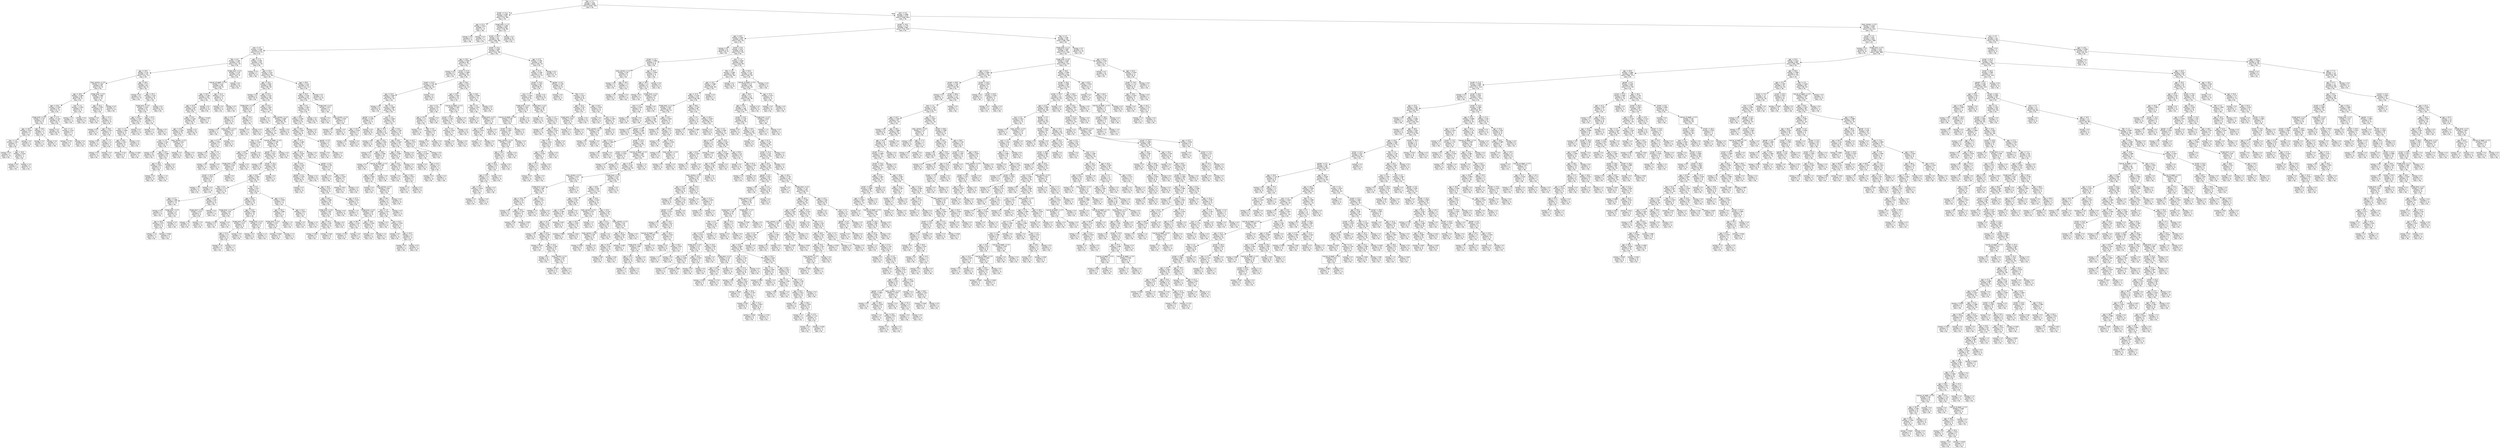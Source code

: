 digraph Tree {
node [shape=box, fontname="helvetica"] ;
edge [fontname="helvetica"] ;
0 [label="flee <= 1.5\nentropy = 0.81\nsamples = 2930\nvalue = [2200, 730]\nclass = No"] ;
1 [label="armed <= 11.0\nentropy = 0.495\nsamples = 820\nvalue = [731, 89]\nclass = No"] ;
0 -> 1 [labeldistance=2.5, labelangle=45, headlabel="True"] ;
2 [label="age <= 31.5\nentropy = 0.811\nsamples = 4\nvalue = [1, 3]\nclass = Yes"] ;
1 -> 2 ;
3 [label="entropy = 0.0\nsamples = 3\nvalue = [0, 3]\nclass = Yes"] ;
2 -> 3 ;
4 [label="entropy = 0.0\nsamples = 1\nvalue = [1, 0]\nclass = No"] ;
2 -> 4 ;
5 [label="threat_level <= 1.5\nentropy = 0.486\nsamples = 816\nvalue = [730, 86]\nclass = No"] ;
1 -> 5 ;
6 [label="armed <= 40.0\nentropy = 0.5\nsamples = 781\nvalue = [695, 86]\nclass = No"] ;
5 -> 6 ;
7 [label="race <= 4.5\nentropy = 0.438\nsamples = 520\nvalue = [473, 47]\nclass = No"] ;
6 -> 7 ;
8 [label="flee <= 0.5\nentropy = 0.305\nsamples = 276\nvalue = [261, 15]\nclass = No"] ;
7 -> 8 ;
9 [label="age <= 29.5\nentropy = 0.43\nsamples = 125\nvalue = [114, 11]\nclass = No"] ;
8 -> 9 ;
10 [label="body_camera <= 0.5\nentropy = 0.567\nsamples = 60\nvalue = [52, 8]\nclass = No"] ;
9 -> 10 ;
11 [label="age <= 28.5\nentropy = 0.469\nsamples = 50\nvalue = [45, 5]\nclass = No"] ;
10 -> 11 ;
12 [label="age <= 19.5\nentropy = 0.359\nsamples = 44\nvalue = [41, 3]\nclass = No"] ;
11 -> 12 ;
13 [label="threat_level <= 0.5\nentropy = 0.722\nsamples = 10\nvalue = [8, 2]\nclass = No"] ;
12 -> 13 ;
14 [label="age <= 18.5\nentropy = 0.544\nsamples = 8\nvalue = [7, 1]\nclass = No"] ;
13 -> 14 ;
15 [label="race <= 1.5\nentropy = 0.811\nsamples = 4\nvalue = [3, 1]\nclass = No"] ;
14 -> 15 ;
16 [label="entropy = 0.0\nsamples = 1\nvalue = [1, 0]\nclass = No"] ;
15 -> 16 ;
17 [label="age <= 16.5\nentropy = 0.918\nsamples = 3\nvalue = [2, 1]\nclass = No"] ;
15 -> 17 ;
18 [label="entropy = 0.0\nsamples = 1\nvalue = [1, 0]\nclass = No"] ;
17 -> 18 ;
19 [label="entropy = 1.0\nsamples = 2\nvalue = [1, 1]\nclass = No"] ;
17 -> 19 ;
20 [label="entropy = 0.0\nsamples = 4\nvalue = [4, 0]\nclass = No"] ;
14 -> 20 ;
21 [label="age <= 18.0\nentropy = 1.0\nsamples = 2\nvalue = [1, 1]\nclass = No"] ;
13 -> 21 ;
22 [label="entropy = 0.0\nsamples = 1\nvalue = [1, 0]\nclass = No"] ;
21 -> 22 ;
23 [label="entropy = 0.0\nsamples = 1\nvalue = [0, 1]\nclass = Yes"] ;
21 -> 23 ;
24 [label="age <= 27.5\nentropy = 0.191\nsamples = 34\nvalue = [33, 1]\nclass = No"] ;
12 -> 24 ;
25 [label="entropy = 0.0\nsamples = 26\nvalue = [26, 0]\nclass = No"] ;
24 -> 25 ;
26 [label="race <= 1.5\nentropy = 0.544\nsamples = 8\nvalue = [7, 1]\nclass = No"] ;
24 -> 26 ;
27 [label="entropy = 0.722\nsamples = 5\nvalue = [4, 1]\nclass = No"] ;
26 -> 27 ;
28 [label="entropy = 0.0\nsamples = 3\nvalue = [3, 0]\nclass = No"] ;
26 -> 28 ;
29 [label="race <= 1.5\nentropy = 0.918\nsamples = 6\nvalue = [4, 2]\nclass = No"] ;
11 -> 29 ;
30 [label="entropy = 1.0\nsamples = 4\nvalue = [2, 2]\nclass = No"] ;
29 -> 30 ;
31 [label="entropy = 0.0\nsamples = 2\nvalue = [2, 0]\nclass = No"] ;
29 -> 31 ;
32 [label="threat_level <= 0.5\nentropy = 0.881\nsamples = 10\nvalue = [7, 3]\nclass = No"] ;
10 -> 32 ;
33 [label="age <= 20.0\nentropy = 0.954\nsamples = 8\nvalue = [5, 3]\nclass = No"] ;
32 -> 33 ;
34 [label="entropy = 0.0\nsamples = 2\nvalue = [2, 0]\nclass = No"] ;
33 -> 34 ;
35 [label="age <= 22.5\nentropy = 1.0\nsamples = 6\nvalue = [3, 3]\nclass = No"] ;
33 -> 35 ;
36 [label="entropy = 0.0\nsamples = 2\nvalue = [0, 2]\nclass = Yes"] ;
35 -> 36 ;
37 [label="age <= 26.5\nentropy = 0.811\nsamples = 4\nvalue = [3, 1]\nclass = No"] ;
35 -> 37 ;
38 [label="entropy = 0.0\nsamples = 2\nvalue = [2, 0]\nclass = No"] ;
37 -> 38 ;
39 [label="race <= 1.5\nentropy = 1.0\nsamples = 2\nvalue = [1, 1]\nclass = No"] ;
37 -> 39 ;
40 [label="entropy = 0.0\nsamples = 1\nvalue = [1, 0]\nclass = No"] ;
39 -> 40 ;
41 [label="entropy = 0.0\nsamples = 1\nvalue = [0, 1]\nclass = Yes"] ;
39 -> 41 ;
42 [label="entropy = 0.0\nsamples = 2\nvalue = [2, 0]\nclass = No"] ;
32 -> 42 ;
43 [label="age <= 38.5\nentropy = 0.27\nsamples = 65\nvalue = [62, 3]\nclass = No"] ;
9 -> 43 ;
44 [label="entropy = 0.0\nsamples = 31\nvalue = [31, 0]\nclass = No"] ;
43 -> 44 ;
45 [label="age <= 45.5\nentropy = 0.431\nsamples = 34\nvalue = [31, 3]\nclass = No"] ;
43 -> 45 ;
46 [label="threat_level <= 0.5\nentropy = 0.544\nsamples = 24\nvalue = [21, 3]\nclass = No"] ;
45 -> 46 ;
47 [label="age <= 40.5\nentropy = 0.439\nsamples = 22\nvalue = [20, 2]\nclass = No"] ;
46 -> 47 ;
48 [label="race <= 1.5\nentropy = 0.684\nsamples = 11\nvalue = [9, 2]\nclass = No"] ;
47 -> 48 ;
49 [label="age <= 39.5\nentropy = 0.811\nsamples = 8\nvalue = [6, 2]\nclass = No"] ;
48 -> 49 ;
50 [label="entropy = 0.722\nsamples = 5\nvalue = [4, 1]\nclass = No"] ;
49 -> 50 ;
51 [label="entropy = 0.918\nsamples = 3\nvalue = [2, 1]\nclass = No"] ;
49 -> 51 ;
52 [label="entropy = 0.0\nsamples = 3\nvalue = [3, 0]\nclass = No"] ;
48 -> 52 ;
53 [label="entropy = 0.0\nsamples = 11\nvalue = [11, 0]\nclass = No"] ;
47 -> 53 ;
54 [label="age <= 43.5\nentropy = 1.0\nsamples = 2\nvalue = [1, 1]\nclass = No"] ;
46 -> 54 ;
55 [label="entropy = 0.0\nsamples = 1\nvalue = [1, 0]\nclass = No"] ;
54 -> 55 ;
56 [label="entropy = 0.0\nsamples = 1\nvalue = [0, 1]\nclass = Yes"] ;
54 -> 56 ;
57 [label="entropy = 0.0\nsamples = 10\nvalue = [10, 0]\nclass = No"] ;
45 -> 57 ;
58 [label="threat_level <= 0.5\nentropy = 0.176\nsamples = 151\nvalue = [147, 4]\nclass = No"] ;
8 -> 58 ;
59 [label="manner_of_death <= 0.5\nentropy = 0.227\nsamples = 109\nvalue = [105, 4]\nclass = No"] ;
58 -> 59 ;
60 [label="age <= 35.5\nentropy = 0.189\nsamples = 104\nvalue = [101, 3]\nclass = No"] ;
59 -> 60 ;
61 [label="age <= 34.5\nentropy = 0.224\nsamples = 83\nvalue = [80, 3]\nclass = No"] ;
60 -> 61 ;
62 [label="age <= 25.5\nentropy = 0.169\nsamples = 80\nvalue = [78, 2]\nclass = No"] ;
61 -> 62 ;
63 [label="age <= 24.5\nentropy = 0.258\nsamples = 46\nvalue = [44, 2]\nclass = No"] ;
62 -> 63 ;
64 [label="race <= 1.5\nentropy = 0.162\nsamples = 42\nvalue = [41, 1]\nclass = No"] ;
63 -> 64 ;
65 [label="entropy = 0.0\nsamples = 32\nvalue = [32, 0]\nclass = No"] ;
64 -> 65 ;
66 [label="age <= 19.5\nentropy = 0.469\nsamples = 10\nvalue = [9, 1]\nclass = No"] ;
64 -> 66 ;
67 [label="age <= 18.0\nentropy = 0.811\nsamples = 4\nvalue = [3, 1]\nclass = No"] ;
66 -> 67 ;
68 [label="entropy = 0.0\nsamples = 2\nvalue = [2, 0]\nclass = No"] ;
67 -> 68 ;
69 [label="entropy = 1.0\nsamples = 2\nvalue = [1, 1]\nclass = No"] ;
67 -> 69 ;
70 [label="entropy = 0.0\nsamples = 6\nvalue = [6, 0]\nclass = No"] ;
66 -> 70 ;
71 [label="body_camera <= 0.5\nentropy = 0.811\nsamples = 4\nvalue = [3, 1]\nclass = No"] ;
63 -> 71 ;
72 [label="entropy = 0.0\nsamples = 3\nvalue = [3, 0]\nclass = No"] ;
71 -> 72 ;
73 [label="entropy = 0.0\nsamples = 1\nvalue = [0, 1]\nclass = Yes"] ;
71 -> 73 ;
74 [label="entropy = 0.0\nsamples = 34\nvalue = [34, 0]\nclass = No"] ;
62 -> 74 ;
75 [label="entropy = 0.918\nsamples = 3\nvalue = [2, 1]\nclass = No"] ;
61 -> 75 ;
76 [label="entropy = 0.0\nsamples = 21\nvalue = [21, 0]\nclass = No"] ;
60 -> 76 ;
77 [label="age <= 41.5\nentropy = 0.722\nsamples = 5\nvalue = [4, 1]\nclass = No"] ;
59 -> 77 ;
78 [label="entropy = 0.0\nsamples = 4\nvalue = [4, 0]\nclass = No"] ;
77 -> 78 ;
79 [label="entropy = 0.0\nsamples = 1\nvalue = [0, 1]\nclass = Yes"] ;
77 -> 79 ;
80 [label="entropy = 0.0\nsamples = 42\nvalue = [42, 0]\nclass = No"] ;
58 -> 80 ;
81 [label="age <= 17.0\nentropy = 0.561\nsamples = 244\nvalue = [212, 32]\nclass = No"] ;
7 -> 81 ;
82 [label="entropy = 0.0\nsamples = 2\nvalue = [0, 2]\nclass = Yes"] ;
81 -> 82 ;
83 [label="age <= 33.5\nentropy = 0.541\nsamples = 242\nvalue = [212, 30]\nclass = No"] ;
81 -> 83 ;
84 [label="age <= 19.5\nentropy = 0.667\nsamples = 109\nvalue = [90, 19]\nclass = No"] ;
83 -> 84 ;
85 [label="entropy = 0.0\nsamples = 9\nvalue = [9, 0]\nclass = No"] ;
84 -> 85 ;
86 [label="age <= 22.5\nentropy = 0.701\nsamples = 100\nvalue = [81, 19]\nclass = No"] ;
84 -> 86 ;
87 [label="threat_level <= 0.5\nentropy = 1.0\nsamples = 8\nvalue = [4, 4]\nclass = No"] ;
86 -> 87 ;
88 [label="age <= 20.5\nentropy = 1.0\nsamples = 6\nvalue = [3, 3]\nclass = No"] ;
87 -> 88 ;
89 [label="entropy = 0.0\nsamples = 1\nvalue = [0, 1]\nclass = Yes"] ;
88 -> 89 ;
90 [label="body_camera <= 0.5\nentropy = 0.971\nsamples = 5\nvalue = [3, 2]\nclass = No"] ;
88 -> 90 ;
91 [label="age <= 21.5\nentropy = 0.811\nsamples = 4\nvalue = [3, 1]\nclass = No"] ;
90 -> 91 ;
92 [label="entropy = 0.0\nsamples = 2\nvalue = [2, 0]\nclass = No"] ;
91 -> 92 ;
93 [label="flee <= 0.5\nentropy = 1.0\nsamples = 2\nvalue = [1, 1]\nclass = No"] ;
91 -> 93 ;
94 [label="entropy = 0.0\nsamples = 1\nvalue = [1, 0]\nclass = No"] ;
93 -> 94 ;
95 [label="entropy = 0.0\nsamples = 1\nvalue = [0, 1]\nclass = Yes"] ;
93 -> 95 ;
96 [label="entropy = 0.0\nsamples = 1\nvalue = [0, 1]\nclass = Yes"] ;
90 -> 96 ;
97 [label="age <= 20.5\nentropy = 1.0\nsamples = 2\nvalue = [1, 1]\nclass = No"] ;
87 -> 97 ;
98 [label="entropy = 0.0\nsamples = 1\nvalue = [1, 0]\nclass = No"] ;
97 -> 98 ;
99 [label="entropy = 0.0\nsamples = 1\nvalue = [0, 1]\nclass = Yes"] ;
97 -> 99 ;
100 [label="age <= 24.5\nentropy = 0.642\nsamples = 92\nvalue = [77, 15]\nclass = No"] ;
86 -> 100 ;
101 [label="entropy = 0.0\nsamples = 12\nvalue = [12, 0]\nclass = No"] ;
100 -> 101 ;
102 [label="body_camera <= 0.5\nentropy = 0.696\nsamples = 80\nvalue = [65, 15]\nclass = No"] ;
100 -> 102 ;
103 [label="age <= 26.5\nentropy = 0.744\nsamples = 71\nvalue = [56, 15]\nclass = No"] ;
102 -> 103 ;
104 [label="flee <= 0.5\nentropy = 0.523\nsamples = 17\nvalue = [15, 2]\nclass = No"] ;
103 -> 104 ;
105 [label="age <= 25.5\nentropy = 0.764\nsamples = 9\nvalue = [7, 2]\nclass = No"] ;
104 -> 105 ;
106 [label="threat_level <= 0.5\nentropy = 0.918\nsamples = 6\nvalue = [4, 2]\nclass = No"] ;
105 -> 106 ;
107 [label="armed <= 32.0\nentropy = 0.971\nsamples = 5\nvalue = [3, 2]\nclass = No"] ;
106 -> 107 ;
108 [label="entropy = 1.0\nsamples = 4\nvalue = [2, 2]\nclass = No"] ;
107 -> 108 ;
109 [label="entropy = 0.0\nsamples = 1\nvalue = [1, 0]\nclass = No"] ;
107 -> 109 ;
110 [label="entropy = 0.0\nsamples = 1\nvalue = [1, 0]\nclass = No"] ;
106 -> 110 ;
111 [label="entropy = 0.0\nsamples = 3\nvalue = [3, 0]\nclass = No"] ;
105 -> 111 ;
112 [label="entropy = 0.0\nsamples = 8\nvalue = [8, 0]\nclass = No"] ;
104 -> 112 ;
113 [label="manner_of_death <= 0.5\nentropy = 0.796\nsamples = 54\nvalue = [41, 13]\nclass = No"] ;
103 -> 113 ;
114 [label="gender <= 0.5\nentropy = 0.811\nsamples = 52\nvalue = [39, 13]\nclass = No"] ;
113 -> 114 ;
115 [label="entropy = 0.0\nsamples = 2\nvalue = [2, 0]\nclass = No"] ;
114 -> 115 ;
116 [label="armed <= 32.0\nentropy = 0.827\nsamples = 50\nvalue = [37, 13]\nclass = No"] ;
114 -> 116 ;
117 [label="age <= 29.5\nentropy = 0.835\nsamples = 49\nvalue = [36, 13]\nclass = No"] ;
116 -> 117 ;
118 [label="flee <= 0.5\nentropy = 0.773\nsamples = 22\nvalue = [17, 5]\nclass = No"] ;
117 -> 118 ;
119 [label="age <= 27.5\nentropy = 0.881\nsamples = 10\nvalue = [7, 3]\nclass = No"] ;
118 -> 119 ;
120 [label="entropy = 0.0\nsamples = 4\nvalue = [4, 0]\nclass = No"] ;
119 -> 120 ;
121 [label="threat_level <= 0.5\nentropy = 1.0\nsamples = 6\nvalue = [3, 3]\nclass = No"] ;
119 -> 121 ;
122 [label="age <= 28.5\nentropy = 0.971\nsamples = 5\nvalue = [3, 2]\nclass = No"] ;
121 -> 122 ;
123 [label="entropy = 1.0\nsamples = 2\nvalue = [1, 1]\nclass = No"] ;
122 -> 123 ;
124 [label="entropy = 0.918\nsamples = 3\nvalue = [2, 1]\nclass = No"] ;
122 -> 124 ;
125 [label="entropy = 0.0\nsamples = 1\nvalue = [0, 1]\nclass = Yes"] ;
121 -> 125 ;
126 [label="age <= 27.5\nentropy = 0.65\nsamples = 12\nvalue = [10, 2]\nclass = No"] ;
118 -> 126 ;
127 [label="threat_level <= 0.5\nentropy = 0.971\nsamples = 5\nvalue = [3, 2]\nclass = No"] ;
126 -> 127 ;
128 [label="entropy = 1.0\nsamples = 4\nvalue = [2, 2]\nclass = No"] ;
127 -> 128 ;
129 [label="entropy = 0.0\nsamples = 1\nvalue = [1, 0]\nclass = No"] ;
127 -> 129 ;
130 [label="entropy = 0.0\nsamples = 7\nvalue = [7, 0]\nclass = No"] ;
126 -> 130 ;
131 [label="flee <= 0.5\nentropy = 0.877\nsamples = 27\nvalue = [19, 8]\nclass = No"] ;
117 -> 131 ;
132 [label="age <= 30.5\nentropy = 0.811\nsamples = 16\nvalue = [12, 4]\nclass = No"] ;
131 -> 132 ;
133 [label="threat_level <= 0.5\nentropy = 0.65\nsamples = 6\nvalue = [5, 1]\nclass = No"] ;
132 -> 133 ;
134 [label="entropy = 0.722\nsamples = 5\nvalue = [4, 1]\nclass = No"] ;
133 -> 134 ;
135 [label="entropy = 0.0\nsamples = 1\nvalue = [1, 0]\nclass = No"] ;
133 -> 135 ;
136 [label="age <= 32.5\nentropy = 0.881\nsamples = 10\nvalue = [7, 3]\nclass = No"] ;
132 -> 136 ;
137 [label="threat_level <= 0.5\nentropy = 0.971\nsamples = 5\nvalue = [3, 2]\nclass = No"] ;
136 -> 137 ;
138 [label="age <= 31.5\nentropy = 1.0\nsamples = 4\nvalue = [2, 2]\nclass = No"] ;
137 -> 138 ;
139 [label="entropy = 1.0\nsamples = 2\nvalue = [1, 1]\nclass = No"] ;
138 -> 139 ;
140 [label="entropy = 1.0\nsamples = 2\nvalue = [1, 1]\nclass = No"] ;
138 -> 140 ;
141 [label="entropy = 0.0\nsamples = 1\nvalue = [1, 0]\nclass = No"] ;
137 -> 141 ;
142 [label="threat_level <= 0.5\nentropy = 0.722\nsamples = 5\nvalue = [4, 1]\nclass = No"] ;
136 -> 142 ;
143 [label="entropy = 0.0\nsamples = 3\nvalue = [3, 0]\nclass = No"] ;
142 -> 143 ;
144 [label="entropy = 1.0\nsamples = 2\nvalue = [1, 1]\nclass = No"] ;
142 -> 144 ;
145 [label="age <= 31.5\nentropy = 0.946\nsamples = 11\nvalue = [7, 4]\nclass = No"] ;
131 -> 145 ;
146 [label="age <= 30.5\nentropy = 0.985\nsamples = 7\nvalue = [4, 3]\nclass = No"] ;
145 -> 146 ;
147 [label="threat_level <= 0.5\nentropy = 0.971\nsamples = 5\nvalue = [3, 2]\nclass = No"] ;
146 -> 147 ;
148 [label="entropy = 0.918\nsamples = 3\nvalue = [2, 1]\nclass = No"] ;
147 -> 148 ;
149 [label="entropy = 1.0\nsamples = 2\nvalue = [1, 1]\nclass = No"] ;
147 -> 149 ;
150 [label="entropy = 1.0\nsamples = 2\nvalue = [1, 1]\nclass = No"] ;
146 -> 150 ;
151 [label="age <= 32.5\nentropy = 0.811\nsamples = 4\nvalue = [3, 1]\nclass = No"] ;
145 -> 151 ;
152 [label="entropy = 0.0\nsamples = 2\nvalue = [2, 0]\nclass = No"] ;
151 -> 152 ;
153 [label="entropy = 1.0\nsamples = 2\nvalue = [1, 1]\nclass = No"] ;
151 -> 153 ;
154 [label="entropy = 0.0\nsamples = 1\nvalue = [1, 0]\nclass = No"] ;
116 -> 154 ;
155 [label="entropy = 0.0\nsamples = 2\nvalue = [2, 0]\nclass = No"] ;
113 -> 155 ;
156 [label="entropy = 0.0\nsamples = 9\nvalue = [9, 0]\nclass = No"] ;
102 -> 156 ;
157 [label="age <= 58.5\nentropy = 0.412\nsamples = 133\nvalue = [122, 11]\nclass = No"] ;
83 -> 157 ;
158 [label="age <= 55.5\nentropy = 0.442\nsamples = 120\nvalue = [109, 11]\nclass = No"] ;
157 -> 158 ;
159 [label="flee <= 0.5\nentropy = 0.364\nsamples = 115\nvalue = [107, 8]\nclass = No"] ;
158 -> 159 ;
160 [label="age <= 50.5\nentropy = 0.465\nsamples = 81\nvalue = [73, 8]\nclass = No"] ;
159 -> 160 ;
161 [label="age <= 49.5\nentropy = 0.503\nsamples = 72\nvalue = [64, 8]\nclass = No"] ;
160 -> 161 ;
162 [label="age <= 47.0\nentropy = 0.469\nsamples = 70\nvalue = [63, 7]\nclass = No"] ;
161 -> 162 ;
163 [label="age <= 44.5\nentropy = 0.503\nsamples = 63\nvalue = [56, 7]\nclass = No"] ;
162 -> 163 ;
164 [label="age <= 40.5\nentropy = 0.445\nsamples = 54\nvalue = [49, 5]\nclass = No"] ;
163 -> 164 ;
165 [label="gender <= 0.5\nentropy = 0.535\nsamples = 41\nvalue = [36, 5]\nclass = No"] ;
164 -> 165 ;
166 [label="entropy = 0.0\nsamples = 4\nvalue = [4, 0]\nclass = No"] ;
165 -> 166 ;
167 [label="age <= 36.5\nentropy = 0.571\nsamples = 37\nvalue = [32, 5]\nclass = No"] ;
165 -> 167 ;
168 [label="age <= 35.5\nentropy = 0.469\nsamples = 20\nvalue = [18, 2]\nclass = No"] ;
167 -> 168 ;
169 [label="threat_level <= 0.5\nentropy = 0.567\nsamples = 15\nvalue = [13, 2]\nclass = No"] ;
168 -> 169 ;
170 [label="age <= 34.5\nentropy = 0.65\nsamples = 12\nvalue = [10, 2]\nclass = No"] ;
169 -> 170 ;
171 [label="entropy = 0.811\nsamples = 4\nvalue = [3, 1]\nclass = No"] ;
170 -> 171 ;
172 [label="entropy = 0.544\nsamples = 8\nvalue = [7, 1]\nclass = No"] ;
170 -> 172 ;
173 [label="entropy = 0.0\nsamples = 3\nvalue = [3, 0]\nclass = No"] ;
169 -> 173 ;
174 [label="entropy = 0.0\nsamples = 5\nvalue = [5, 0]\nclass = No"] ;
168 -> 174 ;
175 [label="age <= 37.5\nentropy = 0.672\nsamples = 17\nvalue = [14, 3]\nclass = No"] ;
167 -> 175 ;
176 [label="entropy = 1.0\nsamples = 2\nvalue = [1, 1]\nclass = No"] ;
175 -> 176 ;
177 [label="threat_level <= 0.5\nentropy = 0.567\nsamples = 15\nvalue = [13, 2]\nclass = No"] ;
175 -> 177 ;
178 [label="age <= 38.5\nentropy = 0.414\nsamples = 12\nvalue = [11, 1]\nclass = No"] ;
177 -> 178 ;
179 [label="entropy = 0.722\nsamples = 5\nvalue = [4, 1]\nclass = No"] ;
178 -> 179 ;
180 [label="entropy = 0.0\nsamples = 7\nvalue = [7, 0]\nclass = No"] ;
178 -> 180 ;
181 [label="age <= 39.5\nentropy = 0.918\nsamples = 3\nvalue = [2, 1]\nclass = No"] ;
177 -> 181 ;
182 [label="entropy = 0.0\nsamples = 1\nvalue = [1, 0]\nclass = No"] ;
181 -> 182 ;
183 [label="entropy = 1.0\nsamples = 2\nvalue = [1, 1]\nclass = No"] ;
181 -> 183 ;
184 [label="entropy = 0.0\nsamples = 13\nvalue = [13, 0]\nclass = No"] ;
164 -> 184 ;
185 [label="gender <= 0.5\nentropy = 0.764\nsamples = 9\nvalue = [7, 2]\nclass = No"] ;
163 -> 185 ;
186 [label="entropy = 0.0\nsamples = 1\nvalue = [0, 1]\nclass = Yes"] ;
185 -> 186 ;
187 [label="age <= 45.5\nentropy = 0.544\nsamples = 8\nvalue = [7, 1]\nclass = No"] ;
185 -> 187 ;
188 [label="entropy = 0.811\nsamples = 4\nvalue = [3, 1]\nclass = No"] ;
187 -> 188 ;
189 [label="entropy = 0.0\nsamples = 4\nvalue = [4, 0]\nclass = No"] ;
187 -> 189 ;
190 [label="entropy = 0.0\nsamples = 7\nvalue = [7, 0]\nclass = No"] ;
162 -> 190 ;
191 [label="gender <= 0.5\nentropy = 1.0\nsamples = 2\nvalue = [1, 1]\nclass = No"] ;
161 -> 191 ;
192 [label="entropy = 0.0\nsamples = 1\nvalue = [0, 1]\nclass = Yes"] ;
191 -> 192 ;
193 [label="entropy = 0.0\nsamples = 1\nvalue = [1, 0]\nclass = No"] ;
191 -> 193 ;
194 [label="entropy = 0.0\nsamples = 9\nvalue = [9, 0]\nclass = No"] ;
160 -> 194 ;
195 [label="entropy = 0.0\nsamples = 34\nvalue = [34, 0]\nclass = No"] ;
159 -> 195 ;
196 [label="threat_level <= 0.5\nentropy = 0.971\nsamples = 5\nvalue = [2, 3]\nclass = Yes"] ;
158 -> 196 ;
197 [label="entropy = 0.0\nsamples = 2\nvalue = [0, 2]\nclass = Yes"] ;
196 -> 197 ;
198 [label="body_camera <= 0.5\nentropy = 0.918\nsamples = 3\nvalue = [2, 1]\nclass = No"] ;
196 -> 198 ;
199 [label="entropy = 0.0\nsamples = 2\nvalue = [2, 0]\nclass = No"] ;
198 -> 199 ;
200 [label="entropy = 0.0\nsamples = 1\nvalue = [0, 1]\nclass = Yes"] ;
198 -> 200 ;
201 [label="entropy = 0.0\nsamples = 13\nvalue = [13, 0]\nclass = No"] ;
157 -> 201 ;
202 [label="armed <= 74.5\nentropy = 0.608\nsamples = 261\nvalue = [222, 39]\nclass = No"] ;
6 -> 202 ;
203 [label="age <= 18.5\nentropy = 0.845\nsamples = 99\nvalue = [72, 27]\nclass = No"] ;
202 -> 203 ;
204 [label="entropy = 0.0\nsamples = 6\nvalue = [6, 0]\nclass = No"] ;
203 -> 204 ;
205 [label="armed <= 47.5\nentropy = 0.869\nsamples = 93\nvalue = [66, 27]\nclass = No"] ;
203 -> 205 ;
206 [label="armed <= 42.0\nentropy = 0.792\nsamples = 63\nvalue = [48, 15]\nclass = No"] ;
205 -> 206 ;
207 [label="age <= 23.5\nentropy = 0.845\nsamples = 55\nvalue = [40, 15]\nclass = No"] ;
206 -> 207 ;
208 [label="entropy = 0.0\nsamples = 6\nvalue = [6, 0]\nclass = No"] ;
207 -> 208 ;
209 [label="flee <= 0.5\nentropy = 0.889\nsamples = 49\nvalue = [34, 15]\nclass = No"] ;
207 -> 209 ;
210 [label="gender <= 0.5\nentropy = 0.439\nsamples = 11\nvalue = [10, 1]\nclass = No"] ;
209 -> 210 ;
211 [label="age <= 32.0\nentropy = 0.918\nsamples = 3\nvalue = [2, 1]\nclass = No"] ;
210 -> 211 ;
212 [label="entropy = 0.0\nsamples = 1\nvalue = [0, 1]\nclass = Yes"] ;
211 -> 212 ;
213 [label="entropy = 0.0\nsamples = 2\nvalue = [2, 0]\nclass = No"] ;
211 -> 213 ;
214 [label="entropy = 0.0\nsamples = 8\nvalue = [8, 0]\nclass = No"] ;
210 -> 214 ;
215 [label="race <= 4.0\nentropy = 0.949\nsamples = 38\nvalue = [24, 14]\nclass = No"] ;
209 -> 215 ;
216 [label="age <= 30.5\nentropy = 1.0\nsamples = 20\nvalue = [10, 10]\nclass = No"] ;
215 -> 216 ;
217 [label="entropy = 0.0\nsamples = 4\nvalue = [0, 4]\nclass = Yes"] ;
216 -> 217 ;
218 [label="age <= 33.0\nentropy = 0.954\nsamples = 16\nvalue = [10, 6]\nclass = No"] ;
216 -> 218 ;
219 [label="entropy = 0.0\nsamples = 3\nvalue = [3, 0]\nclass = No"] ;
218 -> 219 ;
220 [label="age <= 36.0\nentropy = 0.996\nsamples = 13\nvalue = [7, 6]\nclass = No"] ;
218 -> 220 ;
221 [label="entropy = 0.0\nsamples = 2\nvalue = [0, 2]\nclass = Yes"] ;
220 -> 221 ;
222 [label="manner_of_death <= 0.5\nentropy = 0.946\nsamples = 11\nvalue = [7, 4]\nclass = No"] ;
220 -> 222 ;
223 [label="age <= 39.0\nentropy = 0.881\nsamples = 10\nvalue = [7, 3]\nclass = No"] ;
222 -> 223 ;
224 [label="entropy = 0.0\nsamples = 2\nvalue = [2, 0]\nclass = No"] ;
223 -> 224 ;
225 [label="body_camera <= 0.5\nentropy = 0.954\nsamples = 8\nvalue = [5, 3]\nclass = No"] ;
223 -> 225 ;
226 [label="age <= 48.0\nentropy = 1.0\nsamples = 6\nvalue = [3, 3]\nclass = No"] ;
225 -> 226 ;
227 [label="race <= 1.5\nentropy = 0.971\nsamples = 5\nvalue = [2, 3]\nclass = Yes"] ;
226 -> 227 ;
228 [label="entropy = 0.0\nsamples = 2\nvalue = [0, 2]\nclass = Yes"] ;
227 -> 228 ;
229 [label="age <= 42.0\nentropy = 0.918\nsamples = 3\nvalue = [2, 1]\nclass = No"] ;
227 -> 229 ;
230 [label="entropy = 0.0\nsamples = 1\nvalue = [1, 0]\nclass = No"] ;
229 -> 230 ;
231 [label="age <= 44.5\nentropy = 1.0\nsamples = 2\nvalue = [1, 1]\nclass = No"] ;
229 -> 231 ;
232 [label="entropy = 0.0\nsamples = 1\nvalue = [0, 1]\nclass = Yes"] ;
231 -> 232 ;
233 [label="entropy = 0.0\nsamples = 1\nvalue = [1, 0]\nclass = No"] ;
231 -> 233 ;
234 [label="entropy = 0.0\nsamples = 1\nvalue = [1, 0]\nclass = No"] ;
226 -> 234 ;
235 [label="entropy = 0.0\nsamples = 2\nvalue = [2, 0]\nclass = No"] ;
225 -> 235 ;
236 [label="entropy = 0.0\nsamples = 1\nvalue = [0, 1]\nclass = Yes"] ;
222 -> 236 ;
237 [label="age <= 34.5\nentropy = 0.764\nsamples = 18\nvalue = [14, 4]\nclass = No"] ;
215 -> 237 ;
238 [label="age <= 29.5\nentropy = 0.619\nsamples = 13\nvalue = [11, 2]\nclass = No"] ;
237 -> 238 ;
239 [label="age <= 28.0\nentropy = 0.863\nsamples = 7\nvalue = [5, 2]\nclass = No"] ;
238 -> 239 ;
240 [label="age <= 25.5\nentropy = 0.65\nsamples = 6\nvalue = [5, 1]\nclass = No"] ;
239 -> 240 ;
241 [label="entropy = 0.0\nsamples = 2\nvalue = [2, 0]\nclass = No"] ;
240 -> 241 ;
242 [label="age <= 26.5\nentropy = 0.811\nsamples = 4\nvalue = [3, 1]\nclass = No"] ;
240 -> 242 ;
243 [label="entropy = 1.0\nsamples = 2\nvalue = [1, 1]\nclass = No"] ;
242 -> 243 ;
244 [label="entropy = 0.0\nsamples = 2\nvalue = [2, 0]\nclass = No"] ;
242 -> 244 ;
245 [label="entropy = 0.0\nsamples = 1\nvalue = [0, 1]\nclass = Yes"] ;
239 -> 245 ;
246 [label="entropy = 0.0\nsamples = 6\nvalue = [6, 0]\nclass = No"] ;
238 -> 246 ;
247 [label="age <= 44.5\nentropy = 0.971\nsamples = 5\nvalue = [3, 2]\nclass = No"] ;
237 -> 247 ;
248 [label="age <= 37.5\nentropy = 0.918\nsamples = 3\nvalue = [1, 2]\nclass = Yes"] ;
247 -> 248 ;
249 [label="entropy = 0.0\nsamples = 1\nvalue = [0, 1]\nclass = Yes"] ;
248 -> 249 ;
250 [label="age <= 41.5\nentropy = 1.0\nsamples = 2\nvalue = [1, 1]\nclass = No"] ;
248 -> 250 ;
251 [label="entropy = 0.0\nsamples = 1\nvalue = [1, 0]\nclass = No"] ;
250 -> 251 ;
252 [label="entropy = 0.0\nsamples = 1\nvalue = [0, 1]\nclass = Yes"] ;
250 -> 252 ;
253 [label="entropy = 0.0\nsamples = 2\nvalue = [2, 0]\nclass = No"] ;
247 -> 253 ;
254 [label="entropy = 0.0\nsamples = 8\nvalue = [8, 0]\nclass = No"] ;
206 -> 254 ;
255 [label="age <= 36.5\nentropy = 0.971\nsamples = 30\nvalue = [18, 12]\nclass = No"] ;
205 -> 255 ;
256 [label="age <= 23.5\nentropy = 0.831\nsamples = 19\nvalue = [14, 5]\nclass = No"] ;
255 -> 256 ;
257 [label="race <= 3.5\nentropy = 0.971\nsamples = 5\nvalue = [2, 3]\nclass = Yes"] ;
256 -> 257 ;
258 [label="age <= 20.5\nentropy = 1.0\nsamples = 4\nvalue = [2, 2]\nclass = No"] ;
257 -> 258 ;
259 [label="entropy = 0.0\nsamples = 1\nvalue = [1, 0]\nclass = No"] ;
258 -> 259 ;
260 [label="flee <= 0.5\nentropy = 0.918\nsamples = 3\nvalue = [1, 2]\nclass = Yes"] ;
258 -> 260 ;
261 [label="entropy = 0.0\nsamples = 1\nvalue = [1, 0]\nclass = No"] ;
260 -> 261 ;
262 [label="entropy = 0.0\nsamples = 2\nvalue = [0, 2]\nclass = Yes"] ;
260 -> 262 ;
263 [label="entropy = 0.0\nsamples = 1\nvalue = [0, 1]\nclass = Yes"] ;
257 -> 263 ;
264 [label="manner_of_death <= 0.5\nentropy = 0.592\nsamples = 14\nvalue = [12, 2]\nclass = No"] ;
256 -> 264 ;
265 [label="armed <= 67.5\nentropy = 0.391\nsamples = 13\nvalue = [12, 1]\nclass = No"] ;
264 -> 265 ;
266 [label="race <= 3.0\nentropy = 0.918\nsamples = 3\nvalue = [2, 1]\nclass = No"] ;
265 -> 266 ;
267 [label="entropy = 0.0\nsamples = 1\nvalue = [0, 1]\nclass = Yes"] ;
266 -> 267 ;
268 [label="entropy = 0.0\nsamples = 2\nvalue = [2, 0]\nclass = No"] ;
266 -> 268 ;
269 [label="entropy = 0.0\nsamples = 10\nvalue = [10, 0]\nclass = No"] ;
265 -> 269 ;
270 [label="entropy = 0.0\nsamples = 1\nvalue = [0, 1]\nclass = Yes"] ;
264 -> 270 ;
271 [label="age <= 48.5\nentropy = 0.946\nsamples = 11\nvalue = [4, 7]\nclass = Yes"] ;
255 -> 271 ;
272 [label="flee <= 0.5\nentropy = 0.544\nsamples = 8\nvalue = [1, 7]\nclass = Yes"] ;
271 -> 272 ;
273 [label="entropy = 0.0\nsamples = 4\nvalue = [0, 4]\nclass = Yes"] ;
272 -> 273 ;
274 [label="threat_level <= 0.5\nentropy = 0.811\nsamples = 4\nvalue = [1, 3]\nclass = Yes"] ;
272 -> 274 ;
275 [label="age <= 45.5\nentropy = 0.918\nsamples = 3\nvalue = [1, 2]\nclass = Yes"] ;
274 -> 275 ;
276 [label="entropy = 1.0\nsamples = 2\nvalue = [1, 1]\nclass = No"] ;
275 -> 276 ;
277 [label="entropy = 0.0\nsamples = 1\nvalue = [0, 1]\nclass = Yes"] ;
275 -> 277 ;
278 [label="entropy = 0.0\nsamples = 1\nvalue = [0, 1]\nclass = Yes"] ;
274 -> 278 ;
279 [label="entropy = 0.0\nsamples = 3\nvalue = [3, 0]\nclass = No"] ;
271 -> 279 ;
280 [label="age <= 37.5\nentropy = 0.381\nsamples = 162\nvalue = [150, 12]\nclass = No"] ;
202 -> 280 ;
281 [label="age <= 31.5\nentropy = 0.456\nsamples = 125\nvalue = [113, 12]\nclass = No"] ;
280 -> 281 ;
282 [label="armed <= 76.5\nentropy = 0.337\nsamples = 96\nvalue = [90, 6]\nclass = No"] ;
281 -> 282 ;
283 [label="race <= 1.5\nentropy = 0.454\nsamples = 63\nvalue = [57, 6]\nclass = No"] ;
282 -> 283 ;
284 [label="threat_level <= 0.5\nentropy = 0.634\nsamples = 25\nvalue = [21, 4]\nclass = No"] ;
283 -> 284 ;
285 [label="manner_of_death <= 0.5\nentropy = 0.89\nsamples = 13\nvalue = [9, 4]\nclass = No"] ;
284 -> 285 ;
286 [label="armed <= 75.5\nentropy = 0.991\nsamples = 9\nvalue = [5, 4]\nclass = No"] ;
285 -> 286 ;
287 [label="body_camera <= 0.5\nentropy = 0.954\nsamples = 8\nvalue = [5, 3]\nclass = No"] ;
286 -> 287 ;
288 [label="age <= 28.5\nentropy = 1.0\nsamples = 6\nvalue = [3, 3]\nclass = No"] ;
287 -> 288 ;
289 [label="age <= 25.5\nentropy = 0.971\nsamples = 5\nvalue = [3, 2]\nclass = No"] ;
288 -> 289 ;
290 [label="age <= 23.5\nentropy = 1.0\nsamples = 4\nvalue = [2, 2]\nclass = No"] ;
289 -> 290 ;
291 [label="age <= 21.0\nentropy = 0.918\nsamples = 3\nvalue = [2, 1]\nclass = No"] ;
290 -> 291 ;
292 [label="entropy = 1.0\nsamples = 2\nvalue = [1, 1]\nclass = No"] ;
291 -> 292 ;
293 [label="entropy = 0.0\nsamples = 1\nvalue = [1, 0]\nclass = No"] ;
291 -> 293 ;
294 [label="entropy = 0.0\nsamples = 1\nvalue = [0, 1]\nclass = Yes"] ;
290 -> 294 ;
295 [label="entropy = 0.0\nsamples = 1\nvalue = [1, 0]\nclass = No"] ;
289 -> 295 ;
296 [label="entropy = 0.0\nsamples = 1\nvalue = [0, 1]\nclass = Yes"] ;
288 -> 296 ;
297 [label="entropy = 0.0\nsamples = 2\nvalue = [2, 0]\nclass = No"] ;
287 -> 297 ;
298 [label="entropy = 0.0\nsamples = 1\nvalue = [0, 1]\nclass = Yes"] ;
286 -> 298 ;
299 [label="entropy = 0.0\nsamples = 4\nvalue = [4, 0]\nclass = No"] ;
285 -> 299 ;
300 [label="entropy = 0.0\nsamples = 12\nvalue = [12, 0]\nclass = No"] ;
284 -> 300 ;
301 [label="threat_level <= 0.5\nentropy = 0.297\nsamples = 38\nvalue = [36, 2]\nclass = No"] ;
283 -> 301 ;
302 [label="entropy = 0.0\nsamples = 14\nvalue = [14, 0]\nclass = No"] ;
301 -> 302 ;
303 [label="race <= 4.5\nentropy = 0.414\nsamples = 24\nvalue = [22, 2]\nclass = No"] ;
301 -> 303 ;
304 [label="entropy = 0.0\nsamples = 11\nvalue = [11, 0]\nclass = No"] ;
303 -> 304 ;
305 [label="age <= 26.5\nentropy = 0.619\nsamples = 13\nvalue = [11, 2]\nclass = No"] ;
303 -> 305 ;
306 [label="flee <= 0.5\nentropy = 0.811\nsamples = 8\nvalue = [6, 2]\nclass = No"] ;
305 -> 306 ;
307 [label="age <= 20.0\nentropy = 0.592\nsamples = 7\nvalue = [6, 1]\nclass = No"] ;
306 -> 307 ;
308 [label="age <= 12.5\nentropy = 1.0\nsamples = 2\nvalue = [1, 1]\nclass = No"] ;
307 -> 308 ;
309 [label="entropy = 0.0\nsamples = 1\nvalue = [1, 0]\nclass = No"] ;
308 -> 309 ;
310 [label="entropy = 0.0\nsamples = 1\nvalue = [0, 1]\nclass = Yes"] ;
308 -> 310 ;
311 [label="entropy = 0.0\nsamples = 5\nvalue = [5, 0]\nclass = No"] ;
307 -> 311 ;
312 [label="entropy = 0.0\nsamples = 1\nvalue = [0, 1]\nclass = Yes"] ;
306 -> 312 ;
313 [label="entropy = 0.0\nsamples = 5\nvalue = [5, 0]\nclass = No"] ;
305 -> 313 ;
314 [label="entropy = 0.0\nsamples = 33\nvalue = [33, 0]\nclass = No"] ;
282 -> 314 ;
315 [label="gender <= 0.5\nentropy = 0.736\nsamples = 29\nvalue = [23, 6]\nclass = No"] ;
281 -> 315 ;
316 [label="entropy = 0.0\nsamples = 1\nvalue = [0, 1]\nclass = Yes"] ;
315 -> 316 ;
317 [label="flee <= 0.5\nentropy = 0.677\nsamples = 28\nvalue = [23, 5]\nclass = No"] ;
315 -> 317 ;
318 [label="age <= 32.5\nentropy = 0.337\nsamples = 16\nvalue = [15, 1]\nclass = No"] ;
317 -> 318 ;
319 [label="threat_level <= 0.5\nentropy = 0.918\nsamples = 3\nvalue = [2, 1]\nclass = No"] ;
318 -> 319 ;
320 [label="entropy = 0.0\nsamples = 1\nvalue = [0, 1]\nclass = Yes"] ;
319 -> 320 ;
321 [label="entropy = 0.0\nsamples = 2\nvalue = [2, 0]\nclass = No"] ;
319 -> 321 ;
322 [label="entropy = 0.0\nsamples = 13\nvalue = [13, 0]\nclass = No"] ;
318 -> 322 ;
323 [label="age <= 34.5\nentropy = 0.918\nsamples = 12\nvalue = [8, 4]\nclass = No"] ;
317 -> 323 ;
324 [label="entropy = 0.0\nsamples = 3\nvalue = [3, 0]\nclass = No"] ;
323 -> 324 ;
325 [label="race <= 1.5\nentropy = 0.991\nsamples = 9\nvalue = [5, 4]\nclass = No"] ;
323 -> 325 ;
326 [label="body_camera <= 0.5\nentropy = 0.65\nsamples = 6\nvalue = [5, 1]\nclass = No"] ;
325 -> 326 ;
327 [label="entropy = 0.0\nsamples = 5\nvalue = [5, 0]\nclass = No"] ;
326 -> 327 ;
328 [label="entropy = 0.0\nsamples = 1\nvalue = [0, 1]\nclass = Yes"] ;
326 -> 328 ;
329 [label="entropy = 0.0\nsamples = 3\nvalue = [0, 3]\nclass = Yes"] ;
325 -> 329 ;
330 [label="entropy = 0.0\nsamples = 37\nvalue = [37, 0]\nclass = No"] ;
280 -> 330 ;
331 [label="entropy = 0.0\nsamples = 35\nvalue = [35, 0]\nclass = No"] ;
5 -> 331 ;
332 [label="race <= 3.5\nentropy = 0.886\nsamples = 2110\nvalue = [1469, 641]\nclass = No"] ;
0 -> 332 [labeldistance=2.5, labelangle=-45, headlabel="False"] ;
333 [label="armed <= 33.5\nentropy = 0.775\nsamples = 959\nvalue = [740, 219]\nclass = No"] ;
332 -> 333 ;
334 [label="age <= 18.5\nentropy = 0.652\nsamples = 543\nvalue = [452, 91]\nclass = No"] ;
333 -> 334 ;
335 [label="entropy = 0.0\nsamples = 25\nvalue = [25, 0]\nclass = No"] ;
334 -> 335 ;
336 [label="armed <= 9.5\nentropy = 0.671\nsamples = 518\nvalue = [427, 91]\nclass = No"] ;
334 -> 336 ;
337 [label="armed <= 2.0\nentropy = 0.998\nsamples = 17\nvalue = [9, 8]\nclass = No"] ;
336 -> 337 ;
338 [label="body_camera <= 0.5\nentropy = 0.65\nsamples = 6\nvalue = [5, 1]\nclass = No"] ;
337 -> 338 ;
339 [label="entropy = 0.0\nsamples = 4\nvalue = [4, 0]\nclass = No"] ;
338 -> 339 ;
340 [label="age <= 29.5\nentropy = 1.0\nsamples = 2\nvalue = [1, 1]\nclass = No"] ;
338 -> 340 ;
341 [label="entropy = 0.0\nsamples = 1\nvalue = [0, 1]\nclass = Yes"] ;
340 -> 341 ;
342 [label="entropy = 0.0\nsamples = 1\nvalue = [1, 0]\nclass = No"] ;
340 -> 342 ;
343 [label="age <= 43.5\nentropy = 0.946\nsamples = 11\nvalue = [4, 7]\nclass = Yes"] ;
337 -> 343 ;
344 [label="age <= 28.0\nentropy = 1.0\nsamples = 8\nvalue = [4, 4]\nclass = No"] ;
343 -> 344 ;
345 [label="entropy = 0.0\nsamples = 2\nvalue = [0, 2]\nclass = Yes"] ;
344 -> 345 ;
346 [label="threat_level <= 0.5\nentropy = 0.918\nsamples = 6\nvalue = [4, 2]\nclass = No"] ;
344 -> 346 ;
347 [label="race <= 1.5\nentropy = 0.918\nsamples = 3\nvalue = [1, 2]\nclass = Yes"] ;
346 -> 347 ;
348 [label="entropy = 0.0\nsamples = 1\nvalue = [1, 0]\nclass = No"] ;
347 -> 348 ;
349 [label="entropy = 0.0\nsamples = 2\nvalue = [0, 2]\nclass = Yes"] ;
347 -> 349 ;
350 [label="entropy = 0.0\nsamples = 3\nvalue = [3, 0]\nclass = No"] ;
346 -> 350 ;
351 [label="entropy = 0.0\nsamples = 3\nvalue = [0, 3]\nclass = Yes"] ;
343 -> 351 ;
352 [label="race <= 1.5\nentropy = 0.648\nsamples = 501\nvalue = [418, 83]\nclass = No"] ;
336 -> 352 ;
353 [label="flee <= 2.5\nentropy = 0.566\nsamples = 293\nvalue = [254, 39]\nclass = No"] ;
352 -> 353 ;
354 [label="age <= 75.5\nentropy = 0.586\nsamples = 277\nvalue = [238, 39]\nclass = No"] ;
353 -> 354 ;
355 [label="age <= 37.5\nentropy = 0.578\nsamples = 276\nvalue = [238, 38]\nclass = No"] ;
354 -> 355 ;
356 [label="threat_level <= 1.5\nentropy = 0.507\nsamples = 187\nvalue = [166, 21]\nclass = No"] ;
355 -> 356 ;
357 [label="race <= 0.5\nentropy = 0.485\nsamples = 181\nvalue = [162, 19]\nclass = No"] ;
356 -> 357 ;
358 [label="entropy = 0.0\nsamples = 8\nvalue = [8, 0]\nclass = No"] ;
357 -> 358 ;
359 [label="gender <= 0.5\nentropy = 0.499\nsamples = 173\nvalue = [154, 19]\nclass = No"] ;
357 -> 359 ;
360 [label="age <= 31.5\nentropy = 0.863\nsamples = 7\nvalue = [5, 2]\nclass = No"] ;
359 -> 360 ;
361 [label="entropy = 0.0\nsamples = 5\nvalue = [5, 0]\nclass = No"] ;
360 -> 361 ;
362 [label="entropy = 0.0\nsamples = 2\nvalue = [0, 2]\nclass = Yes"] ;
360 -> 362 ;
363 [label="armed <= 25.0\nentropy = 0.477\nsamples = 166\nvalue = [149, 17]\nclass = No"] ;
359 -> 363 ;
364 [label="armed <= 20.5\nentropy = 0.918\nsamples = 3\nvalue = [2, 1]\nclass = No"] ;
363 -> 364 ;
365 [label="entropy = 0.0\nsamples = 2\nvalue = [2, 0]\nclass = No"] ;
364 -> 365 ;
366 [label="entropy = 0.0\nsamples = 1\nvalue = [0, 1]\nclass = Yes"] ;
364 -> 366 ;
367 [label="manner_of_death <= 0.5\nentropy = 0.463\nsamples = 163\nvalue = [147, 16]\nclass = No"] ;
363 -> 367 ;
368 [label="age <= 21.5\nentropy = 0.447\nsamples = 161\nvalue = [146, 15]\nclass = No"] ;
367 -> 368 ;
369 [label="body_camera <= 0.5\nentropy = 0.672\nsamples = 17\nvalue = [14, 3]\nclass = No"] ;
368 -> 369 ;
370 [label="threat_level <= 0.5\nentropy = 0.696\nsamples = 16\nvalue = [13, 3]\nclass = No"] ;
369 -> 370 ;
371 [label="age <= 19.5\nentropy = 0.65\nsamples = 12\nvalue = [10, 2]\nclass = No"] ;
370 -> 371 ;
372 [label="entropy = 0.0\nsamples = 3\nvalue = [3, 0]\nclass = No"] ;
371 -> 372 ;
373 [label="age <= 20.5\nentropy = 0.764\nsamples = 9\nvalue = [7, 2]\nclass = No"] ;
371 -> 373 ;
374 [label="entropy = 0.65\nsamples = 6\nvalue = [5, 1]\nclass = No"] ;
373 -> 374 ;
375 [label="entropy = 0.918\nsamples = 3\nvalue = [2, 1]\nclass = No"] ;
373 -> 375 ;
376 [label="age <= 20.0\nentropy = 0.811\nsamples = 4\nvalue = [3, 1]\nclass = No"] ;
370 -> 376 ;
377 [label="entropy = 1.0\nsamples = 2\nvalue = [1, 1]\nclass = No"] ;
376 -> 377 ;
378 [label="entropy = 0.0\nsamples = 2\nvalue = [2, 0]\nclass = No"] ;
376 -> 378 ;
379 [label="entropy = 0.0\nsamples = 1\nvalue = [1, 0]\nclass = No"] ;
369 -> 379 ;
380 [label="threat_level <= 0.5\nentropy = 0.414\nsamples = 144\nvalue = [132, 12]\nclass = No"] ;
368 -> 380 ;
381 [label="age <= 28.5\nentropy = 0.461\nsamples = 123\nvalue = [111, 12]\nclass = No"] ;
380 -> 381 ;
382 [label="age <= 26.5\nentropy = 0.323\nsamples = 51\nvalue = [48, 3]\nclass = No"] ;
381 -> 382 ;
383 [label="age <= 25.5\nentropy = 0.384\nsamples = 40\nvalue = [37, 3]\nclass = No"] ;
382 -> 383 ;
384 [label="age <= 22.5\nentropy = 0.31\nsamples = 36\nvalue = [34, 2]\nclass = No"] ;
383 -> 384 ;
385 [label="entropy = 0.0\nsamples = 5\nvalue = [5, 0]\nclass = No"] ;
384 -> 385 ;
386 [label="age <= 23.5\nentropy = 0.345\nsamples = 31\nvalue = [29, 2]\nclass = No"] ;
384 -> 386 ;
387 [label="entropy = 0.544\nsamples = 8\nvalue = [7, 1]\nclass = No"] ;
386 -> 387 ;
388 [label="age <= 24.5\nentropy = 0.258\nsamples = 23\nvalue = [22, 1]\nclass = No"] ;
386 -> 388 ;
389 [label="entropy = 0.0\nsamples = 10\nvalue = [10, 0]\nclass = No"] ;
388 -> 389 ;
390 [label="body_camera <= 0.5\nentropy = 0.391\nsamples = 13\nvalue = [12, 1]\nclass = No"] ;
388 -> 390 ;
391 [label="entropy = 0.414\nsamples = 12\nvalue = [11, 1]\nclass = No"] ;
390 -> 391 ;
392 [label="entropy = 0.0\nsamples = 1\nvalue = [1, 0]\nclass = No"] ;
390 -> 392 ;
393 [label="entropy = 0.811\nsamples = 4\nvalue = [3, 1]\nclass = No"] ;
383 -> 393 ;
394 [label="entropy = 0.0\nsamples = 11\nvalue = [11, 0]\nclass = No"] ;
382 -> 394 ;
395 [label="age <= 30.5\nentropy = 0.544\nsamples = 72\nvalue = [63, 9]\nclass = No"] ;
381 -> 395 ;
396 [label="body_camera <= 0.5\nentropy = 0.874\nsamples = 17\nvalue = [12, 5]\nclass = No"] ;
395 -> 396 ;
397 [label="age <= 29.5\nentropy = 0.837\nsamples = 15\nvalue = [11, 4]\nclass = No"] ;
396 -> 397 ;
398 [label="entropy = 0.863\nsamples = 7\nvalue = [5, 2]\nclass = No"] ;
397 -> 398 ;
399 [label="entropy = 0.811\nsamples = 8\nvalue = [6, 2]\nclass = No"] ;
397 -> 399 ;
400 [label="entropy = 1.0\nsamples = 2\nvalue = [1, 1]\nclass = No"] ;
396 -> 400 ;
401 [label="age <= 33.5\nentropy = 0.376\nsamples = 55\nvalue = [51, 4]\nclass = No"] ;
395 -> 401 ;
402 [label="age <= 31.5\nentropy = 0.187\nsamples = 35\nvalue = [34, 1]\nclass = No"] ;
401 -> 402 ;
403 [label="body_camera <= 0.5\nentropy = 0.439\nsamples = 11\nvalue = [10, 1]\nclass = No"] ;
402 -> 403 ;
404 [label="entropy = 0.503\nsamples = 9\nvalue = [8, 1]\nclass = No"] ;
403 -> 404 ;
405 [label="entropy = 0.0\nsamples = 2\nvalue = [2, 0]\nclass = No"] ;
403 -> 405 ;
406 [label="entropy = 0.0\nsamples = 24\nvalue = [24, 0]\nclass = No"] ;
402 -> 406 ;
407 [label="body_camera <= 0.5\nentropy = 0.61\nsamples = 20\nvalue = [17, 3]\nclass = No"] ;
401 -> 407 ;
408 [label="age <= 36.0\nentropy = 0.629\nsamples = 19\nvalue = [16, 3]\nclass = No"] ;
407 -> 408 ;
409 [label="age <= 34.5\nentropy = 0.65\nsamples = 12\nvalue = [10, 2]\nclass = No"] ;
408 -> 409 ;
410 [label="entropy = 0.65\nsamples = 6\nvalue = [5, 1]\nclass = No"] ;
409 -> 410 ;
411 [label="entropy = 0.65\nsamples = 6\nvalue = [5, 1]\nclass = No"] ;
409 -> 411 ;
412 [label="entropy = 0.592\nsamples = 7\nvalue = [6, 1]\nclass = No"] ;
408 -> 412 ;
413 [label="entropy = 0.0\nsamples = 1\nvalue = [1, 0]\nclass = No"] ;
407 -> 413 ;
414 [label="entropy = 0.0\nsamples = 21\nvalue = [21, 0]\nclass = No"] ;
380 -> 414 ;
415 [label="entropy = 1.0\nsamples = 2\nvalue = [1, 1]\nclass = No"] ;
367 -> 415 ;
416 [label="age <= 25.5\nentropy = 0.918\nsamples = 6\nvalue = [4, 2]\nclass = No"] ;
356 -> 416 ;
417 [label="entropy = 0.0\nsamples = 2\nvalue = [2, 0]\nclass = No"] ;
416 -> 417 ;
418 [label="age <= 29.0\nentropy = 1.0\nsamples = 4\nvalue = [2, 2]\nclass = No"] ;
416 -> 418 ;
419 [label="entropy = 0.0\nsamples = 1\nvalue = [0, 1]\nclass = Yes"] ;
418 -> 419 ;
420 [label="age <= 30.5\nentropy = 0.918\nsamples = 3\nvalue = [2, 1]\nclass = No"] ;
418 -> 420 ;
421 [label="entropy = 0.0\nsamples = 1\nvalue = [1, 0]\nclass = No"] ;
420 -> 421 ;
422 [label="body_camera <= 0.5\nentropy = 1.0\nsamples = 2\nvalue = [1, 1]\nclass = No"] ;
420 -> 422 ;
423 [label="entropy = 0.0\nsamples = 1\nvalue = [1, 0]\nclass = No"] ;
422 -> 423 ;
424 [label="entropy = 0.0\nsamples = 1\nvalue = [0, 1]\nclass = Yes"] ;
422 -> 424 ;
425 [label="age <= 38.5\nentropy = 0.704\nsamples = 89\nvalue = [72, 17]\nclass = No"] ;
355 -> 425 ;
426 [label="race <= 0.5\nentropy = 1.0\nsamples = 8\nvalue = [4, 4]\nclass = No"] ;
425 -> 426 ;
427 [label="entropy = 0.0\nsamples = 1\nvalue = [0, 1]\nclass = Yes"] ;
426 -> 427 ;
428 [label="entropy = 0.985\nsamples = 7\nvalue = [4, 3]\nclass = No"] ;
426 -> 428 ;
429 [label="age <= 40.5\nentropy = 0.635\nsamples = 81\nvalue = [68, 13]\nclass = No"] ;
425 -> 429 ;
430 [label="entropy = 0.0\nsamples = 9\nvalue = [9, 0]\nclass = No"] ;
429 -> 430 ;
431 [label="race <= 0.5\nentropy = 0.681\nsamples = 72\nvalue = [59, 13]\nclass = No"] ;
429 -> 431 ;
432 [label="age <= 48.5\nentropy = 1.0\nsamples = 6\nvalue = [3, 3]\nclass = No"] ;
431 -> 432 ;
433 [label="age <= 42.5\nentropy = 0.918\nsamples = 3\nvalue = [2, 1]\nclass = No"] ;
432 -> 433 ;
434 [label="entropy = 1.0\nsamples = 2\nvalue = [1, 1]\nclass = No"] ;
433 -> 434 ;
435 [label="entropy = 0.0\nsamples = 1\nvalue = [1, 0]\nclass = No"] ;
433 -> 435 ;
436 [label="entropy = 0.918\nsamples = 3\nvalue = [1, 2]\nclass = Yes"] ;
432 -> 436 ;
437 [label="age <= 53.5\nentropy = 0.614\nsamples = 66\nvalue = [56, 10]\nclass = No"] ;
431 -> 437 ;
438 [label="age <= 52.5\nentropy = 0.696\nsamples = 48\nvalue = [39, 9]\nclass = No"] ;
437 -> 438 ;
439 [label="age <= 48.5\nentropy = 0.615\nsamples = 46\nvalue = [39, 7]\nclass = No"] ;
438 -> 439 ;
440 [label="body_camera <= 0.5\nentropy = 0.722\nsamples = 35\nvalue = [28, 7]\nclass = No"] ;
439 -> 440 ;
441 [label="age <= 41.5\nentropy = 0.637\nsamples = 31\nvalue = [26, 5]\nclass = No"] ;
440 -> 441 ;
442 [label="entropy = 0.0\nsamples = 8\nvalue = [8, 0]\nclass = No"] ;
441 -> 442 ;
443 [label="age <= 47.5\nentropy = 0.755\nsamples = 23\nvalue = [18, 5]\nclass = No"] ;
441 -> 443 ;
444 [label="gender <= 0.5\nentropy = 0.874\nsamples = 17\nvalue = [12, 5]\nclass = No"] ;
443 -> 444 ;
445 [label="entropy = 0.0\nsamples = 1\nvalue = [0, 1]\nclass = Yes"] ;
444 -> 445 ;
446 [label="age <= 43.5\nentropy = 0.811\nsamples = 16\nvalue = [12, 4]\nclass = No"] ;
444 -> 446 ;
447 [label="manner_of_death <= 0.5\nentropy = 0.954\nsamples = 8\nvalue = [5, 3]\nclass = No"] ;
446 -> 447 ;
448 [label="threat_level <= 0.5\nentropy = 0.985\nsamples = 7\nvalue = [4, 3]\nclass = No"] ;
447 -> 448 ;
449 [label="age <= 42.5\nentropy = 1.0\nsamples = 6\nvalue = [3, 3]\nclass = No"] ;
448 -> 449 ;
450 [label="entropy = 1.0\nsamples = 2\nvalue = [1, 1]\nclass = No"] ;
449 -> 450 ;
451 [label="entropy = 1.0\nsamples = 4\nvalue = [2, 2]\nclass = No"] ;
449 -> 451 ;
452 [label="entropy = 0.0\nsamples = 1\nvalue = [1, 0]\nclass = No"] ;
448 -> 452 ;
453 [label="entropy = 0.0\nsamples = 1\nvalue = [1, 0]\nclass = No"] ;
447 -> 453 ;
454 [label="age <= 45.5\nentropy = 0.544\nsamples = 8\nvalue = [7, 1]\nclass = No"] ;
446 -> 454 ;
455 [label="entropy = 0.0\nsamples = 5\nvalue = [5, 0]\nclass = No"] ;
454 -> 455 ;
456 [label="age <= 46.5\nentropy = 0.918\nsamples = 3\nvalue = [2, 1]\nclass = No"] ;
454 -> 456 ;
457 [label="entropy = 1.0\nsamples = 2\nvalue = [1, 1]\nclass = No"] ;
456 -> 457 ;
458 [label="entropy = 0.0\nsamples = 1\nvalue = [1, 0]\nclass = No"] ;
456 -> 458 ;
459 [label="entropy = 0.0\nsamples = 6\nvalue = [6, 0]\nclass = No"] ;
443 -> 459 ;
460 [label="age <= 42.0\nentropy = 1.0\nsamples = 4\nvalue = [2, 2]\nclass = No"] ;
440 -> 460 ;
461 [label="entropy = 0.0\nsamples = 1\nvalue = [0, 1]\nclass = Yes"] ;
460 -> 461 ;
462 [label="age <= 47.0\nentropy = 0.918\nsamples = 3\nvalue = [2, 1]\nclass = No"] ;
460 -> 462 ;
463 [label="entropy = 0.0\nsamples = 2\nvalue = [2, 0]\nclass = No"] ;
462 -> 463 ;
464 [label="entropy = 0.0\nsamples = 1\nvalue = [0, 1]\nclass = Yes"] ;
462 -> 464 ;
465 [label="entropy = 0.0\nsamples = 11\nvalue = [11, 0]\nclass = No"] ;
439 -> 465 ;
466 [label="entropy = 0.0\nsamples = 2\nvalue = [0, 2]\nclass = Yes"] ;
438 -> 466 ;
467 [label="age <= 65.0\nentropy = 0.31\nsamples = 18\nvalue = [17, 1]\nclass = No"] ;
437 -> 467 ;
468 [label="entropy = 0.0\nsamples = 11\nvalue = [11, 0]\nclass = No"] ;
467 -> 468 ;
469 [label="age <= 67.5\nentropy = 0.592\nsamples = 7\nvalue = [6, 1]\nclass = No"] ;
467 -> 469 ;
470 [label="entropy = 1.0\nsamples = 2\nvalue = [1, 1]\nclass = No"] ;
469 -> 470 ;
471 [label="entropy = 0.0\nsamples = 5\nvalue = [5, 0]\nclass = No"] ;
469 -> 471 ;
472 [label="entropy = 0.0\nsamples = 1\nvalue = [0, 1]\nclass = Yes"] ;
354 -> 472 ;
473 [label="entropy = 0.0\nsamples = 16\nvalue = [16, 0]\nclass = No"] ;
353 -> 473 ;
474 [label="age <= 63.5\nentropy = 0.744\nsamples = 208\nvalue = [164, 44]\nclass = No"] ;
352 -> 474 ;
475 [label="manner_of_death <= 0.5\nentropy = 0.73\nsamples = 206\nvalue = [164, 42]\nclass = No"] ;
474 -> 475 ;
476 [label="age <= 56.0\nentropy = 0.71\nsamples = 201\nvalue = [162, 39]\nclass = No"] ;
475 -> 476 ;
477 [label="age <= 53.5\nentropy = 0.72\nsamples = 196\nvalue = [157, 39]\nclass = No"] ;
476 -> 477 ;
478 [label="armed <= 25.5\nentropy = 0.705\nsamples = 193\nvalue = [156, 37]\nclass = No"] ;
477 -> 478 ;
479 [label="entropy = 0.0\nsamples = 3\nvalue = [3, 0]\nclass = No"] ;
478 -> 479 ;
480 [label="age <= 19.5\nentropy = 0.711\nsamples = 190\nvalue = [153, 37]\nclass = No"] ;
478 -> 480 ;
481 [label="entropy = 0.0\nsamples = 3\nvalue = [3, 0]\nclass = No"] ;
480 -> 481 ;
482 [label="age <= 51.0\nentropy = 0.718\nsamples = 187\nvalue = [150, 37]\nclass = No"] ;
480 -> 482 ;
483 [label="armed <= 31.0\nentropy = 0.724\nsamples = 184\nvalue = [147, 37]\nclass = No"] ;
482 -> 483 ;
484 [label="age <= 25.5\nentropy = 0.728\nsamples = 182\nvalue = [145, 37]\nclass = No"] ;
483 -> 484 ;
485 [label="gender <= 0.5\nentropy = 0.811\nsamples = 40\nvalue = [30, 10]\nclass = No"] ;
484 -> 485 ;
486 [label="entropy = 0.0\nsamples = 1\nvalue = [0, 1]\nclass = Yes"] ;
485 -> 486 ;
487 [label="race <= 2.5\nentropy = 0.779\nsamples = 39\nvalue = [30, 9]\nclass = No"] ;
485 -> 487 ;
488 [label="body_camera <= 0.5\nentropy = 0.811\nsamples = 36\nvalue = [27, 9]\nclass = No"] ;
487 -> 488 ;
489 [label="threat_level <= 1.5\nentropy = 0.758\nsamples = 32\nvalue = [25, 7]\nclass = No"] ;
488 -> 489 ;
490 [label="flee <= 2.5\nentropy = 0.722\nsamples = 30\nvalue = [24, 6]\nclass = No"] ;
489 -> 490 ;
491 [label="age <= 22.5\nentropy = 0.677\nsamples = 28\nvalue = [23, 5]\nclass = No"] ;
490 -> 491 ;
492 [label="threat_level <= 0.5\nentropy = 0.75\nsamples = 14\nvalue = [11, 3]\nclass = No"] ;
491 -> 492 ;
493 [label="age <= 21.5\nentropy = 0.684\nsamples = 11\nvalue = [9, 2]\nclass = No"] ;
492 -> 493 ;
494 [label="entropy = 0.0\nsamples = 4\nvalue = [4, 0]\nclass = No"] ;
493 -> 494 ;
495 [label="entropy = 0.863\nsamples = 7\nvalue = [5, 2]\nclass = No"] ;
493 -> 495 ;
496 [label="age <= 20.5\nentropy = 0.918\nsamples = 3\nvalue = [2, 1]\nclass = No"] ;
492 -> 496 ;
497 [label="entropy = 0.0\nsamples = 1\nvalue = [0, 1]\nclass = Yes"] ;
496 -> 497 ;
498 [label="entropy = 0.0\nsamples = 2\nvalue = [2, 0]\nclass = No"] ;
496 -> 498 ;
499 [label="age <= 23.5\nentropy = 0.592\nsamples = 14\nvalue = [12, 2]\nclass = No"] ;
491 -> 499 ;
500 [label="entropy = 0.0\nsamples = 4\nvalue = [4, 0]\nclass = No"] ;
499 -> 500 ;
501 [label="threat_level <= 0.5\nentropy = 0.722\nsamples = 10\nvalue = [8, 2]\nclass = No"] ;
499 -> 501 ;
502 [label="age <= 24.5\nentropy = 0.764\nsamples = 9\nvalue = [7, 2]\nclass = No"] ;
501 -> 502 ;
503 [label="entropy = 0.811\nsamples = 4\nvalue = [3, 1]\nclass = No"] ;
502 -> 503 ;
504 [label="entropy = 0.722\nsamples = 5\nvalue = [4, 1]\nclass = No"] ;
502 -> 504 ;
505 [label="entropy = 0.0\nsamples = 1\nvalue = [1, 0]\nclass = No"] ;
501 -> 505 ;
506 [label="entropy = 1.0\nsamples = 2\nvalue = [1, 1]\nclass = No"] ;
490 -> 506 ;
507 [label="age <= 23.5\nentropy = 1.0\nsamples = 2\nvalue = [1, 1]\nclass = No"] ;
489 -> 507 ;
508 [label="entropy = 0.0\nsamples = 1\nvalue = [0, 1]\nclass = Yes"] ;
507 -> 508 ;
509 [label="entropy = 0.0\nsamples = 1\nvalue = [1, 0]\nclass = No"] ;
507 -> 509 ;
510 [label="threat_level <= 0.5\nentropy = 1.0\nsamples = 4\nvalue = [2, 2]\nclass = No"] ;
488 -> 510 ;
511 [label="entropy = 0.918\nsamples = 3\nvalue = [1, 2]\nclass = Yes"] ;
510 -> 511 ;
512 [label="entropy = 0.0\nsamples = 1\nvalue = [1, 0]\nclass = No"] ;
510 -> 512 ;
513 [label="entropy = 0.0\nsamples = 3\nvalue = [3, 0]\nclass = No"] ;
487 -> 513 ;
514 [label="age <= 26.5\nentropy = 0.702\nsamples = 142\nvalue = [115, 27]\nclass = No"] ;
484 -> 514 ;
515 [label="entropy = 0.0\nsamples = 7\nvalue = [7, 0]\nclass = No"] ;
514 -> 515 ;
516 [label="threat_level <= 0.5\nentropy = 0.722\nsamples = 135\nvalue = [108, 27]\nclass = No"] ;
514 -> 516 ;
517 [label="age <= 40.5\nentropy = 0.768\nsamples = 107\nvalue = [83, 24]\nclass = No"] ;
516 -> 517 ;
518 [label="age <= 38.5\nentropy = 0.816\nsamples = 83\nvalue = [62, 21]\nclass = No"] ;
517 -> 518 ;
519 [label="body_camera <= 0.5\nentropy = 0.783\nsamples = 73\nvalue = [56, 17]\nclass = No"] ;
518 -> 519 ;
520 [label="race <= 2.5\nentropy = 0.818\nsamples = 63\nvalue = [47, 16]\nclass = No"] ;
519 -> 520 ;
521 [label="age <= 32.5\nentropy = 0.863\nsamples = 56\nvalue = [40, 16]\nclass = No"] ;
520 -> 521 ;
522 [label="flee <= 2.5\nentropy = 0.764\nsamples = 27\nvalue = [21, 6]\nclass = No"] ;
521 -> 522 ;
523 [label="age <= 27.5\nentropy = 0.779\nsamples = 26\nvalue = [20, 6]\nclass = No"] ;
522 -> 523 ;
524 [label="entropy = 0.65\nsamples = 6\nvalue = [5, 1]\nclass = No"] ;
523 -> 524 ;
525 [label="age <= 28.5\nentropy = 0.811\nsamples = 20\nvalue = [15, 5]\nclass = No"] ;
523 -> 525 ;
526 [label="entropy = 0.918\nsamples = 3\nvalue = [2, 1]\nclass = No"] ;
525 -> 526 ;
527 [label="age <= 30.0\nentropy = 0.787\nsamples = 17\nvalue = [13, 4]\nclass = No"] ;
525 -> 527 ;
528 [label="entropy = 0.65\nsamples = 6\nvalue = [5, 1]\nclass = No"] ;
527 -> 528 ;
529 [label="age <= 31.5\nentropy = 0.845\nsamples = 11\nvalue = [8, 3]\nclass = No"] ;
527 -> 529 ;
530 [label="entropy = 0.918\nsamples = 6\nvalue = [4, 2]\nclass = No"] ;
529 -> 530 ;
531 [label="entropy = 0.722\nsamples = 5\nvalue = [4, 1]\nclass = No"] ;
529 -> 531 ;
532 [label="entropy = 0.0\nsamples = 1\nvalue = [1, 0]\nclass = No"] ;
522 -> 532 ;
533 [label="age <= 33.5\nentropy = 0.929\nsamples = 29\nvalue = [19, 10]\nclass = No"] ;
521 -> 533 ;
534 [label="flee <= 2.5\nentropy = 0.991\nsamples = 9\nvalue = [4, 5]\nclass = Yes"] ;
533 -> 534 ;
535 [label="entropy = 0.954\nsamples = 8\nvalue = [3, 5]\nclass = Yes"] ;
534 -> 535 ;
536 [label="entropy = 0.0\nsamples = 1\nvalue = [1, 0]\nclass = No"] ;
534 -> 536 ;
537 [label="age <= 34.5\nentropy = 0.811\nsamples = 20\nvalue = [15, 5]\nclass = No"] ;
533 -> 537 ;
538 [label="flee <= 2.5\nentropy = 0.592\nsamples = 7\nvalue = [6, 1]\nclass = No"] ;
537 -> 538 ;
539 [label="entropy = 0.65\nsamples = 6\nvalue = [5, 1]\nclass = No"] ;
538 -> 539 ;
540 [label="entropy = 0.0\nsamples = 1\nvalue = [1, 0]\nclass = No"] ;
538 -> 540 ;
541 [label="flee <= 2.5\nentropy = 0.89\nsamples = 13\nvalue = [9, 4]\nclass = No"] ;
537 -> 541 ;
542 [label="age <= 35.5\nentropy = 0.811\nsamples = 12\nvalue = [9, 3]\nclass = No"] ;
541 -> 542 ;
543 [label="entropy = 0.0\nsamples = 3\nvalue = [3, 0]\nclass = No"] ;
542 -> 543 ;
544 [label="age <= 36.5\nentropy = 0.918\nsamples = 9\nvalue = [6, 3]\nclass = No"] ;
542 -> 544 ;
545 [label="entropy = 1.0\nsamples = 4\nvalue = [2, 2]\nclass = No"] ;
544 -> 545 ;
546 [label="age <= 37.5\nentropy = 0.722\nsamples = 5\nvalue = [4, 1]\nclass = No"] ;
544 -> 546 ;
547 [label="entropy = 0.0\nsamples = 2\nvalue = [2, 0]\nclass = No"] ;
546 -> 547 ;
548 [label="entropy = 0.918\nsamples = 3\nvalue = [2, 1]\nclass = No"] ;
546 -> 548 ;
549 [label="entropy = 0.0\nsamples = 1\nvalue = [0, 1]\nclass = Yes"] ;
541 -> 549 ;
550 [label="entropy = 0.0\nsamples = 7\nvalue = [7, 0]\nclass = No"] ;
520 -> 550 ;
551 [label="race <= 2.5\nentropy = 0.469\nsamples = 10\nvalue = [9, 1]\nclass = No"] ;
519 -> 551 ;
552 [label="entropy = 0.0\nsamples = 9\nvalue = [9, 0]\nclass = No"] ;
551 -> 552 ;
553 [label="entropy = 0.0\nsamples = 1\nvalue = [0, 1]\nclass = Yes"] ;
551 -> 553 ;
554 [label="race <= 2.5\nentropy = 0.971\nsamples = 10\nvalue = [6, 4]\nclass = No"] ;
518 -> 554 ;
555 [label="age <= 39.5\nentropy = 0.918\nsamples = 9\nvalue = [6, 3]\nclass = No"] ;
554 -> 555 ;
556 [label="entropy = 0.918\nsamples = 6\nvalue = [4, 2]\nclass = No"] ;
555 -> 556 ;
557 [label="entropy = 0.918\nsamples = 3\nvalue = [2, 1]\nclass = No"] ;
555 -> 557 ;
558 [label="entropy = 0.0\nsamples = 1\nvalue = [0, 1]\nclass = Yes"] ;
554 -> 558 ;
559 [label="age <= 42.5\nentropy = 0.544\nsamples = 24\nvalue = [21, 3]\nclass = No"] ;
517 -> 559 ;
560 [label="entropy = 0.0\nsamples = 6\nvalue = [6, 0]\nclass = No"] ;
559 -> 560 ;
561 [label="flee <= 2.5\nentropy = 0.65\nsamples = 18\nvalue = [15, 3]\nclass = No"] ;
559 -> 561 ;
562 [label="age <= 49.0\nentropy = 0.544\nsamples = 16\nvalue = [14, 2]\nclass = No"] ;
561 -> 562 ;
563 [label="age <= 43.5\nentropy = 0.391\nsamples = 13\nvalue = [12, 1]\nclass = No"] ;
562 -> 563 ;
564 [label="body_camera <= 0.5\nentropy = 0.811\nsamples = 4\nvalue = [3, 1]\nclass = No"] ;
563 -> 564 ;
565 [label="entropy = 0.918\nsamples = 3\nvalue = [2, 1]\nclass = No"] ;
564 -> 565 ;
566 [label="entropy = 0.0\nsamples = 1\nvalue = [1, 0]\nclass = No"] ;
564 -> 566 ;
567 [label="entropy = 0.0\nsamples = 9\nvalue = [9, 0]\nclass = No"] ;
563 -> 567 ;
568 [label="entropy = 0.918\nsamples = 3\nvalue = [2, 1]\nclass = No"] ;
562 -> 568 ;
569 [label="race <= 2.5\nentropy = 1.0\nsamples = 2\nvalue = [1, 1]\nclass = No"] ;
561 -> 569 ;
570 [label="entropy = 0.0\nsamples = 1\nvalue = [0, 1]\nclass = Yes"] ;
569 -> 570 ;
571 [label="entropy = 0.0\nsamples = 1\nvalue = [1, 0]\nclass = No"] ;
569 -> 571 ;
572 [label="age <= 42.5\nentropy = 0.491\nsamples = 28\nvalue = [25, 3]\nclass = No"] ;
516 -> 572 ;
573 [label="entropy = 0.0\nsamples = 22\nvalue = [22, 0]\nclass = No"] ;
572 -> 573 ;
574 [label="race <= 2.5\nentropy = 1.0\nsamples = 6\nvalue = [3, 3]\nclass = No"] ;
572 -> 574 ;
575 [label="gender <= 0.5\nentropy = 0.811\nsamples = 4\nvalue = [1, 3]\nclass = Yes"] ;
574 -> 575 ;
576 [label="entropy = 0.0\nsamples = 1\nvalue = [1, 0]\nclass = No"] ;
575 -> 576 ;
577 [label="entropy = 0.0\nsamples = 3\nvalue = [0, 3]\nclass = Yes"] ;
575 -> 577 ;
578 [label="entropy = 0.0\nsamples = 2\nvalue = [2, 0]\nclass = No"] ;
574 -> 578 ;
579 [label="entropy = 0.0\nsamples = 2\nvalue = [2, 0]\nclass = No"] ;
483 -> 579 ;
580 [label="entropy = 0.0\nsamples = 3\nvalue = [3, 0]\nclass = No"] ;
482 -> 580 ;
581 [label="threat_level <= 0.5\nentropy = 0.918\nsamples = 3\nvalue = [1, 2]\nclass = Yes"] ;
477 -> 581 ;
582 [label="entropy = 1.0\nsamples = 2\nvalue = [1, 1]\nclass = No"] ;
581 -> 582 ;
583 [label="entropy = 0.0\nsamples = 1\nvalue = [0, 1]\nclass = Yes"] ;
581 -> 583 ;
584 [label="entropy = 0.0\nsamples = 5\nvalue = [5, 0]\nclass = No"] ;
476 -> 584 ;
585 [label="age <= 37.0\nentropy = 0.971\nsamples = 5\nvalue = [2, 3]\nclass = Yes"] ;
475 -> 585 ;
586 [label="entropy = 0.0\nsamples = 2\nvalue = [2, 0]\nclass = No"] ;
585 -> 586 ;
587 [label="entropy = 0.0\nsamples = 3\nvalue = [0, 3]\nclass = Yes"] ;
585 -> 587 ;
588 [label="entropy = 0.0\nsamples = 2\nvalue = [0, 2]\nclass = Yes"] ;
474 -> 588 ;
589 [label="flee <= 2.5\nentropy = 0.89\nsamples = 416\nvalue = [288, 128]\nclass = No"] ;
333 -> 589 ;
590 [label="threat_level <= 1.5\nentropy = 0.903\nsamples = 402\nvalue = [274, 128]\nclass = No"] ;
589 -> 590 ;
591 [label="threat_level <= 0.5\nentropy = 0.918\nsamples = 375\nvalue = [250, 125]\nclass = No"] ;
590 -> 591 ;
592 [label="age <= 61.5\nentropy = 0.809\nsamples = 161\nvalue = [121, 40]\nclass = No"] ;
591 -> 592 ;
593 [label="armed <= 38.5\nentropy = 0.782\nsamples = 155\nvalue = [119, 36]\nclass = No"] ;
592 -> 593 ;
594 [label="entropy = 0.0\nsamples = 1\nvalue = [0, 1]\nclass = Yes"] ;
593 -> 594 ;
595 [label="armed <= 80.0\nentropy = 0.773\nsamples = 154\nvalue = [119, 35]\nclass = No"] ;
593 -> 595 ;
596 [label="race <= 1.5\nentropy = 0.764\nsamples = 153\nvalue = [119, 34]\nclass = No"] ;
595 -> 596 ;
597 [label="age <= 20.5\nentropy = 0.832\nsamples = 91\nvalue = [67, 24]\nclass = No"] ;
596 -> 597 ;
598 [label="entropy = 0.0\nsamples = 8\nvalue = [8, 0]\nclass = No"] ;
597 -> 598 ;
599 [label="age <= 48.5\nentropy = 0.868\nsamples = 83\nvalue = [59, 24]\nclass = No"] ;
597 -> 599 ;
600 [label="age <= 44.5\nentropy = 0.9\nsamples = 76\nvalue = [52, 24]\nclass = No"] ;
599 -> 600 ;
601 [label="armed <= 77.5\nentropy = 0.866\nsamples = 73\nvalue = [52, 21]\nclass = No"] ;
600 -> 601 ;
602 [label="armed <= 70.0\nentropy = 0.876\nsamples = 71\nvalue = [50, 21]\nclass = No"] ;
601 -> 602 ;
603 [label="age <= 37.5\nentropy = 0.802\nsamples = 45\nvalue = [34, 11]\nclass = No"] ;
602 -> 603 ;
604 [label="armed <= 53.5\nentropy = 0.888\nsamples = 36\nvalue = [25, 11]\nclass = No"] ;
603 -> 604 ;
605 [label="age <= 24.0\nentropy = 0.928\nsamples = 32\nvalue = [21, 11]\nclass = No"] ;
604 -> 605 ;
606 [label="entropy = 0.0\nsamples = 1\nvalue = [0, 1]\nclass = Yes"] ;
605 -> 606 ;
607 [label="manner_of_death <= 0.5\nentropy = 0.907\nsamples = 31\nvalue = [21, 10]\nclass = No"] ;
605 -> 607 ;
608 [label="armed <= 44.5\nentropy = 0.881\nsamples = 30\nvalue = [21, 9]\nclass = No"] ;
607 -> 608 ;
609 [label="age <= 25.5\nentropy = 0.85\nsamples = 29\nvalue = [21, 8]\nclass = No"] ;
608 -> 609 ;
610 [label="entropy = 1.0\nsamples = 6\nvalue = [3, 3]\nclass = No"] ;
609 -> 610 ;
611 [label="age <= 27.5\nentropy = 0.755\nsamples = 23\nvalue = [18, 5]\nclass = No"] ;
609 -> 611 ;
612 [label="entropy = 0.0\nsamples = 4\nvalue = [4, 0]\nclass = No"] ;
611 -> 612 ;
613 [label="race <= 0.5\nentropy = 0.831\nsamples = 19\nvalue = [14, 5]\nclass = No"] ;
611 -> 613 ;
614 [label="entropy = 0.0\nsamples = 2\nvalue = [2, 0]\nclass = No"] ;
613 -> 614 ;
615 [label="age <= 32.5\nentropy = 0.874\nsamples = 17\nvalue = [12, 5]\nclass = No"] ;
613 -> 615 ;
616 [label="age <= 30.5\nentropy = 0.971\nsamples = 10\nvalue = [6, 4]\nclass = No"] ;
615 -> 616 ;
617 [label="gender <= 0.5\nentropy = 0.863\nsamples = 7\nvalue = [5, 2]\nclass = No"] ;
616 -> 617 ;
618 [label="entropy = 0.0\nsamples = 1\nvalue = [1, 0]\nclass = No"] ;
617 -> 618 ;
619 [label="age <= 28.5\nentropy = 0.918\nsamples = 6\nvalue = [4, 2]\nclass = No"] ;
617 -> 619 ;
620 [label="entropy = 1.0\nsamples = 2\nvalue = [1, 1]\nclass = No"] ;
619 -> 620 ;
621 [label="age <= 29.5\nentropy = 0.811\nsamples = 4\nvalue = [3, 1]\nclass = No"] ;
619 -> 621 ;
622 [label="entropy = 0.0\nsamples = 2\nvalue = [2, 0]\nclass = No"] ;
621 -> 622 ;
623 [label="entropy = 1.0\nsamples = 2\nvalue = [1, 1]\nclass = No"] ;
621 -> 623 ;
624 [label="body_camera <= 0.5\nentropy = 0.918\nsamples = 3\nvalue = [1, 2]\nclass = Yes"] ;
616 -> 624 ;
625 [label="entropy = 0.0\nsamples = 1\nvalue = [0, 1]\nclass = Yes"] ;
624 -> 625 ;
626 [label="age <= 31.5\nentropy = 1.0\nsamples = 2\nvalue = [1, 1]\nclass = No"] ;
624 -> 626 ;
627 [label="entropy = 0.0\nsamples = 1\nvalue = [0, 1]\nclass = Yes"] ;
626 -> 627 ;
628 [label="entropy = 0.0\nsamples = 1\nvalue = [1, 0]\nclass = No"] ;
626 -> 628 ;
629 [label="age <= 35.5\nentropy = 0.592\nsamples = 7\nvalue = [6, 1]\nclass = No"] ;
615 -> 629 ;
630 [label="entropy = 0.0\nsamples = 3\nvalue = [3, 0]\nclass = No"] ;
629 -> 630 ;
631 [label="age <= 36.5\nentropy = 0.811\nsamples = 4\nvalue = [3, 1]\nclass = No"] ;
629 -> 631 ;
632 [label="entropy = 0.918\nsamples = 3\nvalue = [2, 1]\nclass = No"] ;
631 -> 632 ;
633 [label="entropy = 0.0\nsamples = 1\nvalue = [1, 0]\nclass = No"] ;
631 -> 633 ;
634 [label="entropy = 0.0\nsamples = 1\nvalue = [0, 1]\nclass = Yes"] ;
608 -> 634 ;
635 [label="entropy = 0.0\nsamples = 1\nvalue = [0, 1]\nclass = Yes"] ;
607 -> 635 ;
636 [label="entropy = 0.0\nsamples = 4\nvalue = [4, 0]\nclass = No"] ;
604 -> 636 ;
637 [label="entropy = 0.0\nsamples = 9\nvalue = [9, 0]\nclass = No"] ;
603 -> 637 ;
638 [label="age <= 28.5\nentropy = 0.961\nsamples = 26\nvalue = [16, 10]\nclass = No"] ;
602 -> 638 ;
639 [label="age <= 22.0\nentropy = 0.592\nsamples = 7\nvalue = [6, 1]\nclass = No"] ;
638 -> 639 ;
640 [label="armed <= 75.5\nentropy = 1.0\nsamples = 2\nvalue = [1, 1]\nclass = No"] ;
639 -> 640 ;
641 [label="entropy = 0.0\nsamples = 1\nvalue = [0, 1]\nclass = Yes"] ;
640 -> 641 ;
642 [label="entropy = 0.0\nsamples = 1\nvalue = [1, 0]\nclass = No"] ;
640 -> 642 ;
643 [label="entropy = 0.0\nsamples = 5\nvalue = [5, 0]\nclass = No"] ;
639 -> 643 ;
644 [label="age <= 31.5\nentropy = 0.998\nsamples = 19\nvalue = [10, 9]\nclass = No"] ;
638 -> 644 ;
645 [label="age <= 29.5\nentropy = 0.722\nsamples = 5\nvalue = [1, 4]\nclass = Yes"] ;
644 -> 645 ;
646 [label="entropy = 1.0\nsamples = 2\nvalue = [1, 1]\nclass = No"] ;
645 -> 646 ;
647 [label="entropy = 0.0\nsamples = 3\nvalue = [0, 3]\nclass = Yes"] ;
645 -> 647 ;
648 [label="body_camera <= 0.5\nentropy = 0.94\nsamples = 14\nvalue = [9, 5]\nclass = No"] ;
644 -> 648 ;
649 [label="age <= 35.5\nentropy = 0.845\nsamples = 11\nvalue = [8, 3]\nclass = No"] ;
648 -> 649 ;
650 [label="armed <= 75.5\nentropy = 0.971\nsamples = 5\nvalue = [3, 2]\nclass = No"] ;
649 -> 650 ;
651 [label="age <= 32.5\nentropy = 1.0\nsamples = 4\nvalue = [2, 2]\nclass = No"] ;
650 -> 651 ;
652 [label="entropy = 0.0\nsamples = 1\nvalue = [1, 0]\nclass = No"] ;
651 -> 652 ;
653 [label="age <= 33.5\nentropy = 0.918\nsamples = 3\nvalue = [1, 2]\nclass = Yes"] ;
651 -> 653 ;
654 [label="entropy = 0.0\nsamples = 1\nvalue = [0, 1]\nclass = Yes"] ;
653 -> 654 ;
655 [label="age <= 34.5\nentropy = 1.0\nsamples = 2\nvalue = [1, 1]\nclass = No"] ;
653 -> 655 ;
656 [label="entropy = 0.0\nsamples = 1\nvalue = [1, 0]\nclass = No"] ;
655 -> 656 ;
657 [label="entropy = 0.0\nsamples = 1\nvalue = [0, 1]\nclass = Yes"] ;
655 -> 657 ;
658 [label="entropy = 0.0\nsamples = 1\nvalue = [1, 0]\nclass = No"] ;
650 -> 658 ;
659 [label="age <= 37.5\nentropy = 0.65\nsamples = 6\nvalue = [5, 1]\nclass = No"] ;
649 -> 659 ;
660 [label="entropy = 0.0\nsamples = 3\nvalue = [3, 0]\nclass = No"] ;
659 -> 660 ;
661 [label="entropy = 0.918\nsamples = 3\nvalue = [2, 1]\nclass = No"] ;
659 -> 661 ;
662 [label="age <= 43.5\nentropy = 0.918\nsamples = 3\nvalue = [1, 2]\nclass = Yes"] ;
648 -> 662 ;
663 [label="entropy = 0.0\nsamples = 2\nvalue = [0, 2]\nclass = Yes"] ;
662 -> 663 ;
664 [label="entropy = 0.0\nsamples = 1\nvalue = [1, 0]\nclass = No"] ;
662 -> 664 ;
665 [label="entropy = 0.0\nsamples = 2\nvalue = [2, 0]\nclass = No"] ;
601 -> 665 ;
666 [label="entropy = 0.0\nsamples = 3\nvalue = [0, 3]\nclass = Yes"] ;
600 -> 666 ;
667 [label="entropy = 0.0\nsamples = 7\nvalue = [7, 0]\nclass = No"] ;
599 -> 667 ;
668 [label="age <= 20.5\nentropy = 0.637\nsamples = 62\nvalue = [52, 10]\nclass = No"] ;
596 -> 668 ;
669 [label="body_camera <= 0.5\nentropy = 0.722\nsamples = 5\nvalue = [1, 4]\nclass = Yes"] ;
668 -> 669 ;
670 [label="entropy = 0.0\nsamples = 3\nvalue = [0, 3]\nclass = Yes"] ;
669 -> 670 ;
671 [label="age <= 17.0\nentropy = 1.0\nsamples = 2\nvalue = [1, 1]\nclass = No"] ;
669 -> 671 ;
672 [label="entropy = 0.0\nsamples = 1\nvalue = [0, 1]\nclass = Yes"] ;
671 -> 672 ;
673 [label="entropy = 0.0\nsamples = 1\nvalue = [1, 0]\nclass = No"] ;
671 -> 673 ;
674 [label="armed <= 66.5\nentropy = 0.485\nsamples = 57\nvalue = [51, 6]\nclass = No"] ;
668 -> 674 ;
675 [label="age <= 49.5\nentropy = 0.191\nsamples = 34\nvalue = [33, 1]\nclass = No"] ;
674 -> 675 ;
676 [label="entropy = 0.0\nsamples = 28\nvalue = [28, 0]\nclass = No"] ;
675 -> 676 ;
677 [label="age <= 50.5\nentropy = 0.65\nsamples = 6\nvalue = [5, 1]\nclass = No"] ;
675 -> 677 ;
678 [label="entropy = 0.0\nsamples = 1\nvalue = [0, 1]\nclass = Yes"] ;
677 -> 678 ;
679 [label="entropy = 0.0\nsamples = 5\nvalue = [5, 0]\nclass = No"] ;
677 -> 679 ;
680 [label="age <= 39.5\nentropy = 0.755\nsamples = 23\nvalue = [18, 5]\nclass = No"] ;
674 -> 680 ;
681 [label="armed <= 75.5\nentropy = 0.567\nsamples = 15\nvalue = [13, 2]\nclass = No"] ;
680 -> 681 ;
682 [label="age <= 21.5\nentropy = 0.371\nsamples = 14\nvalue = [13, 1]\nclass = No"] ;
681 -> 682 ;
683 [label="armed <= 74.5\nentropy = 1.0\nsamples = 2\nvalue = [1, 1]\nclass = No"] ;
682 -> 683 ;
684 [label="entropy = 0.0\nsamples = 1\nvalue = [1, 0]\nclass = No"] ;
683 -> 684 ;
685 [label="entropy = 0.0\nsamples = 1\nvalue = [0, 1]\nclass = Yes"] ;
683 -> 685 ;
686 [label="entropy = 0.0\nsamples = 12\nvalue = [12, 0]\nclass = No"] ;
682 -> 686 ;
687 [label="entropy = 0.0\nsamples = 1\nvalue = [0, 1]\nclass = Yes"] ;
681 -> 687 ;
688 [label="age <= 58.5\nentropy = 0.954\nsamples = 8\nvalue = [5, 3]\nclass = No"] ;
680 -> 688 ;
689 [label="body_camera <= 0.5\nentropy = 1.0\nsamples = 6\nvalue = [3, 3]\nclass = No"] ;
688 -> 689 ;
690 [label="armed <= 74.5\nentropy = 0.971\nsamples = 5\nvalue = [3, 2]\nclass = No"] ;
689 -> 690 ;
691 [label="age <= 46.5\nentropy = 0.918\nsamples = 3\nvalue = [1, 2]\nclass = Yes"] ;
690 -> 691 ;
692 [label="entropy = 0.0\nsamples = 1\nvalue = [1, 0]\nclass = No"] ;
691 -> 692 ;
693 [label="entropy = 0.0\nsamples = 2\nvalue = [0, 2]\nclass = Yes"] ;
691 -> 693 ;
694 [label="entropy = 0.0\nsamples = 2\nvalue = [2, 0]\nclass = No"] ;
690 -> 694 ;
695 [label="entropy = 0.0\nsamples = 1\nvalue = [0, 1]\nclass = Yes"] ;
689 -> 695 ;
696 [label="entropy = 0.0\nsamples = 2\nvalue = [2, 0]\nclass = No"] ;
688 -> 696 ;
697 [label="entropy = 0.0\nsamples = 1\nvalue = [0, 1]\nclass = Yes"] ;
595 -> 697 ;
698 [label="armed <= 44.0\nentropy = 0.918\nsamples = 6\nvalue = [2, 4]\nclass = Yes"] ;
592 -> 698 ;
699 [label="entropy = 0.0\nsamples = 3\nvalue = [0, 3]\nclass = Yes"] ;
698 -> 699 ;
700 [label="armed <= 64.5\nentropy = 0.918\nsamples = 3\nvalue = [2, 1]\nclass = No"] ;
698 -> 700 ;
701 [label="entropy = 0.0\nsamples = 2\nvalue = [2, 0]\nclass = No"] ;
700 -> 701 ;
702 [label="entropy = 0.0\nsamples = 1\nvalue = [0, 1]\nclass = Yes"] ;
700 -> 702 ;
703 [label="age <= 56.5\nentropy = 0.969\nsamples = 214\nvalue = [129, 85]\nclass = No"] ;
591 -> 703 ;
704 [label="armed <= 59.0\nentropy = 0.982\nsamples = 197\nvalue = [114, 83]\nclass = No"] ;
703 -> 704 ;
705 [label="armed <= 44.0\nentropy = 1.0\nsamples = 123\nvalue = [62, 61]\nclass = No"] ;
704 -> 705 ;
706 [label="age <= 22.5\nentropy = 0.998\nsamples = 118\nvalue = [62, 56]\nclass = No"] ;
705 -> 706 ;
707 [label="race <= 0.5\nentropy = 0.811\nsamples = 16\nvalue = [12, 4]\nclass = No"] ;
706 -> 707 ;
708 [label="entropy = 0.0\nsamples = 1\nvalue = [0, 1]\nclass = Yes"] ;
707 -> 708 ;
709 [label="body_camera <= 0.5\nentropy = 0.722\nsamples = 15\nvalue = [12, 3]\nclass = No"] ;
707 -> 709 ;
710 [label="race <= 2.5\nentropy = 0.811\nsamples = 12\nvalue = [9, 3]\nclass = No"] ;
709 -> 710 ;
711 [label="age <= 17.5\nentropy = 0.881\nsamples = 10\nvalue = [7, 3]\nclass = No"] ;
710 -> 711 ;
712 [label="entropy = 0.0\nsamples = 1\nvalue = [0, 1]\nclass = Yes"] ;
711 -> 712 ;
713 [label="age <= 19.5\nentropy = 0.764\nsamples = 9\nvalue = [7, 2]\nclass = No"] ;
711 -> 713 ;
714 [label="entropy = 0.0\nsamples = 3\nvalue = [3, 0]\nclass = No"] ;
713 -> 714 ;
715 [label="armed <= 38.5\nentropy = 0.918\nsamples = 6\nvalue = [4, 2]\nclass = No"] ;
713 -> 715 ;
716 [label="entropy = 0.0\nsamples = 1\nvalue = [1, 0]\nclass = No"] ;
715 -> 716 ;
717 [label="age <= 20.5\nentropy = 0.971\nsamples = 5\nvalue = [3, 2]\nclass = No"] ;
715 -> 717 ;
718 [label="entropy = 0.0\nsamples = 1\nvalue = [0, 1]\nclass = Yes"] ;
717 -> 718 ;
719 [label="race <= 1.5\nentropy = 0.811\nsamples = 4\nvalue = [3, 1]\nclass = No"] ;
717 -> 719 ;
720 [label="entropy = 0.0\nsamples = 1\nvalue = [1, 0]\nclass = No"] ;
719 -> 720 ;
721 [label="age <= 21.5\nentropy = 0.918\nsamples = 3\nvalue = [2, 1]\nclass = No"] ;
719 -> 721 ;
722 [label="entropy = 0.0\nsamples = 1\nvalue = [1, 0]\nclass = No"] ;
721 -> 722 ;
723 [label="entropy = 1.0\nsamples = 2\nvalue = [1, 1]\nclass = No"] ;
721 -> 723 ;
724 [label="entropy = 0.0\nsamples = 2\nvalue = [2, 0]\nclass = No"] ;
710 -> 724 ;
725 [label="entropy = 0.0\nsamples = 3\nvalue = [3, 0]\nclass = No"] ;
709 -> 725 ;
726 [label="gender <= 0.5\nentropy = 1.0\nsamples = 102\nvalue = [50, 52]\nclass = Yes"] ;
706 -> 726 ;
727 [label="armed <= 38.5\nentropy = 0.65\nsamples = 6\nvalue = [1, 5]\nclass = Yes"] ;
726 -> 727 ;
728 [label="entropy = 0.0\nsamples = 1\nvalue = [1, 0]\nclass = No"] ;
727 -> 728 ;
729 [label="entropy = 0.0\nsamples = 5\nvalue = [0, 5]\nclass = Yes"] ;
727 -> 729 ;
730 [label="age <= 33.5\nentropy = 1.0\nsamples = 96\nvalue = [49, 47]\nclass = No"] ;
726 -> 730 ;
731 [label="age <= 32.5\nentropy = 0.971\nsamples = 40\nvalue = [16, 24]\nclass = Yes"] ;
730 -> 731 ;
732 [label="armed <= 38.5\nentropy = 0.982\nsamples = 38\nvalue = [16, 22]\nclass = Yes"] ;
731 -> 732 ;
733 [label="entropy = 0.0\nsamples = 1\nvalue = [1, 0]\nclass = No"] ;
732 -> 733 ;
734 [label="age <= 29.5\nentropy = 0.974\nsamples = 37\nvalue = [15, 22]\nclass = Yes"] ;
732 -> 734 ;
735 [label="race <= 0.5\nentropy = 0.992\nsamples = 29\nvalue = [13, 16]\nclass = Yes"] ;
734 -> 735 ;
736 [label="entropy = 0.0\nsamples = 1\nvalue = [0, 1]\nclass = Yes"] ;
735 -> 736 ;
737 [label="age <= 23.5\nentropy = 0.996\nsamples = 28\nvalue = [13, 15]\nclass = Yes"] ;
735 -> 737 ;
738 [label="race <= 1.5\nentropy = 0.811\nsamples = 4\nvalue = [1, 3]\nclass = Yes"] ;
737 -> 738 ;
739 [label="entropy = 0.0\nsamples = 3\nvalue = [0, 3]\nclass = Yes"] ;
738 -> 739 ;
740 [label="entropy = 0.0\nsamples = 1\nvalue = [1, 0]\nclass = No"] ;
738 -> 740 ;
741 [label="body_camera <= 0.5\nentropy = 1.0\nsamples = 24\nvalue = [12, 12]\nclass = No"] ;
737 -> 741 ;
742 [label="age <= 27.5\nentropy = 0.998\nsamples = 21\nvalue = [10, 11]\nclass = Yes"] ;
741 -> 742 ;
743 [label="race <= 2.5\nentropy = 0.985\nsamples = 14\nvalue = [8, 6]\nclass = No"] ;
742 -> 743 ;
744 [label="race <= 1.5\nentropy = 0.996\nsamples = 13\nvalue = [7, 6]\nclass = No"] ;
743 -> 744 ;
745 [label="age <= 25.5\nentropy = 0.971\nsamples = 10\nvalue = [6, 4]\nclass = No"] ;
744 -> 745 ;
746 [label="age <= 24.5\nentropy = 0.918\nsamples = 3\nvalue = [1, 2]\nclass = Yes"] ;
745 -> 746 ;
747 [label="entropy = 0.0\nsamples = 1\nvalue = [1, 0]\nclass = No"] ;
746 -> 747 ;
748 [label="entropy = 0.0\nsamples = 2\nvalue = [0, 2]\nclass = Yes"] ;
746 -> 748 ;
749 [label="manner_of_death <= 0.5\nentropy = 0.863\nsamples = 7\nvalue = [5, 2]\nclass = No"] ;
745 -> 749 ;
750 [label="age <= 26.5\nentropy = 0.918\nsamples = 6\nvalue = [4, 2]\nclass = No"] ;
749 -> 750 ;
751 [label="entropy = 0.918\nsamples = 3\nvalue = [2, 1]\nclass = No"] ;
750 -> 751 ;
752 [label="entropy = 0.918\nsamples = 3\nvalue = [2, 1]\nclass = No"] ;
750 -> 752 ;
753 [label="entropy = 0.0\nsamples = 1\nvalue = [1, 0]\nclass = No"] ;
749 -> 753 ;
754 [label="manner_of_death <= 0.5\nentropy = 0.918\nsamples = 3\nvalue = [1, 2]\nclass = Yes"] ;
744 -> 754 ;
755 [label="entropy = 0.0\nsamples = 2\nvalue = [0, 2]\nclass = Yes"] ;
754 -> 755 ;
756 [label="entropy = 0.0\nsamples = 1\nvalue = [1, 0]\nclass = No"] ;
754 -> 756 ;
757 [label="entropy = 0.0\nsamples = 1\nvalue = [1, 0]\nclass = No"] ;
743 -> 757 ;
758 [label="race <= 1.5\nentropy = 0.863\nsamples = 7\nvalue = [2, 5]\nclass = Yes"] ;
742 -> 758 ;
759 [label="entropy = 0.0\nsamples = 2\nvalue = [0, 2]\nclass = Yes"] ;
758 -> 759 ;
760 [label="race <= 2.5\nentropy = 0.971\nsamples = 5\nvalue = [2, 3]\nclass = Yes"] ;
758 -> 760 ;
761 [label="age <= 28.5\nentropy = 1.0\nsamples = 4\nvalue = [2, 2]\nclass = No"] ;
760 -> 761 ;
762 [label="entropy = 0.0\nsamples = 1\nvalue = [0, 1]\nclass = Yes"] ;
761 -> 762 ;
763 [label="entropy = 0.918\nsamples = 3\nvalue = [2, 1]\nclass = No"] ;
761 -> 763 ;
764 [label="entropy = 0.0\nsamples = 1\nvalue = [0, 1]\nclass = Yes"] ;
760 -> 764 ;
765 [label="age <= 26.0\nentropy = 0.918\nsamples = 3\nvalue = [2, 1]\nclass = No"] ;
741 -> 765 ;
766 [label="entropy = 0.0\nsamples = 1\nvalue = [0, 1]\nclass = Yes"] ;
765 -> 766 ;
767 [label="entropy = 0.0\nsamples = 2\nvalue = [2, 0]\nclass = No"] ;
765 -> 767 ;
768 [label="body_camera <= 0.5\nentropy = 0.811\nsamples = 8\nvalue = [2, 6]\nclass = Yes"] ;
734 -> 768 ;
769 [label="entropy = 0.0\nsamples = 4\nvalue = [0, 4]\nclass = Yes"] ;
768 -> 769 ;
770 [label="race <= 1.5\nentropy = 1.0\nsamples = 4\nvalue = [2, 2]\nclass = No"] ;
768 -> 770 ;
771 [label="age <= 31.5\nentropy = 0.918\nsamples = 3\nvalue = [2, 1]\nclass = No"] ;
770 -> 771 ;
772 [label="manner_of_death <= 0.5\nentropy = 1.0\nsamples = 2\nvalue = [1, 1]\nclass = No"] ;
771 -> 772 ;
773 [label="entropy = 0.0\nsamples = 1\nvalue = [0, 1]\nclass = Yes"] ;
772 -> 773 ;
774 [label="entropy = 0.0\nsamples = 1\nvalue = [1, 0]\nclass = No"] ;
772 -> 774 ;
775 [label="entropy = 0.0\nsamples = 1\nvalue = [1, 0]\nclass = No"] ;
771 -> 775 ;
776 [label="entropy = 0.0\nsamples = 1\nvalue = [0, 1]\nclass = Yes"] ;
770 -> 776 ;
777 [label="entropy = 0.0\nsamples = 2\nvalue = [0, 2]\nclass = Yes"] ;
731 -> 777 ;
778 [label="race <= 0.5\nentropy = 0.977\nsamples = 56\nvalue = [33, 23]\nclass = No"] ;
730 -> 778 ;
779 [label="entropy = 0.0\nsamples = 3\nvalue = [3, 0]\nclass = No"] ;
778 -> 779 ;
780 [label="race <= 1.5\nentropy = 0.987\nsamples = 53\nvalue = [30, 23]\nclass = No"] ;
778 -> 780 ;
781 [label="age <= 42.5\nentropy = 0.937\nsamples = 17\nvalue = [6, 11]\nclass = Yes"] ;
780 -> 781 ;
782 [label="age <= 35.5\nentropy = 0.971\nsamples = 10\nvalue = [6, 4]\nclass = No"] ;
781 -> 782 ;
783 [label="entropy = 0.0\nsamples = 2\nvalue = [2, 0]\nclass = No"] ;
782 -> 783 ;
784 [label="body_camera <= 0.5\nentropy = 1.0\nsamples = 8\nvalue = [4, 4]\nclass = No"] ;
782 -> 784 ;
785 [label="armed <= 38.0\nentropy = 0.985\nsamples = 7\nvalue = [4, 3]\nclass = No"] ;
784 -> 785 ;
786 [label="entropy = 0.0\nsamples = 1\nvalue = [0, 1]\nclass = Yes"] ;
785 -> 786 ;
787 [label="manner_of_death <= 0.5\nentropy = 0.918\nsamples = 6\nvalue = [4, 2]\nclass = No"] ;
785 -> 787 ;
788 [label="age <= 39.0\nentropy = 0.722\nsamples = 5\nvalue = [4, 1]\nclass = No"] ;
787 -> 788 ;
789 [label="entropy = 0.0\nsamples = 2\nvalue = [2, 0]\nclass = No"] ;
788 -> 789 ;
790 [label="age <= 41.5\nentropy = 0.918\nsamples = 3\nvalue = [2, 1]\nclass = No"] ;
788 -> 790 ;
791 [label="entropy = 1.0\nsamples = 2\nvalue = [1, 1]\nclass = No"] ;
790 -> 791 ;
792 [label="entropy = 0.0\nsamples = 1\nvalue = [1, 0]\nclass = No"] ;
790 -> 792 ;
793 [label="entropy = 0.0\nsamples = 1\nvalue = [0, 1]\nclass = Yes"] ;
787 -> 793 ;
794 [label="entropy = 0.0\nsamples = 1\nvalue = [0, 1]\nclass = Yes"] ;
784 -> 794 ;
795 [label="entropy = 0.0\nsamples = 7\nvalue = [0, 7]\nclass = Yes"] ;
781 -> 795 ;
796 [label="age <= 44.5\nentropy = 0.918\nsamples = 36\nvalue = [24, 12]\nclass = No"] ;
780 -> 796 ;
797 [label="race <= 2.5\nentropy = 1.0\nsamples = 22\nvalue = [11, 11]\nclass = No"] ;
796 -> 797 ;
798 [label="age <= 41.5\nentropy = 0.993\nsamples = 20\nvalue = [9, 11]\nclass = Yes"] ;
797 -> 798 ;
799 [label="age <= 38.5\nentropy = 1.0\nsamples = 18\nvalue = [9, 9]\nclass = No"] ;
798 -> 799 ;
800 [label="body_camera <= 0.5\nentropy = 0.971\nsamples = 15\nvalue = [6, 9]\nclass = Yes"] ;
799 -> 800 ;
801 [label="age <= 36.5\nentropy = 0.89\nsamples = 13\nvalue = [4, 9]\nclass = Yes"] ;
800 -> 801 ;
802 [label="entropy = 0.0\nsamples = 5\nvalue = [0, 5]\nclass = Yes"] ;
801 -> 802 ;
803 [label="armed <= 42.0\nentropy = 1.0\nsamples = 8\nvalue = [4, 4]\nclass = No"] ;
801 -> 803 ;
804 [label="age <= 37.5\nentropy = 0.985\nsamples = 7\nvalue = [3, 4]\nclass = Yes"] ;
803 -> 804 ;
805 [label="manner_of_death <= 0.5\nentropy = 1.0\nsamples = 4\nvalue = [2, 2]\nclass = No"] ;
804 -> 805 ;
806 [label="entropy = 0.918\nsamples = 3\nvalue = [1, 2]\nclass = Yes"] ;
805 -> 806 ;
807 [label="entropy = 0.0\nsamples = 1\nvalue = [1, 0]\nclass = No"] ;
805 -> 807 ;
808 [label="manner_of_death <= 0.5\nentropy = 0.918\nsamples = 3\nvalue = [1, 2]\nclass = Yes"] ;
804 -> 808 ;
809 [label="entropy = 1.0\nsamples = 2\nvalue = [1, 1]\nclass = No"] ;
808 -> 809 ;
810 [label="entropy = 0.0\nsamples = 1\nvalue = [0, 1]\nclass = Yes"] ;
808 -> 810 ;
811 [label="entropy = 0.0\nsamples = 1\nvalue = [1, 0]\nclass = No"] ;
803 -> 811 ;
812 [label="entropy = 0.0\nsamples = 2\nvalue = [2, 0]\nclass = No"] ;
800 -> 812 ;
813 [label="entropy = 0.0\nsamples = 3\nvalue = [3, 0]\nclass = No"] ;
799 -> 813 ;
814 [label="entropy = 0.0\nsamples = 2\nvalue = [0, 2]\nclass = Yes"] ;
798 -> 814 ;
815 [label="entropy = 0.0\nsamples = 2\nvalue = [2, 0]\nclass = No"] ;
797 -> 815 ;
816 [label="age <= 53.5\nentropy = 0.371\nsamples = 14\nvalue = [13, 1]\nclass = No"] ;
796 -> 816 ;
817 [label="entropy = 0.0\nsamples = 12\nvalue = [12, 0]\nclass = No"] ;
816 -> 817 ;
818 [label="entropy = 1.0\nsamples = 2\nvalue = [1, 1]\nclass = No"] ;
816 -> 818 ;
819 [label="entropy = 0.0\nsamples = 5\nvalue = [0, 5]\nclass = Yes"] ;
705 -> 819 ;
820 [label="age <= 48.0\nentropy = 0.878\nsamples = 74\nvalue = [52, 22]\nclass = No"] ;
704 -> 820 ;
821 [label="age <= 45.0\nentropy = 0.852\nsamples = 72\nvalue = [52, 20]\nclass = No"] ;
820 -> 821 ;
822 [label="armed <= 67.5\nentropy = 0.879\nsamples = 67\nvalue = [47, 20]\nclass = No"] ;
821 -> 822 ;
823 [label="entropy = 0.0\nsamples = 5\nvalue = [5, 0]\nclass = No"] ;
822 -> 823 ;
824 [label="body_camera <= 0.5\nentropy = 0.907\nsamples = 62\nvalue = [42, 20]\nclass = No"] ;
822 -> 824 ;
825 [label="armed <= 74.5\nentropy = 0.863\nsamples = 56\nvalue = [40, 16]\nclass = No"] ;
824 -> 825 ;
826 [label="age <= 19.5\nentropy = 0.997\nsamples = 15\nvalue = [8, 7]\nclass = No"] ;
825 -> 826 ;
827 [label="entropy = 0.0\nsamples = 2\nvalue = [0, 2]\nclass = Yes"] ;
826 -> 827 ;
828 [label="age <= 39.0\nentropy = 0.961\nsamples = 13\nvalue = [8, 5]\nclass = No"] ;
826 -> 828 ;
829 [label="age <= 29.5\nentropy = 0.845\nsamples = 11\nvalue = [8, 3]\nclass = No"] ;
828 -> 829 ;
830 [label="age <= 21.5\nentropy = 1.0\nsamples = 6\nvalue = [3, 3]\nclass = No"] ;
829 -> 830 ;
831 [label="entropy = 0.0\nsamples = 3\nvalue = [3, 0]\nclass = No"] ;
830 -> 831 ;
832 [label="entropy = 0.0\nsamples = 3\nvalue = [0, 3]\nclass = Yes"] ;
830 -> 832 ;
833 [label="entropy = 0.0\nsamples = 5\nvalue = [5, 0]\nclass = No"] ;
829 -> 833 ;
834 [label="entropy = 0.0\nsamples = 2\nvalue = [0, 2]\nclass = Yes"] ;
828 -> 834 ;
835 [label="age <= 19.5\nentropy = 0.759\nsamples = 41\nvalue = [32, 9]\nclass = No"] ;
825 -> 835 ;
836 [label="entropy = 0.0\nsamples = 7\nvalue = [7, 0]\nclass = No"] ;
835 -> 836 ;
837 [label="age <= 35.5\nentropy = 0.834\nsamples = 34\nvalue = [25, 9]\nclass = No"] ;
835 -> 837 ;
838 [label="armed <= 75.5\nentropy = 0.894\nsamples = 29\nvalue = [20, 9]\nclass = No"] ;
837 -> 838 ;
839 [label="age <= 22.5\nentropy = 0.996\nsamples = 13\nvalue = [7, 6]\nclass = No"] ;
838 -> 839 ;
840 [label="entropy = 0.0\nsamples = 2\nvalue = [2, 0]\nclass = No"] ;
839 -> 840 ;
841 [label="race <= 1.5\nentropy = 0.994\nsamples = 11\nvalue = [5, 6]\nclass = Yes"] ;
839 -> 841 ;
842 [label="age <= 31.0\nentropy = 0.722\nsamples = 5\nvalue = [1, 4]\nclass = Yes"] ;
841 -> 842 ;
843 [label="age <= 26.0\nentropy = 0.918\nsamples = 3\nvalue = [1, 2]\nclass = Yes"] ;
842 -> 843 ;
844 [label="entropy = 0.0\nsamples = 1\nvalue = [0, 1]\nclass = Yes"] ;
843 -> 844 ;
845 [label="entropy = 1.0\nsamples = 2\nvalue = [1, 1]\nclass = No"] ;
843 -> 845 ;
846 [label="entropy = 0.0\nsamples = 2\nvalue = [0, 2]\nclass = Yes"] ;
842 -> 846 ;
847 [label="age <= 27.5\nentropy = 0.918\nsamples = 6\nvalue = [4, 2]\nclass = No"] ;
841 -> 847 ;
848 [label="age <= 23.5\nentropy = 1.0\nsamples = 4\nvalue = [2, 2]\nclass = No"] ;
847 -> 848 ;
849 [label="manner_of_death <= 0.5\nentropy = 0.918\nsamples = 3\nvalue = [2, 1]\nclass = No"] ;
848 -> 849 ;
850 [label="entropy = 1.0\nsamples = 2\nvalue = [1, 1]\nclass = No"] ;
849 -> 850 ;
851 [label="entropy = 0.0\nsamples = 1\nvalue = [1, 0]\nclass = No"] ;
849 -> 851 ;
852 [label="entropy = 0.0\nsamples = 1\nvalue = [0, 1]\nclass = Yes"] ;
848 -> 852 ;
853 [label="entropy = 0.0\nsamples = 2\nvalue = [2, 0]\nclass = No"] ;
847 -> 853 ;
854 [label="age <= 22.5\nentropy = 0.696\nsamples = 16\nvalue = [13, 3]\nclass = No"] ;
838 -> 854 ;
855 [label="entropy = 0.0\nsamples = 1\nvalue = [0, 1]\nclass = Yes"] ;
854 -> 855 ;
856 [label="age <= 32.5\nentropy = 0.567\nsamples = 15\nvalue = [13, 2]\nclass = No"] ;
854 -> 856 ;
857 [label="age <= 27.5\nentropy = 0.391\nsamples = 13\nvalue = [12, 1]\nclass = No"] ;
856 -> 857 ;
858 [label="race <= 1.5\nentropy = 0.722\nsamples = 5\nvalue = [4, 1]\nclass = No"] ;
857 -> 858 ;
859 [label="entropy = 0.0\nsamples = 4\nvalue = [4, 0]\nclass = No"] ;
858 -> 859 ;
860 [label="entropy = 0.0\nsamples = 1\nvalue = [0, 1]\nclass = Yes"] ;
858 -> 860 ;
861 [label="entropy = 0.0\nsamples = 8\nvalue = [8, 0]\nclass = No"] ;
857 -> 861 ;
862 [label="gender <= 0.5\nentropy = 1.0\nsamples = 2\nvalue = [1, 1]\nclass = No"] ;
856 -> 862 ;
863 [label="entropy = 0.0\nsamples = 1\nvalue = [1, 0]\nclass = No"] ;
862 -> 863 ;
864 [label="entropy = 0.0\nsamples = 1\nvalue = [0, 1]\nclass = Yes"] ;
862 -> 864 ;
865 [label="entropy = 0.0\nsamples = 5\nvalue = [5, 0]\nclass = No"] ;
837 -> 865 ;
866 [label="age <= 23.5\nentropy = 0.918\nsamples = 6\nvalue = [2, 4]\nclass = Yes"] ;
824 -> 866 ;
867 [label="entropy = 0.0\nsamples = 1\nvalue = [1, 0]\nclass = No"] ;
866 -> 867 ;
868 [label="armed <= 71.5\nentropy = 0.722\nsamples = 5\nvalue = [1, 4]\nclass = Yes"] ;
866 -> 868 ;
869 [label="age <= 32.5\nentropy = 1.0\nsamples = 2\nvalue = [1, 1]\nclass = No"] ;
868 -> 869 ;
870 [label="entropy = 0.0\nsamples = 1\nvalue = [0, 1]\nclass = Yes"] ;
869 -> 870 ;
871 [label="entropy = 0.0\nsamples = 1\nvalue = [1, 0]\nclass = No"] ;
869 -> 871 ;
872 [label="entropy = 0.0\nsamples = 3\nvalue = [0, 3]\nclass = Yes"] ;
868 -> 872 ;
873 [label="entropy = 0.0\nsamples = 5\nvalue = [5, 0]\nclass = No"] ;
821 -> 873 ;
874 [label="entropy = 0.0\nsamples = 2\nvalue = [0, 2]\nclass = Yes"] ;
820 -> 874 ;
875 [label="age <= 60.5\nentropy = 0.523\nsamples = 17\nvalue = [15, 2]\nclass = No"] ;
703 -> 875 ;
876 [label="entropy = 0.0\nsamples = 7\nvalue = [7, 0]\nclass = No"] ;
875 -> 876 ;
877 [label="age <= 63.5\nentropy = 0.722\nsamples = 10\nvalue = [8, 2]\nclass = No"] ;
875 -> 877 ;
878 [label="manner_of_death <= 0.5\nentropy = 1.0\nsamples = 4\nvalue = [2, 2]\nclass = No"] ;
877 -> 878 ;
879 [label="armed <= 58.0\nentropy = 0.918\nsamples = 3\nvalue = [2, 1]\nclass = No"] ;
878 -> 879 ;
880 [label="entropy = 0.0\nsamples = 1\nvalue = [1, 0]\nclass = No"] ;
879 -> 880 ;
881 [label="entropy = 1.0\nsamples = 2\nvalue = [1, 1]\nclass = No"] ;
879 -> 881 ;
882 [label="entropy = 0.0\nsamples = 1\nvalue = [0, 1]\nclass = Yes"] ;
878 -> 882 ;
883 [label="entropy = 0.0\nsamples = 6\nvalue = [6, 0]\nclass = No"] ;
877 -> 883 ;
884 [label="age <= 35.5\nentropy = 0.503\nsamples = 27\nvalue = [24, 3]\nclass = No"] ;
590 -> 884 ;
885 [label="entropy = 0.0\nsamples = 16\nvalue = [16, 0]\nclass = No"] ;
884 -> 885 ;
886 [label="age <= 62.0\nentropy = 0.845\nsamples = 11\nvalue = [8, 3]\nclass = No"] ;
884 -> 886 ;
887 [label="armed <= 76.5\nentropy = 0.722\nsamples = 10\nvalue = [8, 2]\nclass = No"] ;
886 -> 887 ;
888 [label="age <= 39.5\nentropy = 0.503\nsamples = 9\nvalue = [8, 1]\nclass = No"] ;
887 -> 888 ;
889 [label="entropy = 0.0\nsamples = 4\nvalue = [4, 0]\nclass = No"] ;
888 -> 889 ;
890 [label="age <= 42.5\nentropy = 0.722\nsamples = 5\nvalue = [4, 1]\nclass = No"] ;
888 -> 890 ;
891 [label="entropy = 1.0\nsamples = 2\nvalue = [1, 1]\nclass = No"] ;
890 -> 891 ;
892 [label="entropy = 0.0\nsamples = 3\nvalue = [3, 0]\nclass = No"] ;
890 -> 892 ;
893 [label="entropy = 0.0\nsamples = 1\nvalue = [0, 1]\nclass = Yes"] ;
887 -> 893 ;
894 [label="entropy = 0.0\nsamples = 1\nvalue = [0, 1]\nclass = Yes"] ;
886 -> 894 ;
895 [label="entropy = 0.0\nsamples = 14\nvalue = [14, 0]\nclass = No"] ;
589 -> 895 ;
896 [label="body_camera <= 0.5\nentropy = 0.948\nsamples = 1151\nvalue = [729, 422]\nclass = No"] ;
332 -> 896 ;
897 [label="armed <= 2.5\nentropy = 0.937\nsamples = 1042\nvalue = [674, 368]\nclass = No"] ;
896 -> 897 ;
898 [label="entropy = 0.0\nsamples = 9\nvalue = [9, 0]\nclass = No"] ;
897 -> 898 ;
899 [label="threat_level <= 0.5\nentropy = 0.94\nsamples = 1033\nvalue = [665, 368]\nclass = No"] ;
897 -> 899 ;
900 [label="age <= 54.5\nentropy = 0.914\nsamples = 693\nvalue = [465, 228]\nclass = No"] ;
899 -> 900 ;
901 [label="age <= 39.5\nentropy = 0.888\nsamples = 559\nvalue = [388, 171]\nclass = No"] ;
900 -> 901 ;
902 [label="armed <= 21.5\nentropy = 0.928\nsamples = 326\nvalue = [214, 112]\nclass = No"] ;
901 -> 902 ;
903 [label="entropy = 0.0\nsamples = 2\nvalue = [0, 2]\nclass = Yes"] ;
902 -> 903 ;
904 [label="armed <= 46.5\nentropy = 0.924\nsamples = 324\nvalue = [214, 110]\nclass = No"] ;
902 -> 904 ;
905 [label="age <= 15.5\nentropy = 0.897\nsamples = 268\nvalue = [184, 84]\nclass = No"] ;
904 -> 905 ;
906 [label="entropy = 0.0\nsamples = 1\nvalue = [0, 1]\nclass = Yes"] ;
905 -> 906 ;
907 [label="age <= 17.5\nentropy = 0.894\nsamples = 267\nvalue = [184, 83]\nclass = No"] ;
905 -> 907 ;
908 [label="entropy = 0.0\nsamples = 5\nvalue = [5, 0]\nclass = No"] ;
907 -> 908 ;
909 [label="age <= 38.5\nentropy = 0.901\nsamples = 262\nvalue = [179, 83]\nclass = No"] ;
907 -> 909 ;
910 [label="age <= 33.5\nentropy = 0.891\nsamples = 250\nvalue = [173, 77]\nclass = No"] ;
909 -> 910 ;
911 [label="armed <= 41.5\nentropy = 0.917\nsamples = 187\nvalue = [125, 62]\nclass = No"] ;
910 -> 911 ;
912 [label="gender <= 0.5\nentropy = 0.92\nsamples = 185\nvalue = [123, 62]\nclass = No"] ;
911 -> 912 ;
913 [label="age <= 30.5\nentropy = 0.722\nsamples = 10\nvalue = [8, 2]\nclass = No"] ;
912 -> 913 ;
914 [label="entropy = 0.0\nsamples = 6\nvalue = [6, 0]\nclass = No"] ;
913 -> 914 ;
915 [label="age <= 32.5\nentropy = 1.0\nsamples = 4\nvalue = [2, 2]\nclass = No"] ;
913 -> 915 ;
916 [label="flee <= 2.5\nentropy = 0.918\nsamples = 3\nvalue = [1, 2]\nclass = Yes"] ;
915 -> 916 ;
917 [label="entropy = 0.0\nsamples = 2\nvalue = [0, 2]\nclass = Yes"] ;
916 -> 917 ;
918 [label="entropy = 0.0\nsamples = 1\nvalue = [1, 0]\nclass = No"] ;
916 -> 918 ;
919 [label="entropy = 0.0\nsamples = 1\nvalue = [1, 0]\nclass = No"] ;
915 -> 919 ;
920 [label="age <= 28.5\nentropy = 0.928\nsamples = 175\nvalue = [115, 60]\nclass = No"] ;
912 -> 920 ;
921 [label="age <= 26.5\nentropy = 0.959\nsamples = 97\nvalue = [60, 37]\nclass = No"] ;
920 -> 921 ;
922 [label="race <= 4.5\nentropy = 0.918\nsamples = 72\nvalue = [48, 24]\nclass = No"] ;
921 -> 922 ;
923 [label="entropy = 0.0\nsamples = 1\nvalue = [1, 0]\nclass = No"] ;
922 -> 923 ;
924 [label="age <= 23.5\nentropy = 0.923\nsamples = 71\nvalue = [47, 24]\nclass = No"] ;
922 -> 924 ;
925 [label="manner_of_death <= 0.5\nentropy = 0.954\nsamples = 32\nvalue = [20, 12]\nclass = No"] ;
924 -> 925 ;
926 [label="age <= 22.5\nentropy = 0.971\nsamples = 30\nvalue = [18, 12]\nclass = No"] ;
925 -> 926 ;
927 [label="flee <= 2.5\nentropy = 0.918\nsamples = 24\nvalue = [16, 8]\nclass = No"] ;
926 -> 927 ;
928 [label="armed <= 35.5\nentropy = 0.887\nsamples = 23\nvalue = [16, 7]\nclass = No"] ;
927 -> 928 ;
929 [label="age <= 19.5\nentropy = 0.831\nsamples = 19\nvalue = [14, 5]\nclass = No"] ;
928 -> 929 ;
930 [label="age <= 18.5\nentropy = 0.971\nsamples = 5\nvalue = [3, 2]\nclass = No"] ;
929 -> 930 ;
931 [label="entropy = 0.918\nsamples = 3\nvalue = [2, 1]\nclass = No"] ;
930 -> 931 ;
932 [label="entropy = 1.0\nsamples = 2\nvalue = [1, 1]\nclass = No"] ;
930 -> 932 ;
933 [label="age <= 20.5\nentropy = 0.75\nsamples = 14\nvalue = [11, 3]\nclass = No"] ;
929 -> 933 ;
934 [label="entropy = 0.722\nsamples = 5\nvalue = [4, 1]\nclass = No"] ;
933 -> 934 ;
935 [label="age <= 21.5\nentropy = 0.764\nsamples = 9\nvalue = [7, 2]\nclass = No"] ;
933 -> 935 ;
936 [label="entropy = 0.811\nsamples = 4\nvalue = [3, 1]\nclass = No"] ;
935 -> 936 ;
937 [label="entropy = 0.722\nsamples = 5\nvalue = [4, 1]\nclass = No"] ;
935 -> 937 ;
938 [label="age <= 19.0\nentropy = 1.0\nsamples = 4\nvalue = [2, 2]\nclass = No"] ;
928 -> 938 ;
939 [label="entropy = 0.0\nsamples = 1\nvalue = [1, 0]\nclass = No"] ;
938 -> 939 ;
940 [label="age <= 21.0\nentropy = 0.918\nsamples = 3\nvalue = [1, 2]\nclass = Yes"] ;
938 -> 940 ;
941 [label="entropy = 0.0\nsamples = 1\nvalue = [0, 1]\nclass = Yes"] ;
940 -> 941 ;
942 [label="entropy = 1.0\nsamples = 2\nvalue = [1, 1]\nclass = No"] ;
940 -> 942 ;
943 [label="entropy = 0.0\nsamples = 1\nvalue = [0, 1]\nclass = Yes"] ;
927 -> 943 ;
944 [label="armed <= 35.5\nentropy = 0.918\nsamples = 6\nvalue = [2, 4]\nclass = Yes"] ;
926 -> 944 ;
945 [label="flee <= 2.5\nentropy = 0.722\nsamples = 5\nvalue = [1, 4]\nclass = Yes"] ;
944 -> 945 ;
946 [label="entropy = 0.0\nsamples = 3\nvalue = [0, 3]\nclass = Yes"] ;
945 -> 946 ;
947 [label="entropy = 1.0\nsamples = 2\nvalue = [1, 1]\nclass = No"] ;
945 -> 947 ;
948 [label="entropy = 0.0\nsamples = 1\nvalue = [1, 0]\nclass = No"] ;
944 -> 948 ;
949 [label="entropy = 0.0\nsamples = 2\nvalue = [2, 0]\nclass = No"] ;
925 -> 949 ;
950 [label="flee <= 2.5\nentropy = 0.89\nsamples = 39\nvalue = [27, 12]\nclass = No"] ;
924 -> 950 ;
951 [label="age <= 25.5\nentropy = 0.909\nsamples = 37\nvalue = [25, 12]\nclass = No"] ;
950 -> 951 ;
952 [label="age <= 24.5\nentropy = 0.863\nsamples = 21\nvalue = [15, 6]\nclass = No"] ;
951 -> 952 ;
953 [label="entropy = 0.946\nsamples = 11\nvalue = [7, 4]\nclass = No"] ;
952 -> 953 ;
954 [label="manner_of_death <= 0.5\nentropy = 0.722\nsamples = 10\nvalue = [8, 2]\nclass = No"] ;
952 -> 954 ;
955 [label="armed <= 35.5\nentropy = 0.544\nsamples = 8\nvalue = [7, 1]\nclass = No"] ;
954 -> 955 ;
956 [label="entropy = 0.65\nsamples = 6\nvalue = [5, 1]\nclass = No"] ;
955 -> 956 ;
957 [label="entropy = 0.0\nsamples = 2\nvalue = [2, 0]\nclass = No"] ;
955 -> 957 ;
958 [label="entropy = 1.0\nsamples = 2\nvalue = [1, 1]\nclass = No"] ;
954 -> 958 ;
959 [label="armed <= 35.5\nentropy = 0.954\nsamples = 16\nvalue = [10, 6]\nclass = No"] ;
951 -> 959 ;
960 [label="entropy = 0.94\nsamples = 14\nvalue = [9, 5]\nclass = No"] ;
959 -> 960 ;
961 [label="entropy = 1.0\nsamples = 2\nvalue = [1, 1]\nclass = No"] ;
959 -> 961 ;
962 [label="entropy = 0.0\nsamples = 2\nvalue = [2, 0]\nclass = No"] ;
950 -> 962 ;
963 [label="flee <= 2.5\nentropy = 0.999\nsamples = 25\nvalue = [12, 13]\nclass = Yes"] ;
921 -> 963 ;
964 [label="race <= 4.5\nentropy = 1.0\nsamples = 24\nvalue = [12, 12]\nclass = No"] ;
963 -> 964 ;
965 [label="entropy = 0.0\nsamples = 1\nvalue = [0, 1]\nclass = Yes"] ;
964 -> 965 ;
966 [label="armed <= 35.5\nentropy = 0.999\nsamples = 23\nvalue = [12, 11]\nclass = No"] ;
964 -> 966 ;
967 [label="age <= 27.5\nentropy = 0.993\nsamples = 20\nvalue = [11, 9]\nclass = No"] ;
966 -> 967 ;
968 [label="entropy = 0.946\nsamples = 11\nvalue = [7, 4]\nclass = No"] ;
967 -> 968 ;
969 [label="entropy = 0.991\nsamples = 9\nvalue = [4, 5]\nclass = Yes"] ;
967 -> 969 ;
970 [label="age <= 27.5\nentropy = 0.918\nsamples = 3\nvalue = [1, 2]\nclass = Yes"] ;
966 -> 970 ;
971 [label="entropy = 0.0\nsamples = 1\nvalue = [0, 1]\nclass = Yes"] ;
970 -> 971 ;
972 [label="entropy = 1.0\nsamples = 2\nvalue = [1, 1]\nclass = No"] ;
970 -> 972 ;
973 [label="entropy = 0.0\nsamples = 1\nvalue = [0, 1]\nclass = Yes"] ;
963 -> 973 ;
974 [label="race <= 4.5\nentropy = 0.875\nsamples = 78\nvalue = [55, 23]\nclass = No"] ;
920 -> 974 ;
975 [label="entropy = 0.0\nsamples = 2\nvalue = [2, 0]\nclass = No"] ;
974 -> 975 ;
976 [label="armed <= 37.0\nentropy = 0.884\nsamples = 76\nvalue = [53, 23]\nclass = No"] ;
974 -> 976 ;
977 [label="age <= 30.5\nentropy = 0.86\nsamples = 67\nvalue = [48, 19]\nclass = No"] ;
976 -> 977 ;
978 [label="armed <= 33.0\nentropy = 0.629\nsamples = 19\nvalue = [16, 3]\nclass = No"] ;
977 -> 978 ;
979 [label="age <= 29.5\nentropy = 0.65\nsamples = 18\nvalue = [15, 3]\nclass = No"] ;
978 -> 979 ;
980 [label="entropy = 0.503\nsamples = 9\nvalue = [8, 1]\nclass = No"] ;
979 -> 980 ;
981 [label="flee <= 2.5\nentropy = 0.764\nsamples = 9\nvalue = [7, 2]\nclass = No"] ;
979 -> 981 ;
982 [label="manner_of_death <= 0.5\nentropy = 0.811\nsamples = 8\nvalue = [6, 2]\nclass = No"] ;
981 -> 982 ;
983 [label="entropy = 0.863\nsamples = 7\nvalue = [5, 2]\nclass = No"] ;
982 -> 983 ;
984 [label="entropy = 0.0\nsamples = 1\nvalue = [1, 0]\nclass = No"] ;
982 -> 984 ;
985 [label="entropy = 0.0\nsamples = 1\nvalue = [1, 0]\nclass = No"] ;
981 -> 985 ;
986 [label="entropy = 0.0\nsamples = 1\nvalue = [1, 0]\nclass = No"] ;
978 -> 986 ;
987 [label="flee <= 2.5\nentropy = 0.918\nsamples = 48\nvalue = [32, 16]\nclass = No"] ;
977 -> 987 ;
988 [label="age <= 32.5\nentropy = 0.911\nsamples = 46\nvalue = [31, 15]\nclass = No"] ;
987 -> 988 ;
989 [label="age <= 31.5\nentropy = 0.906\nsamples = 28\nvalue = [19, 9]\nclass = No"] ;
988 -> 989 ;
990 [label="entropy = 0.918\nsamples = 15\nvalue = [10, 5]\nclass = No"] ;
989 -> 990 ;
991 [label="entropy = 0.89\nsamples = 13\nvalue = [9, 4]\nclass = No"] ;
989 -> 991 ;
992 [label="entropy = 0.918\nsamples = 18\nvalue = [12, 6]\nclass = No"] ;
988 -> 992 ;
993 [label="entropy = 1.0\nsamples = 2\nvalue = [1, 1]\nclass = No"] ;
987 -> 993 ;
994 [label="armed <= 39.5\nentropy = 0.991\nsamples = 9\nvalue = [5, 4]\nclass = No"] ;
976 -> 994 ;
995 [label="entropy = 0.0\nsamples = 1\nvalue = [0, 1]\nclass = Yes"] ;
994 -> 995 ;
996 [label="age <= 31.5\nentropy = 0.954\nsamples = 8\nvalue = [5, 3]\nclass = No"] ;
994 -> 996 ;
997 [label="age <= 30.5\nentropy = 0.863\nsamples = 7\nvalue = [5, 2]\nclass = No"] ;
996 -> 997 ;
998 [label="age <= 29.5\nentropy = 0.971\nsamples = 5\nvalue = [3, 2]\nclass = No"] ;
997 -> 998 ;
999 [label="entropy = 1.0\nsamples = 2\nvalue = [1, 1]\nclass = No"] ;
998 -> 999 ;
1000 [label="entropy = 0.918\nsamples = 3\nvalue = [2, 1]\nclass = No"] ;
998 -> 1000 ;
1001 [label="entropy = 0.0\nsamples = 2\nvalue = [2, 0]\nclass = No"] ;
997 -> 1001 ;
1002 [label="entropy = 0.0\nsamples = 1\nvalue = [0, 1]\nclass = Yes"] ;
996 -> 1002 ;
1003 [label="entropy = 0.0\nsamples = 2\nvalue = [2, 0]\nclass = No"] ;
911 -> 1003 ;
1004 [label="flee <= 2.5\nentropy = 0.792\nsamples = 63\nvalue = [48, 15]\nclass = No"] ;
910 -> 1004 ;
1005 [label="age <= 34.5\nentropy = 0.818\nsamples = 59\nvalue = [44, 15]\nclass = No"] ;
1004 -> 1005 ;
1006 [label="race <= 4.5\nentropy = 0.592\nsamples = 14\nvalue = [12, 2]\nclass = No"] ;
1005 -> 1006 ;
1007 [label="entropy = 0.0\nsamples = 1\nvalue = [1, 0]\nclass = No"] ;
1006 -> 1007 ;
1008 [label="armed <= 35.5\nentropy = 0.619\nsamples = 13\nvalue = [11, 2]\nclass = No"] ;
1006 -> 1008 ;
1009 [label="entropy = 0.65\nsamples = 12\nvalue = [10, 2]\nclass = No"] ;
1008 -> 1009 ;
1010 [label="entropy = 0.0\nsamples = 1\nvalue = [1, 0]\nclass = No"] ;
1008 -> 1010 ;
1011 [label="race <= 4.5\nentropy = 0.867\nsamples = 45\nvalue = [32, 13]\nclass = No"] ;
1005 -> 1011 ;
1012 [label="entropy = 0.0\nsamples = 1\nvalue = [0, 1]\nclass = Yes"] ;
1011 -> 1012 ;
1013 [label="gender <= 0.5\nentropy = 0.845\nsamples = 44\nvalue = [32, 12]\nclass = No"] ;
1011 -> 1013 ;
1014 [label="entropy = 0.0\nsamples = 2\nvalue = [2, 0]\nclass = No"] ;
1013 -> 1014 ;
1015 [label="armed <= 34.5\nentropy = 0.863\nsamples = 42\nvalue = [30, 12]\nclass = No"] ;
1013 -> 1015 ;
1016 [label="age <= 35.5\nentropy = 0.831\nsamples = 38\nvalue = [28, 10]\nclass = No"] ;
1015 -> 1016 ;
1017 [label="entropy = 0.722\nsamples = 10\nvalue = [8, 2]\nclass = No"] ;
1016 -> 1017 ;
1018 [label="age <= 37.5\nentropy = 0.863\nsamples = 28\nvalue = [20, 8]\nclass = No"] ;
1016 -> 1018 ;
1019 [label="age <= 36.5\nentropy = 0.881\nsamples = 20\nvalue = [14, 6]\nclass = No"] ;
1018 -> 1019 ;
1020 [label="entropy = 0.845\nsamples = 11\nvalue = [8, 3]\nclass = No"] ;
1019 -> 1020 ;
1021 [label="entropy = 0.918\nsamples = 9\nvalue = [6, 3]\nclass = No"] ;
1019 -> 1021 ;
1022 [label="entropy = 0.811\nsamples = 8\nvalue = [6, 2]\nclass = No"] ;
1018 -> 1022 ;
1023 [label="age <= 35.5\nentropy = 1.0\nsamples = 4\nvalue = [2, 2]\nclass = No"] ;
1015 -> 1023 ;
1024 [label="entropy = 0.0\nsamples = 1\nvalue = [0, 1]\nclass = Yes"] ;
1023 -> 1024 ;
1025 [label="armed <= 40.0\nentropy = 0.918\nsamples = 3\nvalue = [2, 1]\nclass = No"] ;
1023 -> 1025 ;
1026 [label="entropy = 0.0\nsamples = 1\nvalue = [0, 1]\nclass = Yes"] ;
1025 -> 1026 ;
1027 [label="entropy = 0.0\nsamples = 2\nvalue = [2, 0]\nclass = No"] ;
1025 -> 1027 ;
1028 [label="entropy = 0.0\nsamples = 4\nvalue = [4, 0]\nclass = No"] ;
1004 -> 1028 ;
1029 [label="armed <= 35.5\nentropy = 1.0\nsamples = 12\nvalue = [6, 6]\nclass = No"] ;
909 -> 1029 ;
1030 [label="entropy = 0.971\nsamples = 10\nvalue = [4, 6]\nclass = Yes"] ;
1029 -> 1030 ;
1031 [label="entropy = 0.0\nsamples = 2\nvalue = [2, 0]\nclass = No"] ;
1029 -> 1031 ;
1032 [label="armed <= 74.5\nentropy = 0.996\nsamples = 56\nvalue = [30, 26]\nclass = No"] ;
904 -> 1032 ;
1033 [label="age <= 23.5\nentropy = 0.896\nsamples = 32\nvalue = [10, 22]\nclass = Yes"] ;
1032 -> 1033 ;
1034 [label="age <= 17.5\nentropy = 0.918\nsamples = 6\nvalue = [4, 2]\nclass = No"] ;
1033 -> 1034 ;
1035 [label="entropy = 0.0\nsamples = 1\nvalue = [0, 1]\nclass = Yes"] ;
1034 -> 1035 ;
1036 [label="armed <= 73.5\nentropy = 0.722\nsamples = 5\nvalue = [4, 1]\nclass = No"] ;
1034 -> 1036 ;
1037 [label="entropy = 0.0\nsamples = 2\nvalue = [2, 0]\nclass = No"] ;
1036 -> 1037 ;
1038 [label="age <= 20.0\nentropy = 0.918\nsamples = 3\nvalue = [2, 1]\nclass = No"] ;
1036 -> 1038 ;
1039 [label="entropy = 0.0\nsamples = 2\nvalue = [2, 0]\nclass = No"] ;
1038 -> 1039 ;
1040 [label="entropy = 0.0\nsamples = 1\nvalue = [0, 1]\nclass = Yes"] ;
1038 -> 1040 ;
1041 [label="age <= 35.5\nentropy = 0.779\nsamples = 26\nvalue = [6, 20]\nclass = Yes"] ;
1033 -> 1041 ;
1042 [label="manner_of_death <= 0.5\nentropy = 0.845\nsamples = 22\nvalue = [6, 16]\nclass = Yes"] ;
1041 -> 1042 ;
1043 [label="age <= 24.5\nentropy = 0.881\nsamples = 20\nvalue = [6, 14]\nclass = Yes"] ;
1042 -> 1043 ;
1044 [label="entropy = 0.0\nsamples = 2\nvalue = [0, 2]\nclass = Yes"] ;
1043 -> 1044 ;
1045 [label="age <= 32.5\nentropy = 0.918\nsamples = 18\nvalue = [6, 12]\nclass = Yes"] ;
1043 -> 1045 ;
1046 [label="age <= 30.5\nentropy = 0.863\nsamples = 14\nvalue = [4, 10]\nclass = Yes"] ;
1045 -> 1046 ;
1047 [label="age <= 28.5\nentropy = 0.946\nsamples = 11\nvalue = [4, 7]\nclass = Yes"] ;
1046 -> 1047 ;
1048 [label="age <= 26.5\nentropy = 0.811\nsamples = 8\nvalue = [2, 6]\nclass = Yes"] ;
1047 -> 1048 ;
1049 [label="armed <= 73.5\nentropy = 0.918\nsamples = 6\nvalue = [2, 4]\nclass = Yes"] ;
1048 -> 1049 ;
1050 [label="entropy = 0.0\nsamples = 1\nvalue = [0, 1]\nclass = Yes"] ;
1049 -> 1050 ;
1051 [label="gender <= 0.5\nentropy = 0.971\nsamples = 5\nvalue = [2, 3]\nclass = Yes"] ;
1049 -> 1051 ;
1052 [label="age <= 25.5\nentropy = 1.0\nsamples = 2\nvalue = [1, 1]\nclass = No"] ;
1051 -> 1052 ;
1053 [label="entropy = 0.0\nsamples = 1\nvalue = [1, 0]\nclass = No"] ;
1052 -> 1053 ;
1054 [label="entropy = 0.0\nsamples = 1\nvalue = [0, 1]\nclass = Yes"] ;
1052 -> 1054 ;
1055 [label="age <= 25.5\nentropy = 0.918\nsamples = 3\nvalue = [1, 2]\nclass = Yes"] ;
1051 -> 1055 ;
1056 [label="entropy = 0.0\nsamples = 2\nvalue = [0, 2]\nclass = Yes"] ;
1055 -> 1056 ;
1057 [label="entropy = 0.0\nsamples = 1\nvalue = [1, 0]\nclass = No"] ;
1055 -> 1057 ;
1058 [label="entropy = 0.0\nsamples = 2\nvalue = [0, 2]\nclass = Yes"] ;
1048 -> 1058 ;
1059 [label="age <= 29.5\nentropy = 0.918\nsamples = 3\nvalue = [2, 1]\nclass = No"] ;
1047 -> 1059 ;
1060 [label="entropy = 0.0\nsamples = 1\nvalue = [1, 0]\nclass = No"] ;
1059 -> 1060 ;
1061 [label="entropy = 1.0\nsamples = 2\nvalue = [1, 1]\nclass = No"] ;
1059 -> 1061 ;
1062 [label="entropy = 0.0\nsamples = 3\nvalue = [0, 3]\nclass = Yes"] ;
1046 -> 1062 ;
1063 [label="age <= 33.5\nentropy = 1.0\nsamples = 4\nvalue = [2, 2]\nclass = No"] ;
1045 -> 1063 ;
1064 [label="entropy = 0.0\nsamples = 1\nvalue = [1, 0]\nclass = No"] ;
1063 -> 1064 ;
1065 [label="armed <= 73.5\nentropy = 0.918\nsamples = 3\nvalue = [1, 2]\nclass = Yes"] ;
1063 -> 1065 ;
1066 [label="entropy = 0.0\nsamples = 1\nvalue = [1, 0]\nclass = No"] ;
1065 -> 1066 ;
1067 [label="entropy = 0.0\nsamples = 2\nvalue = [0, 2]\nclass = Yes"] ;
1065 -> 1067 ;
1068 [label="entropy = 0.0\nsamples = 2\nvalue = [0, 2]\nclass = Yes"] ;
1042 -> 1068 ;
1069 [label="entropy = 0.0\nsamples = 4\nvalue = [0, 4]\nclass = Yes"] ;
1041 -> 1069 ;
1070 [label="age <= 27.5\nentropy = 0.65\nsamples = 24\nvalue = [20, 4]\nclass = No"] ;
1032 -> 1070 ;
1071 [label="entropy = 0.0\nsamples = 11\nvalue = [11, 0]\nclass = No"] ;
1070 -> 1071 ;
1072 [label="age <= 34.0\nentropy = 0.89\nsamples = 13\nvalue = [9, 4]\nclass = No"] ;
1070 -> 1072 ;
1073 [label="age <= 28.5\nentropy = 0.985\nsamples = 7\nvalue = [3, 4]\nclass = Yes"] ;
1072 -> 1073 ;
1074 [label="entropy = 0.0\nsamples = 1\nvalue = [0, 1]\nclass = Yes"] ;
1073 -> 1074 ;
1075 [label="age <= 29.5\nentropy = 1.0\nsamples = 6\nvalue = [3, 3]\nclass = No"] ;
1073 -> 1075 ;
1076 [label="entropy = 0.0\nsamples = 1\nvalue = [1, 0]\nclass = No"] ;
1075 -> 1076 ;
1077 [label="manner_of_death <= 0.5\nentropy = 0.971\nsamples = 5\nvalue = [2, 3]\nclass = Yes"] ;
1075 -> 1077 ;
1078 [label="age <= 31.5\nentropy = 0.918\nsamples = 3\nvalue = [1, 2]\nclass = Yes"] ;
1077 -> 1078 ;
1079 [label="entropy = 1.0\nsamples = 2\nvalue = [1, 1]\nclass = No"] ;
1078 -> 1079 ;
1080 [label="entropy = 0.0\nsamples = 1\nvalue = [0, 1]\nclass = Yes"] ;
1078 -> 1080 ;
1081 [label="age <= 32.0\nentropy = 1.0\nsamples = 2\nvalue = [1, 1]\nclass = No"] ;
1077 -> 1081 ;
1082 [label="entropy = 0.0\nsamples = 1\nvalue = [0, 1]\nclass = Yes"] ;
1081 -> 1082 ;
1083 [label="entropy = 0.0\nsamples = 1\nvalue = [1, 0]\nclass = No"] ;
1081 -> 1083 ;
1084 [label="entropy = 0.0\nsamples = 6\nvalue = [6, 0]\nclass = No"] ;
1072 -> 1084 ;
1085 [label="gender <= 0.5\nentropy = 0.816\nsamples = 233\nvalue = [174, 59]\nclass = No"] ;
901 -> 1085 ;
1086 [label="armed <= 57.5\nentropy = 0.982\nsamples = 19\nvalue = [11, 8]\nclass = No"] ;
1085 -> 1086 ;
1087 [label="age <= 41.5\nentropy = 0.937\nsamples = 17\nvalue = [11, 6]\nclass = No"] ;
1086 -> 1087 ;
1088 [label="entropy = 0.0\nsamples = 2\nvalue = [2, 0]\nclass = No"] ;
1087 -> 1088 ;
1089 [label="age <= 52.0\nentropy = 0.971\nsamples = 15\nvalue = [9, 6]\nclass = No"] ;
1087 -> 1089 ;
1090 [label="age <= 42.5\nentropy = 0.996\nsamples = 13\nvalue = [7, 6]\nclass = No"] ;
1089 -> 1090 ;
1091 [label="entropy = 0.0\nsamples = 1\nvalue = [0, 1]\nclass = Yes"] ;
1090 -> 1091 ;
1092 [label="armed <= 35.5\nentropy = 0.98\nsamples = 12\nvalue = [7, 5]\nclass = No"] ;
1090 -> 1092 ;
1093 [label="age <= 50.5\nentropy = 0.994\nsamples = 11\nvalue = [6, 5]\nclass = No"] ;
1092 -> 1093 ;
1094 [label="age <= 48.5\nentropy = 0.971\nsamples = 10\nvalue = [6, 4]\nclass = No"] ;
1093 -> 1094 ;
1095 [label="age <= 47.5\nentropy = 1.0\nsamples = 6\nvalue = [3, 3]\nclass = No"] ;
1094 -> 1095 ;
1096 [label="age <= 45.5\nentropy = 0.971\nsamples = 5\nvalue = [3, 2]\nclass = No"] ;
1095 -> 1096 ;
1097 [label="age <= 43.5\nentropy = 1.0\nsamples = 4\nvalue = [2, 2]\nclass = No"] ;
1096 -> 1097 ;
1098 [label="entropy = 1.0\nsamples = 2\nvalue = [1, 1]\nclass = No"] ;
1097 -> 1098 ;
1099 [label="entropy = 1.0\nsamples = 2\nvalue = [1, 1]\nclass = No"] ;
1097 -> 1099 ;
1100 [label="entropy = 0.0\nsamples = 1\nvalue = [1, 0]\nclass = No"] ;
1096 -> 1100 ;
1101 [label="entropy = 0.0\nsamples = 1\nvalue = [0, 1]\nclass = Yes"] ;
1095 -> 1101 ;
1102 [label="age <= 49.5\nentropy = 0.811\nsamples = 4\nvalue = [3, 1]\nclass = No"] ;
1094 -> 1102 ;
1103 [label="entropy = 0.0\nsamples = 2\nvalue = [2, 0]\nclass = No"] ;
1102 -> 1103 ;
1104 [label="entropy = 1.0\nsamples = 2\nvalue = [1, 1]\nclass = No"] ;
1102 -> 1104 ;
1105 [label="entropy = 0.0\nsamples = 1\nvalue = [0, 1]\nclass = Yes"] ;
1093 -> 1105 ;
1106 [label="entropy = 0.0\nsamples = 1\nvalue = [1, 0]\nclass = No"] ;
1092 -> 1106 ;
1107 [label="entropy = 0.0\nsamples = 2\nvalue = [2, 0]\nclass = No"] ;
1089 -> 1107 ;
1108 [label="entropy = 0.0\nsamples = 2\nvalue = [0, 2]\nclass = Yes"] ;
1086 -> 1108 ;
1109 [label="age <= 46.5\nentropy = 0.792\nsamples = 214\nvalue = [163, 51]\nclass = No"] ;
1085 -> 1109 ;
1110 [label="armed <= 35.5\nentropy = 0.692\nsamples = 97\nvalue = [79, 18]\nclass = No"] ;
1109 -> 1110 ;
1111 [label="age <= 44.5\nentropy = 0.759\nsamples = 73\nvalue = [57, 16]\nclass = No"] ;
1110 -> 1111 ;
1112 [label="flee <= 2.5\nentropy = 0.843\nsamples = 48\nvalue = [35, 13]\nclass = No"] ;
1111 -> 1112 ;
1113 [label="armed <= 13.0\nentropy = 0.876\nsamples = 44\nvalue = [31, 13]\nclass = No"] ;
1112 -> 1113 ;
1114 [label="entropy = 0.0\nsamples = 1\nvalue = [1, 0]\nclass = No"] ;
1113 -> 1114 ;
1115 [label="age <= 43.5\nentropy = 0.884\nsamples = 43\nvalue = [30, 13]\nclass = No"] ;
1113 -> 1115 ;
1116 [label="armed <= 26.5\nentropy = 0.852\nsamples = 36\nvalue = [26, 10]\nclass = No"] ;
1115 -> 1116 ;
1117 [label="entropy = 0.0\nsamples = 1\nvalue = [1, 0]\nclass = No"] ;
1116 -> 1117 ;
1118 [label="age <= 40.5\nentropy = 0.863\nsamples = 35\nvalue = [25, 10]\nclass = No"] ;
1116 -> 1118 ;
1119 [label="entropy = 0.918\nsamples = 12\nvalue = [8, 4]\nclass = No"] ;
1118 -> 1119 ;
1120 [label="age <= 41.5\nentropy = 0.828\nsamples = 23\nvalue = [17, 6]\nclass = No"] ;
1118 -> 1120 ;
1121 [label="entropy = 0.845\nsamples = 11\nvalue = [8, 3]\nclass = No"] ;
1120 -> 1121 ;
1122 [label="age <= 42.5\nentropy = 0.811\nsamples = 12\nvalue = [9, 3]\nclass = No"] ;
1120 -> 1122 ;
1123 [label="entropy = 0.811\nsamples = 8\nvalue = [6, 2]\nclass = No"] ;
1122 -> 1123 ;
1124 [label="entropy = 0.811\nsamples = 4\nvalue = [3, 1]\nclass = No"] ;
1122 -> 1124 ;
1125 [label="armed <= 26.5\nentropy = 0.985\nsamples = 7\nvalue = [4, 3]\nclass = No"] ;
1115 -> 1125 ;
1126 [label="entropy = 0.0\nsamples = 1\nvalue = [0, 1]\nclass = Yes"] ;
1125 -> 1126 ;
1127 [label="entropy = 0.918\nsamples = 6\nvalue = [4, 2]\nclass = No"] ;
1125 -> 1127 ;
1128 [label="entropy = 0.0\nsamples = 4\nvalue = [4, 0]\nclass = No"] ;
1112 -> 1128 ;
1129 [label="race <= 4.5\nentropy = 0.529\nsamples = 25\nvalue = [22, 3]\nclass = No"] ;
1111 -> 1129 ;
1130 [label="entropy = 0.0\nsamples = 1\nvalue = [1, 0]\nclass = No"] ;
1129 -> 1130 ;
1131 [label="age <= 45.5\nentropy = 0.544\nsamples = 24\nvalue = [21, 3]\nclass = No"] ;
1129 -> 1131 ;
1132 [label="entropy = 0.567\nsamples = 15\nvalue = [13, 2]\nclass = No"] ;
1131 -> 1132 ;
1133 [label="entropy = 0.503\nsamples = 9\nvalue = [8, 1]\nclass = No"] ;
1131 -> 1133 ;
1134 [label="age <= 44.5\nentropy = 0.414\nsamples = 24\nvalue = [22, 2]\nclass = No"] ;
1110 -> 1134 ;
1135 [label="entropy = 0.0\nsamples = 19\nvalue = [19, 0]\nclass = No"] ;
1134 -> 1135 ;
1136 [label="armed <= 74.5\nentropy = 0.971\nsamples = 5\nvalue = [3, 2]\nclass = No"] ;
1134 -> 1136 ;
1137 [label="age <= 45.5\nentropy = 1.0\nsamples = 4\nvalue = [2, 2]\nclass = No"] ;
1136 -> 1137 ;
1138 [label="armed <= 57.5\nentropy = 0.918\nsamples = 3\nvalue = [2, 1]\nclass = No"] ;
1137 -> 1138 ;
1139 [label="entropy = 0.0\nsamples = 1\nvalue = [1, 0]\nclass = No"] ;
1138 -> 1139 ;
1140 [label="entropy = 1.0\nsamples = 2\nvalue = [1, 1]\nclass = No"] ;
1138 -> 1140 ;
1141 [label="entropy = 0.0\nsamples = 1\nvalue = [0, 1]\nclass = Yes"] ;
1137 -> 1141 ;
1142 [label="entropy = 0.0\nsamples = 1\nvalue = [1, 0]\nclass = No"] ;
1136 -> 1142 ;
1143 [label="armed <= 8.5\nentropy = 0.858\nsamples = 117\nvalue = [84, 33]\nclass = No"] ;
1109 -> 1143 ;
1144 [label="entropy = 0.0\nsamples = 1\nvalue = [0, 1]\nclass = Yes"] ;
1143 -> 1144 ;
1145 [label="manner_of_death <= 0.5\nentropy = 0.85\nsamples = 116\nvalue = [84, 32]\nclass = No"] ;
1143 -> 1145 ;
1146 [label="armed <= 74.5\nentropy = 0.835\nsamples = 113\nvalue = [83, 30]\nclass = No"] ;
1145 -> 1146 ;
1147 [label="race <= 4.5\nentropy = 0.845\nsamples = 110\nvalue = [80, 30]\nclass = No"] ;
1146 -> 1147 ;
1148 [label="entropy = 0.0\nsamples = 1\nvalue = [1, 0]\nclass = No"] ;
1147 -> 1148 ;
1149 [label="armed <= 26.5\nentropy = 0.849\nsamples = 109\nvalue = [79, 30]\nclass = No"] ;
1147 -> 1149 ;
1150 [label="entropy = 0.0\nsamples = 1\nvalue = [1, 0]\nclass = No"] ;
1149 -> 1150 ;
1151 [label="armed <= 35.5\nentropy = 0.852\nsamples = 108\nvalue = [78, 30]\nclass = No"] ;
1149 -> 1151 ;
1152 [label="age <= 52.5\nentropy = 0.839\nsamples = 97\nvalue = [71, 26]\nclass = No"] ;
1151 -> 1152 ;
1153 [label="age <= 51.5\nentropy = 0.811\nsamples = 76\nvalue = [57, 19]\nclass = No"] ;
1152 -> 1153 ;
1154 [label="flee <= 2.5\nentropy = 0.84\nsamples = 67\nvalue = [49, 18]\nclass = No"] ;
1153 -> 1154 ;
1155 [label="age <= 47.5\nentropy = 0.829\nsamples = 65\nvalue = [48, 17]\nclass = No"] ;
1154 -> 1155 ;
1156 [label="entropy = 0.75\nsamples = 14\nvalue = [11, 3]\nclass = No"] ;
1155 -> 1156 ;
1157 [label="age <= 50.5\nentropy = 0.848\nsamples = 51\nvalue = [37, 14]\nclass = No"] ;
1155 -> 1157 ;
1158 [label="age <= 49.5\nentropy = 0.839\nsamples = 41\nvalue = [30, 11]\nclass = No"] ;
1157 -> 1158 ;
1159 [label="age <= 48.5\nentropy = 0.828\nsamples = 23\nvalue = [17, 6]\nclass = No"] ;
1158 -> 1159 ;
1160 [label="entropy = 0.845\nsamples = 11\nvalue = [8, 3]\nclass = No"] ;
1159 -> 1160 ;
1161 [label="entropy = 0.811\nsamples = 12\nvalue = [9, 3]\nclass = No"] ;
1159 -> 1161 ;
1162 [label="entropy = 0.852\nsamples = 18\nvalue = [13, 5]\nclass = No"] ;
1158 -> 1162 ;
1163 [label="entropy = 0.881\nsamples = 10\nvalue = [7, 3]\nclass = No"] ;
1157 -> 1163 ;
1164 [label="age <= 48.0\nentropy = 1.0\nsamples = 2\nvalue = [1, 1]\nclass = No"] ;
1154 -> 1164 ;
1165 [label="entropy = 0.0\nsamples = 1\nvalue = [0, 1]\nclass = Yes"] ;
1164 -> 1165 ;
1166 [label="entropy = 0.0\nsamples = 1\nvalue = [1, 0]\nclass = No"] ;
1164 -> 1166 ;
1167 [label="flee <= 2.5\nentropy = 0.503\nsamples = 9\nvalue = [8, 1]\nclass = No"] ;
1153 -> 1167 ;
1168 [label="entropy = 0.544\nsamples = 8\nvalue = [7, 1]\nclass = No"] ;
1167 -> 1168 ;
1169 [label="entropy = 0.0\nsamples = 1\nvalue = [1, 0]\nclass = No"] ;
1167 -> 1169 ;
1170 [label="flee <= 2.5\nentropy = 0.918\nsamples = 21\nvalue = [14, 7]\nclass = No"] ;
1152 -> 1170 ;
1171 [label="age <= 53.5\nentropy = 0.934\nsamples = 20\nvalue = [13, 7]\nclass = No"] ;
1170 -> 1171 ;
1172 [label="entropy = 0.94\nsamples = 14\nvalue = [9, 5]\nclass = No"] ;
1171 -> 1172 ;
1173 [label="entropy = 0.918\nsamples = 6\nvalue = [4, 2]\nclass = No"] ;
1171 -> 1173 ;
1174 [label="entropy = 0.0\nsamples = 1\nvalue = [1, 0]\nclass = No"] ;
1170 -> 1174 ;
1175 [label="age <= 47.5\nentropy = 0.946\nsamples = 11\nvalue = [7, 4]\nclass = No"] ;
1151 -> 1175 ;
1176 [label="entropy = 0.0\nsamples = 1\nvalue = [1, 0]\nclass = No"] ;
1175 -> 1176 ;
1177 [label="age <= 48.5\nentropy = 0.971\nsamples = 10\nvalue = [6, 4]\nclass = No"] ;
1175 -> 1177 ;
1178 [label="entropy = 0.0\nsamples = 1\nvalue = [0, 1]\nclass = Yes"] ;
1177 -> 1178 ;
1179 [label="age <= 50.5\nentropy = 0.918\nsamples = 9\nvalue = [6, 3]\nclass = No"] ;
1177 -> 1179 ;
1180 [label="entropy = 0.0\nsamples = 2\nvalue = [2, 0]\nclass = No"] ;
1179 -> 1180 ;
1181 [label="armed <= 57.5\nentropy = 0.985\nsamples = 7\nvalue = [4, 3]\nclass = No"] ;
1179 -> 1181 ;
1182 [label="age <= 53.0\nentropy = 1.0\nsamples = 6\nvalue = [3, 3]\nclass = No"] ;
1181 -> 1182 ;
1183 [label="age <= 51.5\nentropy = 0.918\nsamples = 3\nvalue = [1, 2]\nclass = Yes"] ;
1182 -> 1183 ;
1184 [label="entropy = 1.0\nsamples = 2\nvalue = [1, 1]\nclass = No"] ;
1183 -> 1184 ;
1185 [label="entropy = 0.0\nsamples = 1\nvalue = [0, 1]\nclass = Yes"] ;
1183 -> 1185 ;
1186 [label="entropy = 0.918\nsamples = 3\nvalue = [2, 1]\nclass = No"] ;
1182 -> 1186 ;
1187 [label="entropy = 0.0\nsamples = 1\nvalue = [1, 0]\nclass = No"] ;
1181 -> 1187 ;
1188 [label="entropy = 0.0\nsamples = 3\nvalue = [3, 0]\nclass = No"] ;
1146 -> 1188 ;
1189 [label="armed <= 26.5\nentropy = 0.918\nsamples = 3\nvalue = [1, 2]\nclass = Yes"] ;
1145 -> 1189 ;
1190 [label="entropy = 0.0\nsamples = 1\nvalue = [1, 0]\nclass = No"] ;
1189 -> 1190 ;
1191 [label="entropy = 0.0\nsamples = 2\nvalue = [0, 2]\nclass = Yes"] ;
1189 -> 1191 ;
1192 [label="age <= 58.5\nentropy = 0.984\nsamples = 134\nvalue = [77, 57]\nclass = No"] ;
900 -> 1192 ;
1193 [label="age <= 57.5\nentropy = 0.987\nsamples = 44\nvalue = [19, 25]\nclass = Yes"] ;
1192 -> 1193 ;
1194 [label="armed <= 74.5\nentropy = 1.0\nsamples = 32\nvalue = [16, 16]\nclass = No"] ;
1193 -> 1194 ;
1195 [label="race <= 4.5\nentropy = 0.999\nsamples = 31\nvalue = [16, 15]\nclass = No"] ;
1194 -> 1195 ;
1196 [label="entropy = 0.0\nsamples = 1\nvalue = [0, 1]\nclass = Yes"] ;
1195 -> 1196 ;
1197 [label="gender <= 0.5\nentropy = 0.997\nsamples = 30\nvalue = [16, 14]\nclass = No"] ;
1195 -> 1197 ;
1198 [label="entropy = 0.0\nsamples = 1\nvalue = [0, 1]\nclass = Yes"] ;
1197 -> 1198 ;
1199 [label="armed <= 57.5\nentropy = 0.992\nsamples = 29\nvalue = [16, 13]\nclass = No"] ;
1197 -> 1199 ;
1200 [label="manner_of_death <= 0.5\nentropy = 0.996\nsamples = 28\nvalue = [15, 13]\nclass = No"] ;
1199 -> 1200 ;
1201 [label="armed <= 35.5\nentropy = 0.999\nsamples = 27\nvalue = [14, 13]\nclass = No"] ;
1200 -> 1201 ;
1202 [label="age <= 55.5\nentropy = 0.995\nsamples = 24\nvalue = [13, 11]\nclass = No"] ;
1201 -> 1202 ;
1203 [label="entropy = 1.0\nsamples = 8\nvalue = [4, 4]\nclass = No"] ;
1202 -> 1203 ;
1204 [label="age <= 56.5\nentropy = 0.989\nsamples = 16\nvalue = [9, 7]\nclass = No"] ;
1202 -> 1204 ;
1205 [label="entropy = 0.991\nsamples = 9\nvalue = [5, 4]\nclass = No"] ;
1204 -> 1205 ;
1206 [label="entropy = 0.985\nsamples = 7\nvalue = [4, 3]\nclass = No"] ;
1204 -> 1206 ;
1207 [label="age <= 56.5\nentropy = 0.918\nsamples = 3\nvalue = [1, 2]\nclass = Yes"] ;
1201 -> 1207 ;
1208 [label="entropy = 0.0\nsamples = 1\nvalue = [1, 0]\nclass = No"] ;
1207 -> 1208 ;
1209 [label="entropy = 0.0\nsamples = 2\nvalue = [0, 2]\nclass = Yes"] ;
1207 -> 1209 ;
1210 [label="entropy = 0.0\nsamples = 1\nvalue = [1, 0]\nclass = No"] ;
1200 -> 1210 ;
1211 [label="entropy = 0.0\nsamples = 1\nvalue = [1, 0]\nclass = No"] ;
1199 -> 1211 ;
1212 [label="entropy = 0.0\nsamples = 1\nvalue = [0, 1]\nclass = Yes"] ;
1194 -> 1212 ;
1213 [label="armed <= 35.5\nentropy = 0.811\nsamples = 12\nvalue = [3, 9]\nclass = Yes"] ;
1193 -> 1213 ;
1214 [label="entropy = 0.918\nsamples = 9\nvalue = [3, 6]\nclass = Yes"] ;
1213 -> 1214 ;
1215 [label="entropy = 0.0\nsamples = 3\nvalue = [0, 3]\nclass = Yes"] ;
1213 -> 1215 ;
1216 [label="flee <= 2.5\nentropy = 0.939\nsamples = 90\nvalue = [58, 32]\nclass = No"] ;
1192 -> 1216 ;
1217 [label="manner_of_death <= 0.5\nentropy = 0.949\nsamples = 87\nvalue = [55, 32]\nclass = No"] ;
1216 -> 1217 ;
1218 [label="age <= 63.5\nentropy = 0.943\nsamples = 86\nvalue = [55, 31]\nclass = No"] ;
1217 -> 1218 ;
1219 [label="age <= 61.5\nentropy = 0.987\nsamples = 37\nvalue = [21, 16]\nclass = No"] ;
1218 -> 1219 ;
1220 [label="age <= 60.5\nentropy = 0.931\nsamples = 26\nvalue = [17, 9]\nclass = No"] ;
1219 -> 1220 ;
1221 [label="gender <= 0.5\nentropy = 0.982\nsamples = 19\nvalue = [11, 8]\nclass = No"] ;
1220 -> 1221 ;
1222 [label="entropy = 0.0\nsamples = 1\nvalue = [0, 1]\nclass = Yes"] ;
1221 -> 1222 ;
1223 [label="age <= 59.5\nentropy = 0.964\nsamples = 18\nvalue = [11, 7]\nclass = No"] ;
1221 -> 1223 ;
1224 [label="entropy = 0.954\nsamples = 16\nvalue = [10, 6]\nclass = No"] ;
1223 -> 1224 ;
1225 [label="entropy = 1.0\nsamples = 2\nvalue = [1, 1]\nclass = No"] ;
1223 -> 1225 ;
1226 [label="armed <= 53.5\nentropy = 0.592\nsamples = 7\nvalue = [6, 1]\nclass = No"] ;
1220 -> 1226 ;
1227 [label="gender <= 0.5\nentropy = 0.65\nsamples = 6\nvalue = [5, 1]\nclass = No"] ;
1226 -> 1227 ;
1228 [label="entropy = 0.0\nsamples = 1\nvalue = [1, 0]\nclass = No"] ;
1227 -> 1228 ;
1229 [label="entropy = 0.722\nsamples = 5\nvalue = [4, 1]\nclass = No"] ;
1227 -> 1229 ;
1230 [label="entropy = 0.0\nsamples = 1\nvalue = [1, 0]\nclass = No"] ;
1226 -> 1230 ;
1231 [label="gender <= 0.5\nentropy = 0.946\nsamples = 11\nvalue = [4, 7]\nclass = Yes"] ;
1219 -> 1231 ;
1232 [label="entropy = 0.0\nsamples = 1\nvalue = [0, 1]\nclass = Yes"] ;
1231 -> 1232 ;
1233 [label="armed <= 73.5\nentropy = 0.971\nsamples = 10\nvalue = [4, 6]\nclass = Yes"] ;
1231 -> 1233 ;
1234 [label="armed <= 51.5\nentropy = 0.991\nsamples = 9\nvalue = [4, 5]\nclass = Yes"] ;
1233 -> 1234 ;
1235 [label="age <= 62.5\nentropy = 0.954\nsamples = 8\nvalue = [3, 5]\nclass = Yes"] ;
1234 -> 1235 ;
1236 [label="entropy = 0.811\nsamples = 4\nvalue = [1, 3]\nclass = Yes"] ;
1235 -> 1236 ;
1237 [label="entropy = 1.0\nsamples = 4\nvalue = [2, 2]\nclass = No"] ;
1235 -> 1237 ;
1238 [label="entropy = 0.0\nsamples = 1\nvalue = [1, 0]\nclass = No"] ;
1234 -> 1238 ;
1239 [label="entropy = 0.0\nsamples = 1\nvalue = [0, 1]\nclass = Yes"] ;
1233 -> 1239 ;
1240 [label="age <= 68.5\nentropy = 0.889\nsamples = 49\nvalue = [34, 15]\nclass = No"] ;
1218 -> 1240 ;
1241 [label="age <= 66.5\nentropy = 0.65\nsamples = 24\nvalue = [20, 4]\nclass = No"] ;
1240 -> 1241 ;
1242 [label="age <= 64.5\nentropy = 0.722\nsamples = 20\nvalue = [16, 4]\nclass = No"] ;
1241 -> 1242 ;
1243 [label="entropy = 0.863\nsamples = 7\nvalue = [5, 2]\nclass = No"] ;
1242 -> 1243 ;
1244 [label="armed <= 35.5\nentropy = 0.619\nsamples = 13\nvalue = [11, 2]\nclass = No"] ;
1242 -> 1244 ;
1245 [label="age <= 65.5\nentropy = 0.65\nsamples = 12\nvalue = [10, 2]\nclass = No"] ;
1244 -> 1245 ;
1246 [label="entropy = 0.544\nsamples = 8\nvalue = [7, 1]\nclass = No"] ;
1245 -> 1246 ;
1247 [label="entropy = 0.811\nsamples = 4\nvalue = [3, 1]\nclass = No"] ;
1245 -> 1247 ;
1248 [label="entropy = 0.0\nsamples = 1\nvalue = [1, 0]\nclass = No"] ;
1244 -> 1248 ;
1249 [label="entropy = 0.0\nsamples = 4\nvalue = [4, 0]\nclass = No"] ;
1241 -> 1249 ;
1250 [label="gender <= 0.5\nentropy = 0.99\nsamples = 25\nvalue = [14, 11]\nclass = No"] ;
1240 -> 1250 ;
1251 [label="entropy = 0.0\nsamples = 2\nvalue = [2, 0]\nclass = No"] ;
1250 -> 1251 ;
1252 [label="age <= 73.5\nentropy = 0.999\nsamples = 23\nvalue = [12, 11]\nclass = No"] ;
1250 -> 1252 ;
1253 [label="age <= 70.5\nentropy = 0.946\nsamples = 11\nvalue = [4, 7]\nclass = Yes"] ;
1252 -> 1253 ;
1254 [label="age <= 69.5\nentropy = 0.918\nsamples = 3\nvalue = [2, 1]\nclass = No"] ;
1253 -> 1254 ;
1255 [label="entropy = 0.0\nsamples = 1\nvalue = [0, 1]\nclass = Yes"] ;
1254 -> 1255 ;
1256 [label="entropy = 0.0\nsamples = 2\nvalue = [2, 0]\nclass = No"] ;
1254 -> 1256 ;
1257 [label="age <= 72.5\nentropy = 0.811\nsamples = 8\nvalue = [2, 6]\nclass = Yes"] ;
1253 -> 1257 ;
1258 [label="age <= 71.5\nentropy = 0.65\nsamples = 6\nvalue = [1, 5]\nclass = Yes"] ;
1257 -> 1258 ;
1259 [label="entropy = 0.918\nsamples = 3\nvalue = [1, 2]\nclass = Yes"] ;
1258 -> 1259 ;
1260 [label="entropy = 0.0\nsamples = 3\nvalue = [0, 3]\nclass = Yes"] ;
1258 -> 1260 ;
1261 [label="entropy = 1.0\nsamples = 2\nvalue = [1, 1]\nclass = No"] ;
1257 -> 1261 ;
1262 [label="age <= 83.5\nentropy = 0.918\nsamples = 12\nvalue = [8, 4]\nclass = No"] ;
1252 -> 1262 ;
1263 [label="age <= 80.0\nentropy = 0.764\nsamples = 9\nvalue = [7, 2]\nclass = No"] ;
1262 -> 1263 ;
1264 [label="age <= 77.5\nentropy = 0.863\nsamples = 7\nvalue = [5, 2]\nclass = No"] ;
1263 -> 1264 ;
1265 [label="age <= 75.5\nentropy = 0.65\nsamples = 6\nvalue = [5, 1]\nclass = No"] ;
1264 -> 1265 ;
1266 [label="age <= 74.5\nentropy = 0.918\nsamples = 3\nvalue = [2, 1]\nclass = No"] ;
1265 -> 1266 ;
1267 [label="entropy = 0.0\nsamples = 1\nvalue = [1, 0]\nclass = No"] ;
1266 -> 1267 ;
1268 [label="armed <= 35.5\nentropy = 1.0\nsamples = 2\nvalue = [1, 1]\nclass = No"] ;
1266 -> 1268 ;
1269 [label="entropy = 0.0\nsamples = 1\nvalue = [0, 1]\nclass = Yes"] ;
1268 -> 1269 ;
1270 [label="entropy = 0.0\nsamples = 1\nvalue = [1, 0]\nclass = No"] ;
1268 -> 1270 ;
1271 [label="entropy = 0.0\nsamples = 3\nvalue = [3, 0]\nclass = No"] ;
1265 -> 1271 ;
1272 [label="entropy = 0.0\nsamples = 1\nvalue = [0, 1]\nclass = Yes"] ;
1264 -> 1272 ;
1273 [label="entropy = 0.0\nsamples = 2\nvalue = [2, 0]\nclass = No"] ;
1263 -> 1273 ;
1274 [label="age <= 87.5\nentropy = 0.918\nsamples = 3\nvalue = [1, 2]\nclass = Yes"] ;
1262 -> 1274 ;
1275 [label="entropy = 0.0\nsamples = 2\nvalue = [0, 2]\nclass = Yes"] ;
1274 -> 1275 ;
1276 [label="entropy = 0.0\nsamples = 1\nvalue = [1, 0]\nclass = No"] ;
1274 -> 1276 ;
1277 [label="entropy = 0.0\nsamples = 1\nvalue = [0, 1]\nclass = Yes"] ;
1217 -> 1277 ;
1278 [label="entropy = 0.0\nsamples = 3\nvalue = [3, 0]\nclass = No"] ;
1216 -> 1278 ;
1279 [label="armed <= 67.5\nentropy = 0.977\nsamples = 340\nvalue = [200, 140]\nclass = No"] ;
899 -> 1279 ;
1280 [label="armed <= 64.5\nentropy = 0.993\nsamples = 272\nvalue = [149, 123]\nclass = No"] ;
1279 -> 1280 ;
1281 [label="gender <= 0.5\nentropy = 0.992\nsamples = 269\nvalue = [149, 120]\nclass = No"] ;
1280 -> 1281 ;
1282 [label="age <= 45.5\nentropy = 0.811\nsamples = 12\nvalue = [3, 9]\nclass = Yes"] ;
1281 -> 1282 ;
1283 [label="age <= 30.0\nentropy = 0.985\nsamples = 7\nvalue = [3, 4]\nclass = Yes"] ;
1282 -> 1283 ;
1284 [label="entropy = 0.0\nsamples = 3\nvalue = [0, 3]\nclass = Yes"] ;
1283 -> 1284 ;
1285 [label="armed <= 16.5\nentropy = 0.811\nsamples = 4\nvalue = [3, 1]\nclass = No"] ;
1283 -> 1285 ;
1286 [label="entropy = 0.0\nsamples = 1\nvalue = [0, 1]\nclass = Yes"] ;
1285 -> 1286 ;
1287 [label="entropy = 0.0\nsamples = 3\nvalue = [3, 0]\nclass = No"] ;
1285 -> 1287 ;
1288 [label="entropy = 0.0\nsamples = 5\nvalue = [0, 5]\nclass = Yes"] ;
1282 -> 1288 ;
1289 [label="armed <= 39.5\nentropy = 0.987\nsamples = 257\nvalue = [146, 111]\nclass = No"] ;
1281 -> 1289 ;
1290 [label="flee <= 2.5\nentropy = 0.957\nsamples = 140\nvalue = [87, 53]\nclass = No"] ;
1289 -> 1290 ;
1291 [label="armed <= 4.0\nentropy = 0.965\nsamples = 136\nvalue = [83, 53]\nclass = No"] ;
1290 -> 1291 ;
1292 [label="age <= 42.5\nentropy = 0.863\nsamples = 7\nvalue = [2, 5]\nclass = Yes"] ;
1291 -> 1292 ;
1293 [label="entropy = 0.0\nsamples = 3\nvalue = [0, 3]\nclass = Yes"] ;
1292 -> 1293 ;
1294 [label="age <= 50.5\nentropy = 1.0\nsamples = 4\nvalue = [2, 2]\nclass = No"] ;
1292 -> 1294 ;
1295 [label="entropy = 0.0\nsamples = 1\nvalue = [1, 0]\nclass = No"] ;
1294 -> 1295 ;
1296 [label="age <= 58.0\nentropy = 0.918\nsamples = 3\nvalue = [1, 2]\nclass = Yes"] ;
1294 -> 1296 ;
1297 [label="entropy = 0.0\nsamples = 1\nvalue = [0, 1]\nclass = Yes"] ;
1296 -> 1297 ;
1298 [label="age <= 61.0\nentropy = 1.0\nsamples = 2\nvalue = [1, 1]\nclass = No"] ;
1296 -> 1298 ;
1299 [label="entropy = 0.0\nsamples = 1\nvalue = [1, 0]\nclass = No"] ;
1298 -> 1299 ;
1300 [label="entropy = 0.0\nsamples = 1\nvalue = [0, 1]\nclass = Yes"] ;
1298 -> 1300 ;
1301 [label="age <= 25.5\nentropy = 0.952\nsamples = 129\nvalue = [81, 48]\nclass = No"] ;
1291 -> 1301 ;
1302 [label="armed <= 29.5\nentropy = 0.98\nsamples = 12\nvalue = [5, 7]\nclass = Yes"] ;
1301 -> 1302 ;
1303 [label="entropy = 0.0\nsamples = 1\nvalue = [1, 0]\nclass = No"] ;
1302 -> 1303 ;
1304 [label="threat_level <= 1.5\nentropy = 0.946\nsamples = 11\nvalue = [4, 7]\nclass = Yes"] ;
1302 -> 1304 ;
1305 [label="age <= 24.5\nentropy = 0.971\nsamples = 10\nvalue = [4, 6]\nclass = Yes"] ;
1304 -> 1305 ;
1306 [label="age <= 23.0\nentropy = 1.0\nsamples = 6\nvalue = [3, 3]\nclass = No"] ;
1305 -> 1306 ;
1307 [label="age <= 19.0\nentropy = 0.971\nsamples = 5\nvalue = [2, 3]\nclass = Yes"] ;
1306 -> 1307 ;
1308 [label="entropy = 1.0\nsamples = 2\nvalue = [1, 1]\nclass = No"] ;
1307 -> 1308 ;
1309 [label="age <= 21.0\nentropy = 0.918\nsamples = 3\nvalue = [1, 2]\nclass = Yes"] ;
1307 -> 1309 ;
1310 [label="entropy = 0.0\nsamples = 1\nvalue = [0, 1]\nclass = Yes"] ;
1309 -> 1310 ;
1311 [label="entropy = 1.0\nsamples = 2\nvalue = [1, 1]\nclass = No"] ;
1309 -> 1311 ;
1312 [label="entropy = 0.0\nsamples = 1\nvalue = [1, 0]\nclass = No"] ;
1306 -> 1312 ;
1313 [label="entropy = 0.811\nsamples = 4\nvalue = [1, 3]\nclass = Yes"] ;
1305 -> 1313 ;
1314 [label="entropy = 0.0\nsamples = 1\nvalue = [0, 1]\nclass = Yes"] ;
1304 -> 1314 ;
1315 [label="age <= 27.5\nentropy = 0.934\nsamples = 117\nvalue = [76, 41]\nclass = No"] ;
1301 -> 1315 ;
1316 [label="entropy = 0.0\nsamples = 2\nvalue = [2, 0]\nclass = No"] ;
1315 -> 1316 ;
1317 [label="age <= 71.0\nentropy = 0.94\nsamples = 115\nvalue = [74, 41]\nclass = No"] ;
1315 -> 1317 ;
1318 [label="age <= 58.0\nentropy = 0.945\nsamples = 113\nvalue = [72, 41]\nclass = No"] ;
1317 -> 1318 ;
1319 [label="threat_level <= 1.5\nentropy = 0.922\nsamples = 101\nvalue = [67, 34]\nclass = No"] ;
1318 -> 1319 ;
1320 [label="age <= 56.5\nentropy = 0.931\nsamples = 98\nvalue = [64, 34]\nclass = No"] ;
1319 -> 1320 ;
1321 [label="armed <= 5.5\nentropy = 0.938\nsamples = 96\nvalue = [62, 34]\nclass = No"] ;
1320 -> 1321 ;
1322 [label="entropy = 0.0\nsamples = 2\nvalue = [2, 0]\nclass = No"] ;
1321 -> 1322 ;
1323 [label="armed <= 6.5\nentropy = 0.944\nsamples = 94\nvalue = [60, 34]\nclass = No"] ;
1321 -> 1323 ;
1324 [label="entropy = 0.0\nsamples = 1\nvalue = [0, 1]\nclass = Yes"] ;
1323 -> 1324 ;
1325 [label="armed <= 12.5\nentropy = 0.938\nsamples = 93\nvalue = [60, 33]\nclass = No"] ;
1323 -> 1325 ;
1326 [label="entropy = 0.0\nsamples = 3\nvalue = [3, 0]\nclass = No"] ;
1325 -> 1326 ;
1327 [label="armed <= 18.5\nentropy = 0.948\nsamples = 90\nvalue = [57, 33]\nclass = No"] ;
1325 -> 1327 ;
1328 [label="manner_of_death <= 0.5\nentropy = 0.811\nsamples = 4\nvalue = [1, 3]\nclass = Yes"] ;
1327 -> 1328 ;
1329 [label="entropy = 0.0\nsamples = 3\nvalue = [0, 3]\nclass = Yes"] ;
1328 -> 1329 ;
1330 [label="entropy = 0.0\nsamples = 1\nvalue = [1, 0]\nclass = No"] ;
1328 -> 1330 ;
1331 [label="armed <= 37.0\nentropy = 0.933\nsamples = 86\nvalue = [56, 30]\nclass = No"] ;
1327 -> 1331 ;
1332 [label="armed <= 32.5\nentropy = 0.94\nsamples = 84\nvalue = [54, 30]\nclass = No"] ;
1331 -> 1332 ;
1333 [label="age <= 48.5\nentropy = 0.93\nsamples = 81\nvalue = [53, 28]\nclass = No"] ;
1332 -> 1333 ;
1334 [label="age <= 47.5\nentropy = 0.886\nsamples = 56\nvalue = [39, 17]\nclass = No"] ;
1333 -> 1334 ;
1335 [label="age <= 28.5\nentropy = 0.912\nsamples = 52\nvalue = [35, 17]\nclass = No"] ;
1334 -> 1335 ;
1336 [label="entropy = 0.918\nsamples = 3\nvalue = [1, 2]\nclass = Yes"] ;
1335 -> 1336 ;
1337 [label="age <= 31.5\nentropy = 0.889\nsamples = 49\nvalue = [34, 15]\nclass = No"] ;
1335 -> 1337 ;
1338 [label="age <= 29.5\nentropy = 0.544\nsamples = 8\nvalue = [7, 1]\nclass = No"] ;
1337 -> 1338 ;
1339 [label="entropy = 0.811\nsamples = 4\nvalue = [3, 1]\nclass = No"] ;
1338 -> 1339 ;
1340 [label="entropy = 0.0\nsamples = 4\nvalue = [4, 0]\nclass = No"] ;
1338 -> 1340 ;
1341 [label="age <= 32.5\nentropy = 0.926\nsamples = 41\nvalue = [27, 14]\nclass = No"] ;
1337 -> 1341 ;
1342 [label="entropy = 0.0\nsamples = 1\nvalue = [0, 1]\nclass = Yes"] ;
1341 -> 1342 ;
1343 [label="age <= 46.5\nentropy = 0.91\nsamples = 40\nvalue = [27, 13]\nclass = No"] ;
1341 -> 1343 ;
1344 [label="age <= 45.5\nentropy = 0.888\nsamples = 36\nvalue = [25, 11]\nclass = No"] ;
1343 -> 1344 ;
1345 [label="age <= 44.5\nentropy = 0.918\nsamples = 33\nvalue = [22, 11]\nclass = No"] ;
1344 -> 1345 ;
1346 [label="age <= 43.5\nentropy = 0.881\nsamples = 30\nvalue = [21, 9]\nclass = No"] ;
1345 -> 1346 ;
1347 [label="age <= 41.5\nentropy = 0.906\nsamples = 28\nvalue = [19, 9]\nclass = No"] ;
1346 -> 1347 ;
1348 [label="age <= 36.5\nentropy = 0.871\nsamples = 24\nvalue = [17, 7]\nclass = No"] ;
1347 -> 1348 ;
1349 [label="manner_of_death <= 0.5\nentropy = 0.94\nsamples = 14\nvalue = [9, 5]\nclass = No"] ;
1348 -> 1349 ;
1350 [label="age <= 35.5\nentropy = 0.89\nsamples = 13\nvalue = [9, 4]\nclass = No"] ;
1349 -> 1350 ;
1351 [label="age <= 33.5\nentropy = 0.592\nsamples = 7\nvalue = [6, 1]\nclass = No"] ;
1350 -> 1351 ;
1352 [label="entropy = 0.918\nsamples = 3\nvalue = [2, 1]\nclass = No"] ;
1351 -> 1352 ;
1353 [label="entropy = 0.0\nsamples = 4\nvalue = [4, 0]\nclass = No"] ;
1351 -> 1353 ;
1354 [label="entropy = 1.0\nsamples = 6\nvalue = [3, 3]\nclass = No"] ;
1350 -> 1354 ;
1355 [label="entropy = 0.0\nsamples = 1\nvalue = [0, 1]\nclass = Yes"] ;
1349 -> 1355 ;
1356 [label="age <= 37.5\nentropy = 0.722\nsamples = 10\nvalue = [8, 2]\nclass = No"] ;
1348 -> 1356 ;
1357 [label="entropy = 0.0\nsamples = 3\nvalue = [3, 0]\nclass = No"] ;
1356 -> 1357 ;
1358 [label="manner_of_death <= 0.5\nentropy = 0.863\nsamples = 7\nvalue = [5, 2]\nclass = No"] ;
1356 -> 1358 ;
1359 [label="age <= 38.5\nentropy = 0.971\nsamples = 5\nvalue = [3, 2]\nclass = No"] ;
1358 -> 1359 ;
1360 [label="entropy = 0.0\nsamples = 1\nvalue = [0, 1]\nclass = Yes"] ;
1359 -> 1360 ;
1361 [label="age <= 40.0\nentropy = 0.811\nsamples = 4\nvalue = [3, 1]\nclass = No"] ;
1359 -> 1361 ;
1362 [label="entropy = 0.0\nsamples = 1\nvalue = [1, 0]\nclass = No"] ;
1361 -> 1362 ;
1363 [label="entropy = 0.918\nsamples = 3\nvalue = [2, 1]\nclass = No"] ;
1361 -> 1363 ;
1364 [label="entropy = 0.0\nsamples = 2\nvalue = [2, 0]\nclass = No"] ;
1358 -> 1364 ;
1365 [label="age <= 42.5\nentropy = 1.0\nsamples = 4\nvalue = [2, 2]\nclass = No"] ;
1347 -> 1365 ;
1366 [label="entropy = 1.0\nsamples = 2\nvalue = [1, 1]\nclass = No"] ;
1365 -> 1366 ;
1367 [label="entropy = 1.0\nsamples = 2\nvalue = [1, 1]\nclass = No"] ;
1365 -> 1367 ;
1368 [label="entropy = 0.0\nsamples = 2\nvalue = [2, 0]\nclass = No"] ;
1346 -> 1368 ;
1369 [label="entropy = 0.918\nsamples = 3\nvalue = [1, 2]\nclass = Yes"] ;
1345 -> 1369 ;
1370 [label="entropy = 0.0\nsamples = 3\nvalue = [3, 0]\nclass = No"] ;
1344 -> 1370 ;
1371 [label="entropy = 1.0\nsamples = 4\nvalue = [2, 2]\nclass = No"] ;
1343 -> 1371 ;
1372 [label="entropy = 0.0\nsamples = 4\nvalue = [4, 0]\nclass = No"] ;
1334 -> 1372 ;
1373 [label="age <= 52.5\nentropy = 0.99\nsamples = 25\nvalue = [14, 11]\nclass = No"] ;
1333 -> 1373 ;
1374 [label="age <= 51.5\nentropy = 0.946\nsamples = 11\nvalue = [4, 7]\nclass = Yes"] ;
1373 -> 1374 ;
1375 [label="armed <= 26.0\nentropy = 0.991\nsamples = 9\nvalue = [4, 5]\nclass = Yes"] ;
1374 -> 1375 ;
1376 [label="entropy = 0.0\nsamples = 1\nvalue = [0, 1]\nclass = Yes"] ;
1375 -> 1376 ;
1377 [label="age <= 50.5\nentropy = 1.0\nsamples = 8\nvalue = [4, 4]\nclass = No"] ;
1375 -> 1377 ;
1378 [label="age <= 49.5\nentropy = 0.971\nsamples = 5\nvalue = [3, 2]\nclass = No"] ;
1377 -> 1378 ;
1379 [label="entropy = 1.0\nsamples = 2\nvalue = [1, 1]\nclass = No"] ;
1378 -> 1379 ;
1380 [label="entropy = 0.918\nsamples = 3\nvalue = [2, 1]\nclass = No"] ;
1378 -> 1380 ;
1381 [label="entropy = 0.918\nsamples = 3\nvalue = [1, 2]\nclass = Yes"] ;
1377 -> 1381 ;
1382 [label="entropy = 0.0\nsamples = 2\nvalue = [0, 2]\nclass = Yes"] ;
1374 -> 1382 ;
1383 [label="age <= 53.5\nentropy = 0.863\nsamples = 14\nvalue = [10, 4]\nclass = No"] ;
1373 -> 1383 ;
1384 [label="armed <= 24.5\nentropy = 0.592\nsamples = 7\nvalue = [6, 1]\nclass = No"] ;
1383 -> 1384 ;
1385 [label="entropy = 0.0\nsamples = 1\nvalue = [1, 0]\nclass = No"] ;
1384 -> 1385 ;
1386 [label="entropy = 0.65\nsamples = 6\nvalue = [5, 1]\nclass = No"] ;
1384 -> 1386 ;
1387 [label="age <= 54.5\nentropy = 0.985\nsamples = 7\nvalue = [4, 3]\nclass = No"] ;
1383 -> 1387 ;
1388 [label="entropy = 0.0\nsamples = 1\nvalue = [0, 1]\nclass = Yes"] ;
1387 -> 1388 ;
1389 [label="age <= 55.5\nentropy = 0.918\nsamples = 6\nvalue = [4, 2]\nclass = No"] ;
1387 -> 1389 ;
1390 [label="entropy = 1.0\nsamples = 2\nvalue = [1, 1]\nclass = No"] ;
1389 -> 1390 ;
1391 [label="entropy = 0.811\nsamples = 4\nvalue = [3, 1]\nclass = No"] ;
1389 -> 1391 ;
1392 [label="age <= 45.5\nentropy = 0.918\nsamples = 3\nvalue = [1, 2]\nclass = Yes"] ;
1332 -> 1392 ;
1393 [label="entropy = 0.0\nsamples = 2\nvalue = [0, 2]\nclass = Yes"] ;
1392 -> 1393 ;
1394 [label="entropy = 0.0\nsamples = 1\nvalue = [1, 0]\nclass = No"] ;
1392 -> 1394 ;
1395 [label="entropy = 0.0\nsamples = 2\nvalue = [2, 0]\nclass = No"] ;
1331 -> 1395 ;
1396 [label="entropy = 0.0\nsamples = 2\nvalue = [2, 0]\nclass = No"] ;
1320 -> 1396 ;
1397 [label="entropy = 0.0\nsamples = 3\nvalue = [3, 0]\nclass = No"] ;
1319 -> 1397 ;
1398 [label="age <= 65.5\nentropy = 0.98\nsamples = 12\nvalue = [5, 7]\nclass = Yes"] ;
1318 -> 1398 ;
1399 [label="age <= 61.5\nentropy = 0.863\nsamples = 7\nvalue = [2, 5]\nclass = Yes"] ;
1398 -> 1399 ;
1400 [label="age <= 59.5\nentropy = 1.0\nsamples = 4\nvalue = [2, 2]\nclass = No"] ;
1399 -> 1400 ;
1401 [label="entropy = 1.0\nsamples = 2\nvalue = [1, 1]\nclass = No"] ;
1400 -> 1401 ;
1402 [label="entropy = 1.0\nsamples = 2\nvalue = [1, 1]\nclass = No"] ;
1400 -> 1402 ;
1403 [label="entropy = 0.0\nsamples = 3\nvalue = [0, 3]\nclass = Yes"] ;
1399 -> 1403 ;
1404 [label="age <= 68.0\nentropy = 0.971\nsamples = 5\nvalue = [3, 2]\nclass = No"] ;
1398 -> 1404 ;
1405 [label="entropy = 0.0\nsamples = 1\nvalue = [1, 0]\nclass = No"] ;
1404 -> 1405 ;
1406 [label="age <= 69.5\nentropy = 1.0\nsamples = 4\nvalue = [2, 2]\nclass = No"] ;
1404 -> 1406 ;
1407 [label="entropy = 1.0\nsamples = 2\nvalue = [1, 1]\nclass = No"] ;
1406 -> 1407 ;
1408 [label="entropy = 1.0\nsamples = 2\nvalue = [1, 1]\nclass = No"] ;
1406 -> 1408 ;
1409 [label="entropy = 0.0\nsamples = 2\nvalue = [2, 0]\nclass = No"] ;
1317 -> 1409 ;
1410 [label="entropy = 0.0\nsamples = 4\nvalue = [4, 0]\nclass = No"] ;
1290 -> 1410 ;
1411 [label="race <= 4.5\nentropy = 1.0\nsamples = 117\nvalue = [59, 58]\nclass = No"] ;
1289 -> 1411 ;
1412 [label="entropy = 0.0\nsamples = 3\nvalue = [3, 0]\nclass = No"] ;
1411 -> 1412 ;
1413 [label="age <= 18.5\nentropy = 1.0\nsamples = 114\nvalue = [56, 58]\nclass = Yes"] ;
1411 -> 1413 ;
1414 [label="entropy = 0.0\nsamples = 3\nvalue = [3, 0]\nclass = No"] ;
1413 -> 1414 ;
1415 [label="flee <= 2.5\nentropy = 0.999\nsamples = 111\nvalue = [53, 58]\nclass = Yes"] ;
1413 -> 1415 ;
1416 [label="age <= 55.0\nentropy = 0.999\nsamples = 109\nvalue = [53, 56]\nclass = Yes"] ;
1415 -> 1416 ;
1417 [label="age <= 49.5\nentropy = 0.996\nsamples = 97\nvalue = [45, 52]\nclass = Yes"] ;
1416 -> 1417 ;
1418 [label="manner_of_death <= 0.5\nentropy = 1.0\nsamples = 86\nvalue = [42, 44]\nclass = Yes"] ;
1417 -> 1418 ;
1419 [label="age <= 24.5\nentropy = 0.995\nsamples = 76\nvalue = [35, 41]\nclass = Yes"] ;
1418 -> 1419 ;
1420 [label="age <= 22.5\nentropy = 0.811\nsamples = 8\nvalue = [2, 6]\nclass = Yes"] ;
1419 -> 1420 ;
1421 [label="age <= 20.5\nentropy = 1.0\nsamples = 2\nvalue = [1, 1]\nclass = No"] ;
1420 -> 1421 ;
1422 [label="entropy = 0.0\nsamples = 1\nvalue = [0, 1]\nclass = Yes"] ;
1421 -> 1422 ;
1423 [label="entropy = 0.0\nsamples = 1\nvalue = [1, 0]\nclass = No"] ;
1421 -> 1423 ;
1424 [label="age <= 23.5\nentropy = 0.65\nsamples = 6\nvalue = [1, 5]\nclass = Yes"] ;
1420 -> 1424 ;
1425 [label="entropy = 0.722\nsamples = 5\nvalue = [1, 4]\nclass = Yes"] ;
1424 -> 1425 ;
1426 [label="entropy = 0.0\nsamples = 1\nvalue = [0, 1]\nclass = Yes"] ;
1424 -> 1426 ;
1427 [label="armed <= 62.0\nentropy = 0.999\nsamples = 68\nvalue = [33, 35]\nclass = Yes"] ;
1419 -> 1427 ;
1428 [label="age <= 27.5\nentropy = 0.999\nsamples = 67\nvalue = [32, 35]\nclass = Yes"] ;
1427 -> 1428 ;
1429 [label="age <= 25.5\nentropy = 0.946\nsamples = 11\nvalue = [7, 4]\nclass = No"] ;
1428 -> 1429 ;
1430 [label="armed <= 42.0\nentropy = 0.971\nsamples = 5\nvalue = [2, 3]\nclass = Yes"] ;
1429 -> 1430 ;
1431 [label="entropy = 1.0\nsamples = 4\nvalue = [2, 2]\nclass = No"] ;
1430 -> 1431 ;
1432 [label="entropy = 0.0\nsamples = 1\nvalue = [0, 1]\nclass = Yes"] ;
1430 -> 1432 ;
1433 [label="age <= 26.5\nentropy = 0.65\nsamples = 6\nvalue = [5, 1]\nclass = No"] ;
1429 -> 1433 ;
1434 [label="entropy = 0.811\nsamples = 4\nvalue = [3, 1]\nclass = No"] ;
1433 -> 1434 ;
1435 [label="entropy = 0.0\nsamples = 2\nvalue = [2, 0]\nclass = No"] ;
1433 -> 1435 ;
1436 [label="age <= 29.5\nentropy = 0.992\nsamples = 56\nvalue = [25, 31]\nclass = Yes"] ;
1428 -> 1436 ;
1437 [label="entropy = 0.0\nsamples = 4\nvalue = [0, 4]\nclass = Yes"] ;
1436 -> 1437 ;
1438 [label="age <= 33.5\nentropy = 0.999\nsamples = 52\nvalue = [25, 27]\nclass = Yes"] ;
1436 -> 1438 ;
1439 [label="armed <= 45.0\nentropy = 0.881\nsamples = 10\nvalue = [7, 3]\nclass = No"] ;
1438 -> 1439 ;
1440 [label="age <= 30.5\nentropy = 0.918\nsamples = 9\nvalue = [6, 3]\nclass = No"] ;
1439 -> 1440 ;
1441 [label="entropy = 1.0\nsamples = 2\nvalue = [1, 1]\nclass = No"] ;
1440 -> 1441 ;
1442 [label="age <= 31.5\nentropy = 0.863\nsamples = 7\nvalue = [5, 2]\nclass = No"] ;
1440 -> 1442 ;
1443 [label="entropy = 0.0\nsamples = 1\nvalue = [1, 0]\nclass = No"] ;
1442 -> 1443 ;
1444 [label="age <= 32.5\nentropy = 0.918\nsamples = 6\nvalue = [4, 2]\nclass = No"] ;
1442 -> 1444 ;
1445 [label="entropy = 0.811\nsamples = 4\nvalue = [3, 1]\nclass = No"] ;
1444 -> 1445 ;
1446 [label="entropy = 1.0\nsamples = 2\nvalue = [1, 1]\nclass = No"] ;
1444 -> 1446 ;
1447 [label="entropy = 0.0\nsamples = 1\nvalue = [1, 0]\nclass = No"] ;
1439 -> 1447 ;
1448 [label="age <= 35.5\nentropy = 0.985\nsamples = 42\nvalue = [18, 24]\nclass = Yes"] ;
1438 -> 1448 ;
1449 [label="armed <= 46.0\nentropy = 0.764\nsamples = 9\nvalue = [2, 7]\nclass = Yes"] ;
1448 -> 1449 ;
1450 [label="age <= 34.5\nentropy = 0.544\nsamples = 8\nvalue = [1, 7]\nclass = Yes"] ;
1449 -> 1450 ;
1451 [label="entropy = 0.811\nsamples = 4\nvalue = [1, 3]\nclass = Yes"] ;
1450 -> 1451 ;
1452 [label="entropy = 0.0\nsamples = 4\nvalue = [0, 4]\nclass = Yes"] ;
1450 -> 1452 ;
1453 [label="entropy = 0.0\nsamples = 1\nvalue = [1, 0]\nclass = No"] ;
1449 -> 1453 ;
1454 [label="threat_level <= 1.5\nentropy = 0.999\nsamples = 33\nvalue = [16, 17]\nclass = Yes"] ;
1448 -> 1454 ;
1455 [label="armed <= 52.0\nentropy = 0.997\nsamples = 32\nvalue = [15, 17]\nclass = Yes"] ;
1454 -> 1455 ;
1456 [label="age <= 42.5\nentropy = 0.999\nsamples = 31\nvalue = [15, 16]\nclass = Yes"] ;
1455 -> 1456 ;
1457 [label="age <= 41.0\nentropy = 0.971\nsamples = 15\nvalue = [9, 6]\nclass = No"] ;
1456 -> 1457 ;
1458 [label="age <= 39.0\nentropy = 1.0\nsamples = 12\nvalue = [6, 6]\nclass = No"] ;
1457 -> 1458 ;
1459 [label="age <= 37.5\nentropy = 0.954\nsamples = 8\nvalue = [5, 3]\nclass = No"] ;
1458 -> 1459 ;
1460 [label="age <= 36.5\nentropy = 0.985\nsamples = 7\nvalue = [4, 3]\nclass = No"] ;
1459 -> 1460 ;
1461 [label="entropy = 0.918\nsamples = 3\nvalue = [2, 1]\nclass = No"] ;
1460 -> 1461 ;
1462 [label="entropy = 1.0\nsamples = 4\nvalue = [2, 2]\nclass = No"] ;
1460 -> 1462 ;
1463 [label="entropy = 0.0\nsamples = 1\nvalue = [1, 0]\nclass = No"] ;
1459 -> 1463 ;
1464 [label="entropy = 0.811\nsamples = 4\nvalue = [1, 3]\nclass = Yes"] ;
1458 -> 1464 ;
1465 [label="entropy = 0.0\nsamples = 3\nvalue = [3, 0]\nclass = No"] ;
1457 -> 1465 ;
1466 [label="armed <= 42.0\nentropy = 0.954\nsamples = 16\nvalue = [6, 10]\nclass = Yes"] ;
1456 -> 1466 ;
1467 [label="age <= 47.5\nentropy = 0.918\nsamples = 15\nvalue = [5, 10]\nclass = Yes"] ;
1466 -> 1467 ;
1468 [label="age <= 46.5\nentropy = 0.961\nsamples = 13\nvalue = [5, 8]\nclass = Yes"] ;
1467 -> 1468 ;
1469 [label="age <= 45.5\nentropy = 0.918\nsamples = 9\nvalue = [3, 6]\nclass = Yes"] ;
1468 -> 1469 ;
1470 [label="age <= 44.5\nentropy = 0.985\nsamples = 7\nvalue = [3, 4]\nclass = Yes"] ;
1469 -> 1470 ;
1471 [label="age <= 43.5\nentropy = 0.918\nsamples = 6\nvalue = [2, 4]\nclass = Yes"] ;
1470 -> 1471 ;
1472 [label="entropy = 0.971\nsamples = 5\nvalue = [2, 3]\nclass = Yes"] ;
1471 -> 1472 ;
1473 [label="entropy = 0.0\nsamples = 1\nvalue = [0, 1]\nclass = Yes"] ;
1471 -> 1473 ;
1474 [label="entropy = 0.0\nsamples = 1\nvalue = [1, 0]\nclass = No"] ;
1470 -> 1474 ;
1475 [label="entropy = 0.0\nsamples = 2\nvalue = [0, 2]\nclass = Yes"] ;
1469 -> 1475 ;
1476 [label="entropy = 1.0\nsamples = 4\nvalue = [2, 2]\nclass = No"] ;
1468 -> 1476 ;
1477 [label="entropy = 0.0\nsamples = 2\nvalue = [0, 2]\nclass = Yes"] ;
1467 -> 1477 ;
1478 [label="entropy = 0.0\nsamples = 1\nvalue = [1, 0]\nclass = No"] ;
1466 -> 1478 ;
1479 [label="entropy = 0.0\nsamples = 1\nvalue = [0, 1]\nclass = Yes"] ;
1455 -> 1479 ;
1480 [label="entropy = 0.0\nsamples = 1\nvalue = [1, 0]\nclass = No"] ;
1454 -> 1480 ;
1481 [label="entropy = 0.0\nsamples = 1\nvalue = [1, 0]\nclass = No"] ;
1427 -> 1481 ;
1482 [label="age <= 44.0\nentropy = 0.881\nsamples = 10\nvalue = [7, 3]\nclass = No"] ;
1418 -> 1482 ;
1483 [label="armed <= 44.5\nentropy = 0.985\nsamples = 7\nvalue = [4, 3]\nclass = No"] ;
1482 -> 1483 ;
1484 [label="age <= 26.0\nentropy = 0.918\nsamples = 6\nvalue = [4, 2]\nclass = No"] ;
1483 -> 1484 ;
1485 [label="entropy = 0.0\nsamples = 1\nvalue = [1, 0]\nclass = No"] ;
1484 -> 1485 ;
1486 [label="age <= 40.0\nentropy = 0.971\nsamples = 5\nvalue = [3, 2]\nclass = No"] ;
1484 -> 1486 ;
1487 [label="age <= 37.5\nentropy = 1.0\nsamples = 4\nvalue = [2, 2]\nclass = No"] ;
1486 -> 1487 ;
1488 [label="age <= 33.0\nentropy = 0.918\nsamples = 3\nvalue = [2, 1]\nclass = No"] ;
1487 -> 1488 ;
1489 [label="entropy = 1.0\nsamples = 2\nvalue = [1, 1]\nclass = No"] ;
1488 -> 1489 ;
1490 [label="entropy = 0.0\nsamples = 1\nvalue = [1, 0]\nclass = No"] ;
1488 -> 1490 ;
1491 [label="entropy = 0.0\nsamples = 1\nvalue = [0, 1]\nclass = Yes"] ;
1487 -> 1491 ;
1492 [label="entropy = 0.0\nsamples = 1\nvalue = [1, 0]\nclass = No"] ;
1486 -> 1492 ;
1493 [label="entropy = 0.0\nsamples = 1\nvalue = [0, 1]\nclass = Yes"] ;
1483 -> 1493 ;
1494 [label="entropy = 0.0\nsamples = 3\nvalue = [3, 0]\nclass = No"] ;
1482 -> 1494 ;
1495 [label="age <= 51.5\nentropy = 0.845\nsamples = 11\nvalue = [3, 8]\nclass = Yes"] ;
1417 -> 1495 ;
1496 [label="entropy = 0.0\nsamples = 3\nvalue = [0, 3]\nclass = Yes"] ;
1495 -> 1496 ;
1497 [label="manner_of_death <= 0.5\nentropy = 0.954\nsamples = 8\nvalue = [3, 5]\nclass = Yes"] ;
1495 -> 1497 ;
1498 [label="age <= 52.5\nentropy = 1.0\nsamples = 4\nvalue = [2, 2]\nclass = No"] ;
1497 -> 1498 ;
1499 [label="entropy = 0.0\nsamples = 1\nvalue = [0, 1]\nclass = Yes"] ;
1498 -> 1499 ;
1500 [label="age <= 53.5\nentropy = 0.918\nsamples = 3\nvalue = [2, 1]\nclass = No"] ;
1498 -> 1500 ;
1501 [label="entropy = 0.0\nsamples = 1\nvalue = [1, 0]\nclass = No"] ;
1500 -> 1501 ;
1502 [label="entropy = 1.0\nsamples = 2\nvalue = [1, 1]\nclass = No"] ;
1500 -> 1502 ;
1503 [label="age <= 52.5\nentropy = 0.811\nsamples = 4\nvalue = [1, 3]\nclass = Yes"] ;
1497 -> 1503 ;
1504 [label="entropy = 1.0\nsamples = 2\nvalue = [1, 1]\nclass = No"] ;
1503 -> 1504 ;
1505 [label="entropy = 0.0\nsamples = 2\nvalue = [0, 2]\nclass = Yes"] ;
1503 -> 1505 ;
1506 [label="age <= 57.0\nentropy = 0.918\nsamples = 12\nvalue = [8, 4]\nclass = No"] ;
1416 -> 1506 ;
1507 [label="entropy = 0.0\nsamples = 3\nvalue = [3, 0]\nclass = No"] ;
1506 -> 1507 ;
1508 [label="armed <= 42.0\nentropy = 0.991\nsamples = 9\nvalue = [5, 4]\nclass = No"] ;
1506 -> 1508 ;
1509 [label="age <= 60.5\nentropy = 0.954\nsamples = 8\nvalue = [5, 3]\nclass = No"] ;
1508 -> 1509 ;
1510 [label="age <= 58.5\nentropy = 0.971\nsamples = 5\nvalue = [2, 3]\nclass = Yes"] ;
1509 -> 1510 ;
1511 [label="entropy = 0.0\nsamples = 1\nvalue = [0, 1]\nclass = Yes"] ;
1510 -> 1511 ;
1512 [label="age <= 59.5\nentropy = 1.0\nsamples = 4\nvalue = [2, 2]\nclass = No"] ;
1510 -> 1512 ;
1513 [label="entropy = 0.918\nsamples = 3\nvalue = [2, 1]\nclass = No"] ;
1512 -> 1513 ;
1514 [label="entropy = 0.0\nsamples = 1\nvalue = [0, 1]\nclass = Yes"] ;
1512 -> 1514 ;
1515 [label="entropy = 0.0\nsamples = 3\nvalue = [3, 0]\nclass = No"] ;
1509 -> 1515 ;
1516 [label="entropy = 0.0\nsamples = 1\nvalue = [0, 1]\nclass = Yes"] ;
1508 -> 1516 ;
1517 [label="entropy = 0.0\nsamples = 2\nvalue = [0, 2]\nclass = Yes"] ;
1415 -> 1517 ;
1518 [label="entropy = 0.0\nsamples = 3\nvalue = [0, 3]\nclass = Yes"] ;
1280 -> 1518 ;
1519 [label="age <= 40.5\nentropy = 0.811\nsamples = 68\nvalue = [51, 17]\nclass = No"] ;
1279 -> 1519 ;
1520 [label="age <= 29.5\nentropy = 0.91\nsamples = 43\nvalue = [29, 14]\nclass = No"] ;
1519 -> 1520 ;
1521 [label="age <= 22.5\nentropy = 0.65\nsamples = 18\nvalue = [15, 3]\nclass = No"] ;
1520 -> 1521 ;
1522 [label="age <= 18.5\nentropy = 0.985\nsamples = 7\nvalue = [4, 3]\nclass = No"] ;
1521 -> 1522 ;
1523 [label="entropy = 0.0\nsamples = 3\nvalue = [3, 0]\nclass = No"] ;
1522 -> 1523 ;
1524 [label="armed <= 74.5\nentropy = 0.811\nsamples = 4\nvalue = [1, 3]\nclass = Yes"] ;
1522 -> 1524 ;
1525 [label="entropy = 0.0\nsamples = 1\nvalue = [1, 0]\nclass = No"] ;
1524 -> 1525 ;
1526 [label="entropy = 0.0\nsamples = 3\nvalue = [0, 3]\nclass = Yes"] ;
1524 -> 1526 ;
1527 [label="entropy = 0.0\nsamples = 11\nvalue = [11, 0]\nclass = No"] ;
1521 -> 1527 ;
1528 [label="armed <= 75.5\nentropy = 0.99\nsamples = 25\nvalue = [14, 11]\nclass = No"] ;
1520 -> 1528 ;
1529 [label="age <= 33.5\nentropy = 0.918\nsamples = 18\nvalue = [12, 6]\nclass = No"] ;
1528 -> 1529 ;
1530 [label="age <= 32.0\nentropy = 0.918\nsamples = 6\nvalue = [2, 4]\nclass = Yes"] ;
1529 -> 1530 ;
1531 [label="gender <= 0.5\nentropy = 0.918\nsamples = 3\nvalue = [2, 1]\nclass = No"] ;
1530 -> 1531 ;
1532 [label="entropy = 0.0\nsamples = 1\nvalue = [0, 1]\nclass = Yes"] ;
1531 -> 1532 ;
1533 [label="entropy = 0.0\nsamples = 2\nvalue = [2, 0]\nclass = No"] ;
1531 -> 1533 ;
1534 [label="entropy = 0.0\nsamples = 3\nvalue = [0, 3]\nclass = Yes"] ;
1530 -> 1534 ;
1535 [label="armed <= 74.5\nentropy = 0.65\nsamples = 12\nvalue = [10, 2]\nclass = No"] ;
1529 -> 1535 ;
1536 [label="entropy = 0.0\nsamples = 3\nvalue = [3, 0]\nclass = No"] ;
1535 -> 1536 ;
1537 [label="age <= 38.5\nentropy = 0.764\nsamples = 9\nvalue = [7, 2]\nclass = No"] ;
1535 -> 1537 ;
1538 [label="age <= 34.5\nentropy = 0.863\nsamples = 7\nvalue = [5, 2]\nclass = No"] ;
1537 -> 1538 ;
1539 [label="entropy = 0.0\nsamples = 1\nvalue = [1, 0]\nclass = No"] ;
1538 -> 1539 ;
1540 [label="threat_level <= 1.5\nentropy = 0.918\nsamples = 6\nvalue = [4, 2]\nclass = No"] ;
1538 -> 1540 ;
1541 [label="age <= 36.0\nentropy = 0.811\nsamples = 4\nvalue = [3, 1]\nclass = No"] ;
1540 -> 1541 ;
1542 [label="entropy = 0.0\nsamples = 2\nvalue = [2, 0]\nclass = No"] ;
1541 -> 1542 ;
1543 [label="entropy = 1.0\nsamples = 2\nvalue = [1, 1]\nclass = No"] ;
1541 -> 1543 ;
1544 [label="age <= 35.5\nentropy = 1.0\nsamples = 2\nvalue = [1, 1]\nclass = No"] ;
1540 -> 1544 ;
1545 [label="entropy = 0.0\nsamples = 1\nvalue = [0, 1]\nclass = Yes"] ;
1544 -> 1545 ;
1546 [label="entropy = 0.0\nsamples = 1\nvalue = [1, 0]\nclass = No"] ;
1544 -> 1546 ;
1547 [label="entropy = 0.0\nsamples = 2\nvalue = [2, 0]\nclass = No"] ;
1537 -> 1547 ;
1548 [label="flee <= 2.5\nentropy = 0.863\nsamples = 7\nvalue = [2, 5]\nclass = Yes"] ;
1528 -> 1548 ;
1549 [label="age <= 35.5\nentropy = 0.65\nsamples = 6\nvalue = [1, 5]\nclass = Yes"] ;
1548 -> 1549 ;
1550 [label="age <= 32.5\nentropy = 0.918\nsamples = 3\nvalue = [1, 2]\nclass = Yes"] ;
1549 -> 1550 ;
1551 [label="entropy = 0.0\nsamples = 1\nvalue = [0, 1]\nclass = Yes"] ;
1550 -> 1551 ;
1552 [label="entropy = 1.0\nsamples = 2\nvalue = [1, 1]\nclass = No"] ;
1550 -> 1552 ;
1553 [label="entropy = 0.0\nsamples = 3\nvalue = [0, 3]\nclass = Yes"] ;
1549 -> 1553 ;
1554 [label="entropy = 0.0\nsamples = 1\nvalue = [1, 0]\nclass = No"] ;
1548 -> 1554 ;
1555 [label="age <= 49.5\nentropy = 0.529\nsamples = 25\nvalue = [22, 3]\nclass = No"] ;
1519 -> 1555 ;
1556 [label="entropy = 0.0\nsamples = 11\nvalue = [11, 0]\nclass = No"] ;
1555 -> 1556 ;
1557 [label="age <= 50.5\nentropy = 0.75\nsamples = 14\nvalue = [11, 3]\nclass = No"] ;
1555 -> 1557 ;
1558 [label="entropy = 0.0\nsamples = 1\nvalue = [0, 1]\nclass = Yes"] ;
1557 -> 1558 ;
1559 [label="age <= 54.5\nentropy = 0.619\nsamples = 13\nvalue = [11, 2]\nclass = No"] ;
1557 -> 1559 ;
1560 [label="entropy = 0.0\nsamples = 6\nvalue = [6, 0]\nclass = No"] ;
1559 -> 1560 ;
1561 [label="armed <= 76.5\nentropy = 0.863\nsamples = 7\nvalue = [5, 2]\nclass = No"] ;
1559 -> 1561 ;
1562 [label="armed <= 74.5\nentropy = 0.65\nsamples = 6\nvalue = [5, 1]\nclass = No"] ;
1561 -> 1562 ;
1563 [label="age <= 57.0\nentropy = 1.0\nsamples = 2\nvalue = [1, 1]\nclass = No"] ;
1562 -> 1563 ;
1564 [label="entropy = 0.0\nsamples = 1\nvalue = [0, 1]\nclass = Yes"] ;
1563 -> 1564 ;
1565 [label="entropy = 0.0\nsamples = 1\nvalue = [1, 0]\nclass = No"] ;
1563 -> 1565 ;
1566 [label="entropy = 0.0\nsamples = 4\nvalue = [4, 0]\nclass = No"] ;
1562 -> 1566 ;
1567 [label="entropy = 0.0\nsamples = 1\nvalue = [0, 1]\nclass = Yes"] ;
1561 -> 1567 ;
1568 [label="race <= 4.5\nentropy = 1.0\nsamples = 109\nvalue = [55, 54]\nclass = No"] ;
896 -> 1568 ;
1569 [label="entropy = 0.0\nsamples = 2\nvalue = [0, 2]\nclass = Yes"] ;
1568 -> 1569 ;
1570 [label="age <= 16.5\nentropy = 0.999\nsamples = 107\nvalue = [55, 52]\nclass = No"] ;
1568 -> 1570 ;
1571 [label="entropy = 0.0\nsamples = 2\nvalue = [0, 2]\nclass = Yes"] ;
1570 -> 1571 ;
1572 [label="age <= 19.5\nentropy = 0.998\nsamples = 105\nvalue = [55, 50]\nclass = No"] ;
1570 -> 1572 ;
1573 [label="entropy = 0.0\nsamples = 3\nvalue = [3, 0]\nclass = No"] ;
1572 -> 1573 ;
1574 [label="age <= 77.0\nentropy = 1.0\nsamples = 102\nvalue = [52, 50]\nclass = No"] ;
1572 -> 1574 ;
1575 [label="age <= 47.5\nentropy = 1.0\nsamples = 100\nvalue = [50, 50]\nclass = No"] ;
1574 -> 1575 ;
1576 [label="age <= 33.5\nentropy = 0.99\nsamples = 68\nvalue = [38, 30]\nclass = No"] ;
1575 -> 1576 ;
1577 [label="armed <= 42.0\nentropy = 0.985\nsamples = 35\nvalue = [15, 20]\nclass = Yes"] ;
1576 -> 1577 ;
1578 [label="threat_level <= 0.5\nentropy = 0.976\nsamples = 22\nvalue = [13, 9]\nclass = No"] ;
1577 -> 1578 ;
1579 [label="armed <= 35.5\nentropy = 0.863\nsamples = 14\nvalue = [10, 4]\nclass = No"] ;
1578 -> 1579 ;
1580 [label="age <= 21.5\nentropy = 0.971\nsamples = 10\nvalue = [6, 4]\nclass = No"] ;
1579 -> 1580 ;
1581 [label="entropy = 0.0\nsamples = 1\nvalue = [0, 1]\nclass = Yes"] ;
1580 -> 1581 ;
1582 [label="age <= 27.0\nentropy = 0.918\nsamples = 9\nvalue = [6, 3]\nclass = No"] ;
1580 -> 1582 ;
1583 [label="entropy = 0.0\nsamples = 3\nvalue = [3, 0]\nclass = No"] ;
1582 -> 1583 ;
1584 [label="age <= 30.0\nentropy = 1.0\nsamples = 6\nvalue = [3, 3]\nclass = No"] ;
1582 -> 1584 ;
1585 [label="entropy = 0.0\nsamples = 2\nvalue = [0, 2]\nclass = Yes"] ;
1584 -> 1585 ;
1586 [label="age <= 32.5\nentropy = 0.811\nsamples = 4\nvalue = [3, 1]\nclass = No"] ;
1584 -> 1586 ;
1587 [label="entropy = 0.0\nsamples = 3\nvalue = [3, 0]\nclass = No"] ;
1586 -> 1587 ;
1588 [label="entropy = 0.0\nsamples = 1\nvalue = [0, 1]\nclass = Yes"] ;
1586 -> 1588 ;
1589 [label="entropy = 0.0\nsamples = 4\nvalue = [4, 0]\nclass = No"] ;
1579 -> 1589 ;
1590 [label="armed <= 35.5\nentropy = 0.954\nsamples = 8\nvalue = [3, 5]\nclass = Yes"] ;
1578 -> 1590 ;
1591 [label="entropy = 0.0\nsamples = 2\nvalue = [0, 2]\nclass = Yes"] ;
1590 -> 1591 ;
1592 [label="age <= 22.0\nentropy = 1.0\nsamples = 6\nvalue = [3, 3]\nclass = No"] ;
1590 -> 1592 ;
1593 [label="entropy = 0.0\nsamples = 1\nvalue = [1, 0]\nclass = No"] ;
1592 -> 1593 ;
1594 [label="age <= 27.5\nentropy = 0.971\nsamples = 5\nvalue = [2, 3]\nclass = Yes"] ;
1592 -> 1594 ;
1595 [label="entropy = 0.0\nsamples = 2\nvalue = [0, 2]\nclass = Yes"] ;
1594 -> 1595 ;
1596 [label="age <= 30.5\nentropy = 0.918\nsamples = 3\nvalue = [2, 1]\nclass = No"] ;
1594 -> 1596 ;
1597 [label="entropy = 0.0\nsamples = 2\nvalue = [2, 0]\nclass = No"] ;
1596 -> 1597 ;
1598 [label="entropy = 0.0\nsamples = 1\nvalue = [0, 1]\nclass = Yes"] ;
1596 -> 1598 ;
1599 [label="threat_level <= 0.5\nentropy = 0.619\nsamples = 13\nvalue = [2, 11]\nclass = Yes"] ;
1577 -> 1599 ;
1600 [label="entropy = 0.0\nsamples = 9\nvalue = [0, 9]\nclass = Yes"] ;
1599 -> 1600 ;
1601 [label="armed <= 59.0\nentropy = 1.0\nsamples = 4\nvalue = [2, 2]\nclass = No"] ;
1599 -> 1601 ;
1602 [label="entropy = 0.0\nsamples = 2\nvalue = [0, 2]\nclass = Yes"] ;
1601 -> 1602 ;
1603 [label="entropy = 0.0\nsamples = 2\nvalue = [2, 0]\nclass = No"] ;
1601 -> 1603 ;
1604 [label="age <= 35.5\nentropy = 0.885\nsamples = 33\nvalue = [23, 10]\nclass = No"] ;
1576 -> 1604 ;
1605 [label="threat_level <= 0.5\nentropy = 0.414\nsamples = 12\nvalue = [11, 1]\nclass = No"] ;
1604 -> 1605 ;
1606 [label="entropy = 0.0\nsamples = 8\nvalue = [8, 0]\nclass = No"] ;
1605 -> 1606 ;
1607 [label="armed <= 35.5\nentropy = 0.811\nsamples = 4\nvalue = [3, 1]\nclass = No"] ;
1605 -> 1607 ;
1608 [label="entropy = 0.0\nsamples = 2\nvalue = [2, 0]\nclass = No"] ;
1607 -> 1608 ;
1609 [label="gender <= 0.5\nentropy = 1.0\nsamples = 2\nvalue = [1, 1]\nclass = No"] ;
1607 -> 1609 ;
1610 [label="entropy = 0.0\nsamples = 1\nvalue = [1, 0]\nclass = No"] ;
1609 -> 1610 ;
1611 [label="entropy = 0.0\nsamples = 1\nvalue = [0, 1]\nclass = Yes"] ;
1609 -> 1611 ;
1612 [label="gender <= 0.5\nentropy = 0.985\nsamples = 21\nvalue = [12, 9]\nclass = No"] ;
1604 -> 1612 ;
1613 [label="entropy = 0.0\nsamples = 2\nvalue = [0, 2]\nclass = Yes"] ;
1612 -> 1613 ;
1614 [label="armed <= 42.0\nentropy = 0.949\nsamples = 19\nvalue = [12, 7]\nclass = No"] ;
1612 -> 1614 ;
1615 [label="age <= 36.5\nentropy = 1.0\nsamples = 14\nvalue = [7, 7]\nclass = No"] ;
1614 -> 1615 ;
1616 [label="entropy = 0.0\nsamples = 1\nvalue = [0, 1]\nclass = Yes"] ;
1615 -> 1616 ;
1617 [label="armed <= 22.0\nentropy = 0.996\nsamples = 13\nvalue = [7, 6]\nclass = No"] ;
1615 -> 1617 ;
1618 [label="entropy = 0.0\nsamples = 1\nvalue = [0, 1]\nclass = Yes"] ;
1617 -> 1618 ;
1619 [label="age <= 40.5\nentropy = 0.98\nsamples = 12\nvalue = [7, 5]\nclass = No"] ;
1617 -> 1619 ;
1620 [label="entropy = 0.0\nsamples = 2\nvalue = [2, 0]\nclass = No"] ;
1619 -> 1620 ;
1621 [label="armed <= 35.5\nentropy = 1.0\nsamples = 10\nvalue = [5, 5]\nclass = No"] ;
1619 -> 1621 ;
1622 [label="threat_level <= 0.5\nentropy = 0.954\nsamples = 8\nvalue = [5, 3]\nclass = No"] ;
1621 -> 1622 ;
1623 [label="age <= 46.5\nentropy = 1.0\nsamples = 6\nvalue = [3, 3]\nclass = No"] ;
1622 -> 1623 ;
1624 [label="age <= 44.0\nentropy = 0.971\nsamples = 5\nvalue = [2, 3]\nclass = Yes"] ;
1623 -> 1624 ;
1625 [label="entropy = 1.0\nsamples = 2\nvalue = [1, 1]\nclass = No"] ;
1624 -> 1625 ;
1626 [label="age <= 45.5\nentropy = 0.918\nsamples = 3\nvalue = [1, 2]\nclass = Yes"] ;
1624 -> 1626 ;
1627 [label="entropy = 0.0\nsamples = 1\nvalue = [0, 1]\nclass = Yes"] ;
1626 -> 1627 ;
1628 [label="entropy = 1.0\nsamples = 2\nvalue = [1, 1]\nclass = No"] ;
1626 -> 1628 ;
1629 [label="entropy = 0.0\nsamples = 1\nvalue = [1, 0]\nclass = No"] ;
1623 -> 1629 ;
1630 [label="entropy = 0.0\nsamples = 2\nvalue = [2, 0]\nclass = No"] ;
1622 -> 1630 ;
1631 [label="entropy = 0.0\nsamples = 2\nvalue = [0, 2]\nclass = Yes"] ;
1621 -> 1631 ;
1632 [label="entropy = 0.0\nsamples = 5\nvalue = [5, 0]\nclass = No"] ;
1614 -> 1632 ;
1633 [label="armed <= 22.0\nentropy = 0.954\nsamples = 32\nvalue = [12, 20]\nclass = Yes"] ;
1575 -> 1633 ;
1634 [label="entropy = 0.0\nsamples = 1\nvalue = [1, 0]\nclass = No"] ;
1633 -> 1634 ;
1635 [label="age <= 61.5\nentropy = 0.938\nsamples = 31\nvalue = [11, 20]\nclass = Yes"] ;
1633 -> 1635 ;
1636 [label="age <= 56.5\nentropy = 0.863\nsamples = 21\nvalue = [6, 15]\nclass = Yes"] ;
1635 -> 1636 ;
1637 [label="age <= 54.5\nentropy = 0.954\nsamples = 16\nvalue = [6, 10]\nclass = Yes"] ;
1636 -> 1637 ;
1638 [label="armed <= 56.5\nentropy = 0.89\nsamples = 13\nvalue = [4, 9]\nclass = Yes"] ;
1637 -> 1638 ;
1639 [label="armed <= 33.0\nentropy = 0.811\nsamples = 12\nvalue = [3, 9]\nclass = Yes"] ;
1638 -> 1639 ;
1640 [label="threat_level <= 1.5\nentropy = 0.881\nsamples = 10\nvalue = [3, 7]\nclass = Yes"] ;
1639 -> 1640 ;
1641 [label="age <= 48.5\nentropy = 0.918\nsamples = 9\nvalue = [3, 6]\nclass = Yes"] ;
1640 -> 1641 ;
1642 [label="entropy = 0.0\nsamples = 1\nvalue = [0, 1]\nclass = Yes"] ;
1641 -> 1642 ;
1643 [label="threat_level <= 0.5\nentropy = 0.954\nsamples = 8\nvalue = [3, 5]\nclass = Yes"] ;
1641 -> 1643 ;
1644 [label="age <= 49.5\nentropy = 0.863\nsamples = 7\nvalue = [2, 5]\nclass = Yes"] ;
1643 -> 1644 ;
1645 [label="entropy = 0.0\nsamples = 1\nvalue = [1, 0]\nclass = No"] ;
1644 -> 1645 ;
1646 [label="age <= 52.5\nentropy = 0.65\nsamples = 6\nvalue = [1, 5]\nclass = Yes"] ;
1644 -> 1646 ;
1647 [label="age <= 51.5\nentropy = 0.918\nsamples = 3\nvalue = [1, 2]\nclass = Yes"] ;
1646 -> 1647 ;
1648 [label="entropy = 0.0\nsamples = 2\nvalue = [0, 2]\nclass = Yes"] ;
1647 -> 1648 ;
1649 [label="entropy = 0.0\nsamples = 1\nvalue = [1, 0]\nclass = No"] ;
1647 -> 1649 ;
1650 [label="entropy = 0.0\nsamples = 3\nvalue = [0, 3]\nclass = Yes"] ;
1646 -> 1650 ;
1651 [label="entropy = 0.0\nsamples = 1\nvalue = [1, 0]\nclass = No"] ;
1643 -> 1651 ;
1652 [label="entropy = 0.0\nsamples = 1\nvalue = [0, 1]\nclass = Yes"] ;
1640 -> 1652 ;
1653 [label="entropy = 0.0\nsamples = 2\nvalue = [0, 2]\nclass = Yes"] ;
1639 -> 1653 ;
1654 [label="entropy = 0.0\nsamples = 1\nvalue = [1, 0]\nclass = No"] ;
1638 -> 1654 ;
1655 [label="threat_level <= 0.5\nentropy = 0.918\nsamples = 3\nvalue = [2, 1]\nclass = No"] ;
1637 -> 1655 ;
1656 [label="entropy = 0.0\nsamples = 2\nvalue = [2, 0]\nclass = No"] ;
1655 -> 1656 ;
1657 [label="entropy = 0.0\nsamples = 1\nvalue = [0, 1]\nclass = Yes"] ;
1655 -> 1657 ;
1658 [label="entropy = 0.0\nsamples = 5\nvalue = [0, 5]\nclass = Yes"] ;
1636 -> 1658 ;
1659 [label="age <= 62.5\nentropy = 1.0\nsamples = 10\nvalue = [5, 5]\nclass = No"] ;
1635 -> 1659 ;
1660 [label="entropy = 0.0\nsamples = 2\nvalue = [2, 0]\nclass = No"] ;
1659 -> 1660 ;
1661 [label="threat_level <= 0.5\nentropy = 0.954\nsamples = 8\nvalue = [3, 5]\nclass = Yes"] ;
1659 -> 1661 ;
1662 [label="age <= 64.0\nentropy = 0.722\nsamples = 5\nvalue = [1, 4]\nclass = Yes"] ;
1661 -> 1662 ;
1663 [label="entropy = 1.0\nsamples = 2\nvalue = [1, 1]\nclass = No"] ;
1662 -> 1663 ;
1664 [label="entropy = 0.0\nsamples = 3\nvalue = [0, 3]\nclass = Yes"] ;
1662 -> 1664 ;
1665 [label="manner_of_death <= 0.5\nentropy = 0.918\nsamples = 3\nvalue = [2, 1]\nclass = No"] ;
1661 -> 1665 ;
1666 [label="entropy = 0.0\nsamples = 2\nvalue = [2, 0]\nclass = No"] ;
1665 -> 1666 ;
1667 [label="entropy = 0.0\nsamples = 1\nvalue = [0, 1]\nclass = Yes"] ;
1665 -> 1667 ;
1668 [label="entropy = 0.0\nsamples = 2\nvalue = [2, 0]\nclass = No"] ;
1574 -> 1668 ;
}